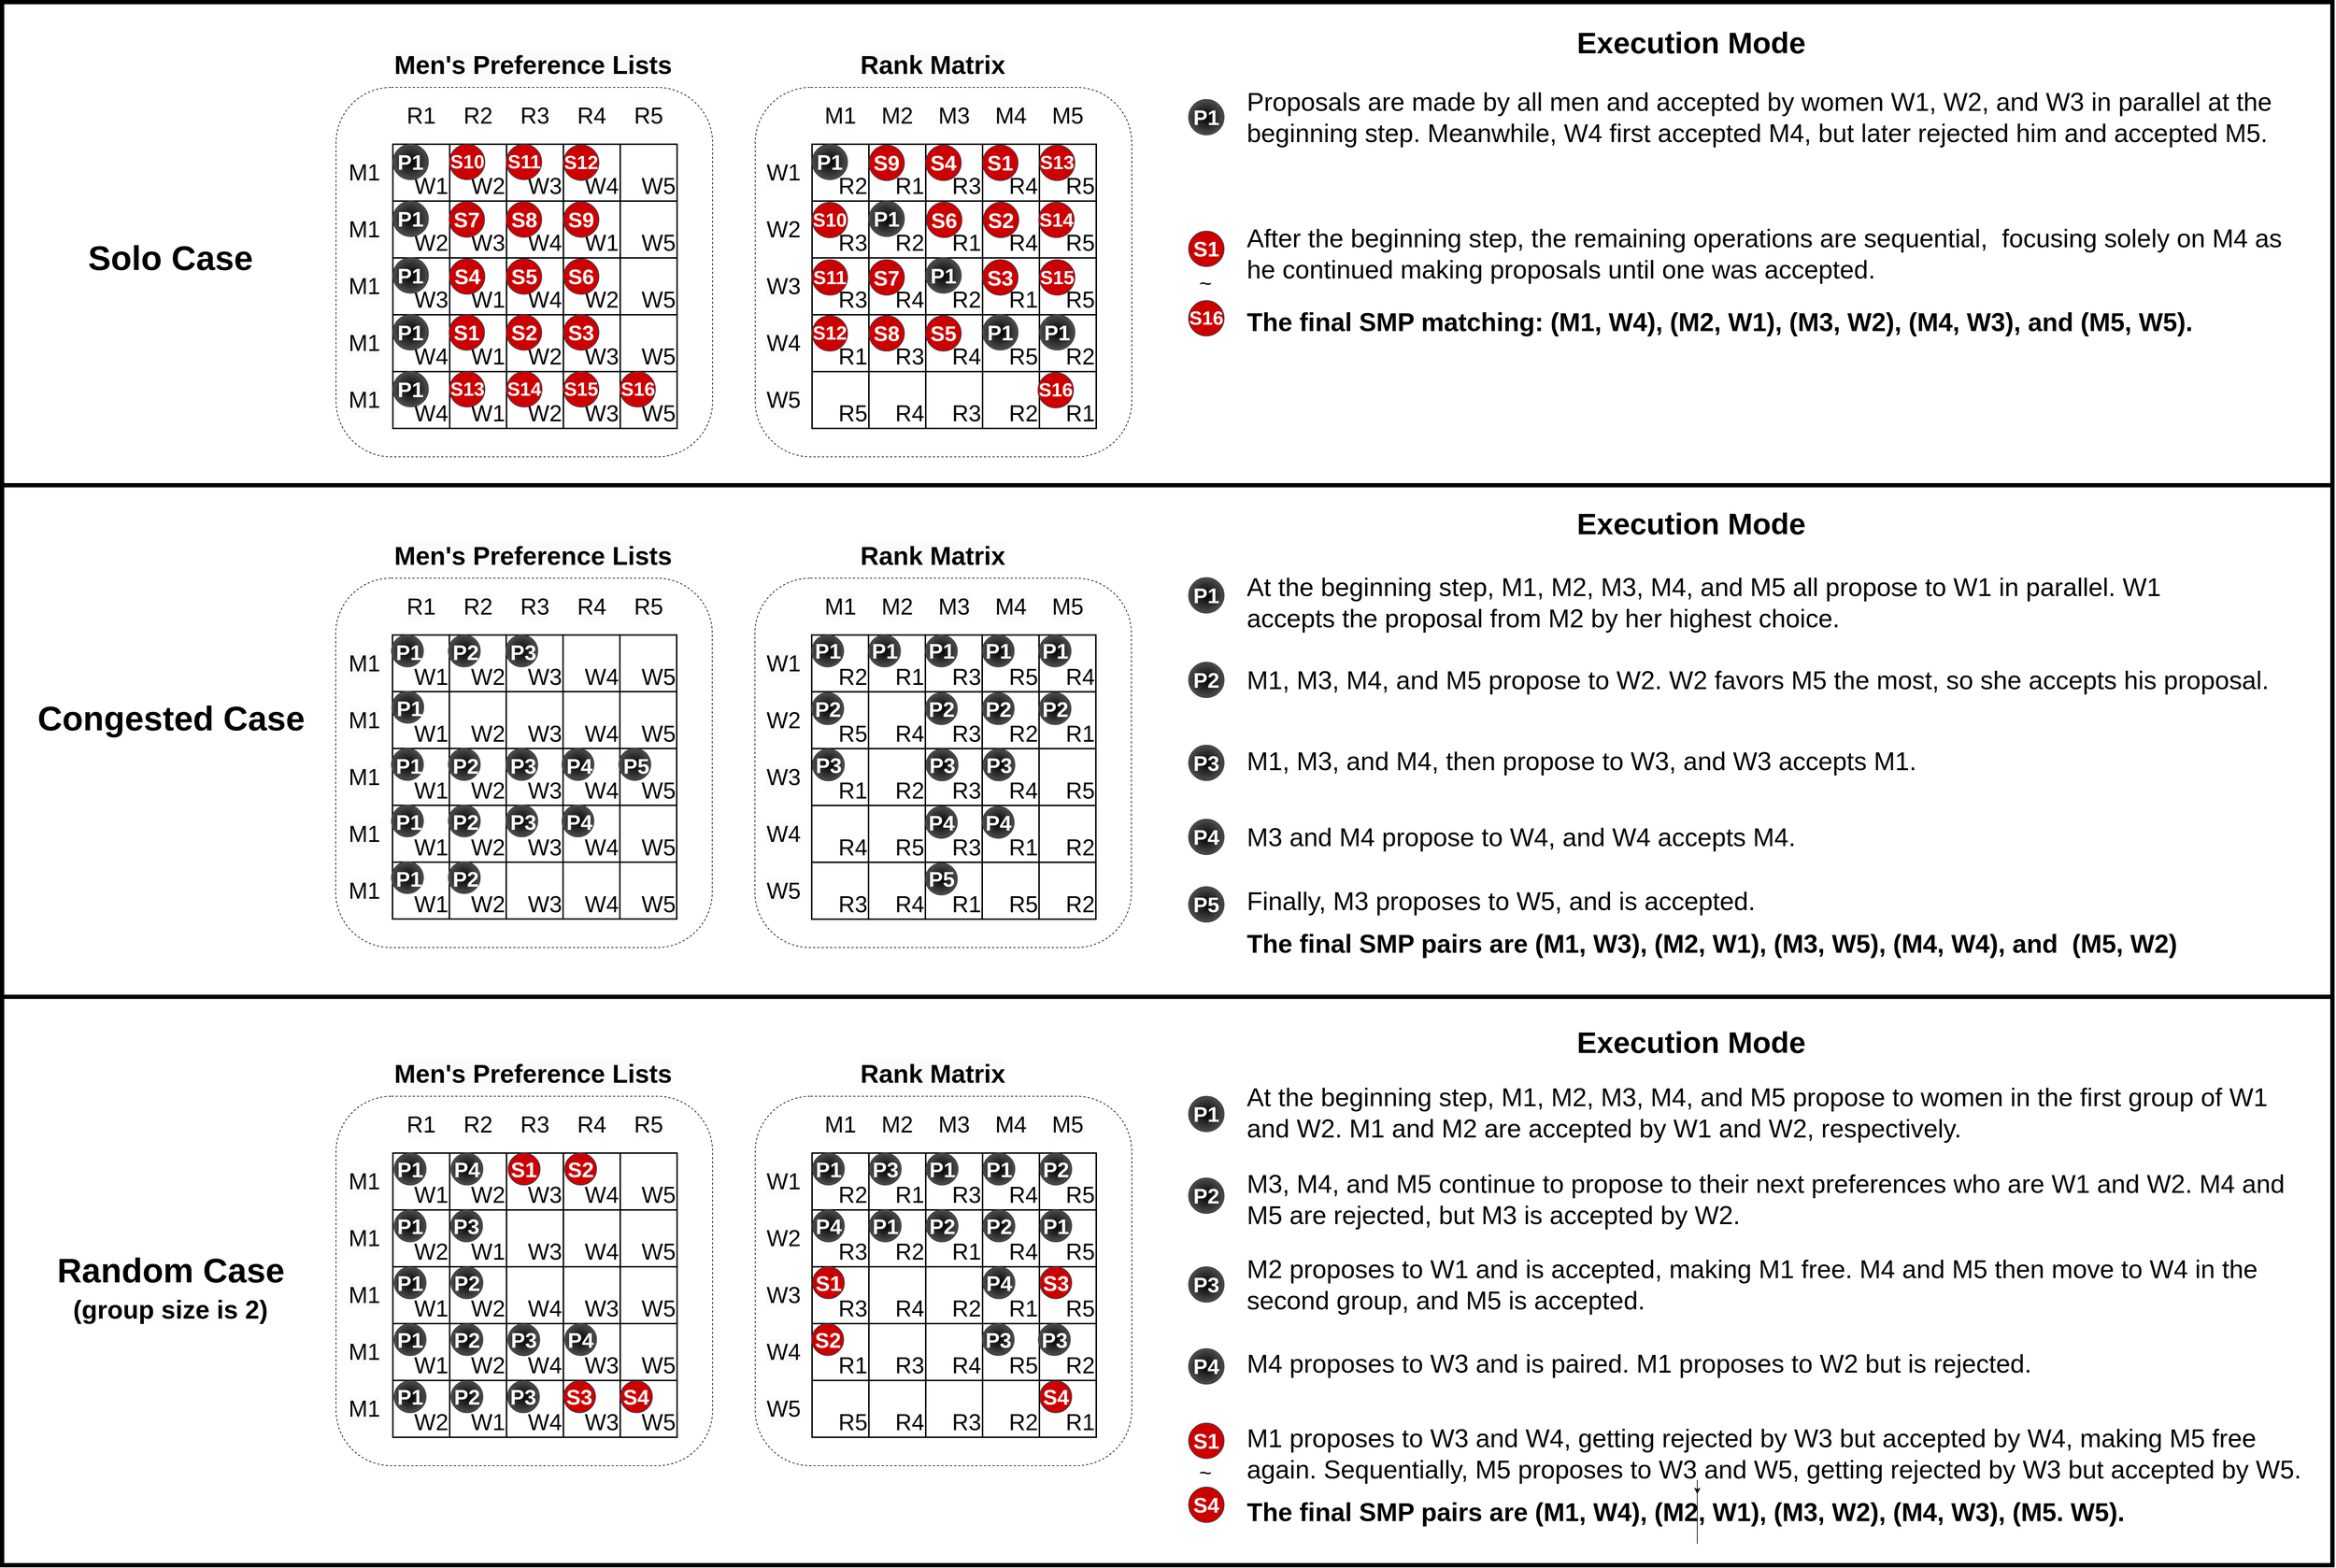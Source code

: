 <mxfile version="24.6.5" type="github">
  <diagram name="Page-1" id="5yNXyTRynFwgoqAezpl-">
    <mxGraphModel dx="8170" dy="3863" grid="1" gridSize="10" guides="1" tooltips="1" connect="1" arrows="1" fold="1" page="1" pageScale="1" pageWidth="850" pageHeight="1100" math="0" shadow="0">
      <root>
        <mxCell id="0" />
        <mxCell id="1" parent="0" />
        <mxCell id="fvb5gtVo6fmUi9d4q23c-2" value="" style="rounded=0;whiteSpace=wrap;html=1;fillColor=none;strokeWidth=6;" vertex="1" parent="1">
          <mxGeometry x="-790" y="-200" width="3280" height="2200" as="geometry" />
        </mxCell>
        <mxCell id="fvb5gtVo6fmUi9d4q23c-5" value="&lt;font style=&quot;font-size: 48px;&quot;&gt;&lt;b style=&quot;font-size: 48px;&quot;&gt;Solo Case&lt;/b&gt;&lt;/font&gt;" style="text;strokeColor=none;align=center;fillColor=none;html=1;verticalAlign=middle;whiteSpace=wrap;rounded=0;fontSize=48;" vertex="1" parent="1">
          <mxGeometry x="-672.75" y="120.25" width="240" height="80" as="geometry" />
        </mxCell>
        <mxCell id="fvb5gtVo6fmUi9d4q23c-6" value="&lt;font style=&quot;font-size: 48px;&quot;&gt;&lt;b style=&quot;font-size: 48px;&quot;&gt;Congested Case&lt;/b&gt;&lt;/font&gt;" style="text;strokeColor=none;align=center;fillColor=none;html=1;verticalAlign=middle;whiteSpace=wrap;rounded=0;fontSize=48;" vertex="1" parent="1">
          <mxGeometry x="-742.5" y="734" width="379.5" height="148.5" as="geometry" />
        </mxCell>
        <mxCell id="fvb5gtVo6fmUi9d4q23c-7" value="" style="endArrow=none;html=1;rounded=0;strokeWidth=6;" edge="1" parent="1">
          <mxGeometry width="50" height="50" relative="1" as="geometry">
            <mxPoint x="-790" y="480" as="sourcePoint" />
            <mxPoint x="2490" y="480" as="targetPoint" />
          </mxGeometry>
        </mxCell>
        <mxCell id="fvb5gtVo6fmUi9d4q23c-8" value="" style="endArrow=none;html=1;rounded=0;strokeWidth=6;" edge="1" parent="1">
          <mxGeometry width="50" height="50" relative="1" as="geometry">
            <mxPoint x="-790" y="1200" as="sourcePoint" />
            <mxPoint x="2490" y="1200" as="targetPoint" />
          </mxGeometry>
        </mxCell>
        <mxCell id="fvb5gtVo6fmUi9d4q23c-9" value="&lt;font style=&quot;font-size: 48px;&quot;&gt;&lt;b style=&quot;font-size: 48px;&quot;&gt;Random Case&lt;/b&gt;&lt;/font&gt;" style="text;strokeColor=none;align=center;fillColor=none;html=1;verticalAlign=middle;whiteSpace=wrap;rounded=0;fontSize=48;" vertex="1" parent="1">
          <mxGeometry x="-725" y="1511.67" width="344.5" height="146.67" as="geometry" />
        </mxCell>
        <mxCell id="fvb5gtVo6fmUi9d4q23c-10" value="S1" style="ellipse;whiteSpace=wrap;html=1;aspect=fixed;strokeColor=#314354;align=center;verticalAlign=middle;fontFamily=Helvetica;fontSize=30;fillColor=#CC0000;fontColor=#ffffff;fontStyle=1;" vertex="1" parent="1">
          <mxGeometry x="880" y="122.25" width="50" height="50" as="geometry" />
        </mxCell>
        <mxCell id="fvb5gtVo6fmUi9d4q23c-11" value="P1" style="ellipse;whiteSpace=wrap;html=1;aspect=fixed;strokeColor=#314354;align=center;verticalAlign=middle;fontFamily=Helvetica;fontSize=30;fillColor=#000000;fontColor=#ffffff;fontStyle=1;gradientColor=#4D4D4D;gradientDirection=radial;" vertex="1" parent="1">
          <mxGeometry x="880" y="-63" width="50" height="50" as="geometry" />
        </mxCell>
        <mxCell id="fvb5gtVo6fmUi9d4q23c-12" value="P1" style="ellipse;whiteSpace=wrap;html=1;aspect=fixed;strokeColor=#314354;align=center;verticalAlign=middle;fontFamily=Helvetica;fontSize=30;fillColor=#000000;fontColor=#ffffff;gradientColor=#4D4D4D;gradientDirection=radial;fontStyle=1" vertex="1" parent="1">
          <mxGeometry x="880" y="610" width="50" height="50" as="geometry" />
        </mxCell>
        <mxCell id="fvb5gtVo6fmUi9d4q23c-13" value="P2" style="ellipse;whiteSpace=wrap;html=1;aspect=fixed;strokeColor=#314354;align=center;verticalAlign=middle;fontFamily=Helvetica;fontSize=30;fillColor=#000000;fontColor=#ffffff;gradientColor=#4D4D4D;gradientDirection=radial;fontStyle=1" vertex="1" parent="1">
          <mxGeometry x="880" y="729" width="50" height="50" as="geometry" />
        </mxCell>
        <mxCell id="fvb5gtVo6fmUi9d4q23c-14" value="P3" style="ellipse;whiteSpace=wrap;html=1;aspect=fixed;strokeColor=#314354;align=center;verticalAlign=middle;fontFamily=Helvetica;fontSize=30;fillColor=#000000;fontColor=#ffffff;gradientColor=#4D4D4D;gradientDirection=radial;fontStyle=1" vertex="1" parent="1">
          <mxGeometry x="880" y="845.77" width="50" height="50" as="geometry" />
        </mxCell>
        <mxCell id="fvb5gtVo6fmUi9d4q23c-15" value="P4" style="ellipse;whiteSpace=wrap;html=1;aspect=fixed;strokeColor=#314354;align=center;verticalAlign=middle;fontFamily=Helvetica;fontSize=30;fillColor=#000000;fontColor=#ffffff;gradientColor=#4D4D4D;gradientDirection=radial;fontStyle=1;direction=south;" vertex="1" parent="1">
          <mxGeometry x="880" y="950" width="50" height="50" as="geometry" />
        </mxCell>
        <mxCell id="fvb5gtVo6fmUi9d4q23c-16" value="S16" style="ellipse;whiteSpace=wrap;html=1;aspect=fixed;strokeColor=#314354;align=center;verticalAlign=middle;fontFamily=Helvetica;fontSize=27;fillColor=#CC0000;fontColor=#ffffff;fontStyle=1;" vertex="1" parent="1">
          <mxGeometry x="880" y="220" width="50" height="50" as="geometry" />
        </mxCell>
        <mxCell id="fvb5gtVo6fmUi9d4q23c-17" value="&lt;h1 style=&quot;font-size: 30px;&quot;&gt;&lt;span style=&quot;font-weight: 400; font-size: 30px;&quot;&gt;~&lt;/span&gt;&lt;/h1&gt;" style="text;strokeColor=none;align=left;fillColor=none;html=1;verticalAlign=middle;whiteSpace=wrap;rounded=0;fontFamily=Helvetica;fontSize=30;fontColor=default;" vertex="1" parent="1">
          <mxGeometry x="893" y="179.75" width="20" height="30" as="geometry" />
        </mxCell>
        <mxCell id="fvb5gtVo6fmUi9d4q23c-18" value="P1" style="ellipse;whiteSpace=wrap;html=1;aspect=fixed;strokeColor=#314354;align=center;verticalAlign=middle;fontFamily=Helvetica;fontSize=30;fillColor=#000000;fontColor=#ffffff;strokeWidth=1;perimeterSpacing=1;gradientColor=#4D4D4D;gradientDirection=radial;fontStyle=1;fillStyle=solid;" vertex="1" parent="1">
          <mxGeometry x="880" y="1340" width="50" height="50" as="geometry" />
        </mxCell>
        <mxCell id="fvb5gtVo6fmUi9d4q23c-19" value="P2" style="ellipse;whiteSpace=wrap;html=1;aspect=fixed;strokeColor=#314354;align=center;verticalAlign=middle;fontFamily=Helvetica;fontSize=30;fillColor=#000000;fontColor=#ffffff;gradientColor=#4D4D4D;gradientDirection=radial;fontStyle=1;" vertex="1" parent="1">
          <mxGeometry x="880" y="1455" width="50" height="50" as="geometry" />
        </mxCell>
        <mxCell id="fvb5gtVo6fmUi9d4q23c-20" value="P3" style="ellipse;whiteSpace=wrap;html=1;aspect=fixed;strokeColor=#314354;align=center;verticalAlign=middle;fontFamily=Helvetica;fontSize=30;fillColor=#000000;fontColor=#ffffff;fontStyle=1;gradientColor=#4D4D4D;gradientDirection=radial;" vertex="1" parent="1">
          <mxGeometry x="880" y="1580.0" width="50" height="50" as="geometry" />
        </mxCell>
        <mxCell id="fvb5gtVo6fmUi9d4q23c-21" value="P4" style="ellipse;whiteSpace=wrap;html=1;aspect=fixed;strokeColor=#314354;align=center;verticalAlign=middle;fontFamily=Helvetica;fontSize=30;fillColor=#000000;fontColor=#ffffff;fontStyle=1;gradientColor=#4D4D4D;gradientDirection=radial;" vertex="1" parent="1">
          <mxGeometry x="880" y="1695.24" width="50" height="50" as="geometry" />
        </mxCell>
        <mxCell id="fvb5gtVo6fmUi9d4q23c-22" value="S1" style="ellipse;whiteSpace=wrap;html=1;aspect=fixed;strokeColor=#314354;align=center;verticalAlign=middle;fontFamily=Helvetica;fontSize=30;fillColor=#CC0000;fontColor=#ffffff;fontStyle=1;" vertex="1" parent="1">
          <mxGeometry x="880" y="1800" width="50" height="50" as="geometry" />
        </mxCell>
        <mxCell id="fvb5gtVo6fmUi9d4q23c-23" value="S4" style="ellipse;whiteSpace=wrap;html=1;aspect=fixed;strokeColor=#314354;align=center;verticalAlign=middle;fontFamily=Helvetica;fontSize=30;fillColor=#CC0000;fontColor=#ffffff;fillStyle=solid;strokeWidth=1;fontStyle=1;gradientColor=none;gradientDirection=radial;" vertex="1" parent="1">
          <mxGeometry x="880" y="1890.0" width="50" height="50" as="geometry" />
        </mxCell>
        <mxCell id="fvb5gtVo6fmUi9d4q23c-24" value="&lt;h1 style=&quot;font-size: 30px;&quot;&gt;&lt;span style=&quot;font-weight: 400; font-size: 30px;&quot;&gt;~&lt;/span&gt;&lt;/h1&gt;" style="text;strokeColor=none;align=left;fillColor=none;html=1;verticalAlign=middle;whiteSpace=wrap;rounded=0;fontFamily=Helvetica;fontSize=30;fontColor=default;" vertex="1" parent="1">
          <mxGeometry x="893" y="1844.44" width="50" height="50" as="geometry" />
        </mxCell>
        <mxCell id="fvb5gtVo6fmUi9d4q23c-25" value="&lt;p style=&quot;font-size: 36px;&quot;&gt;&lt;span style=&quot;font-size: 36px;&quot;&gt;At the beginning step, M1, M2, M3, M4, and M5 all propose to W1 in parallel. W1 accepts the proposal from M2 by her highest choice.&lt;/span&gt;&lt;br style=&quot;font-size: 36px;&quot;&gt;&lt;/p&gt;" style="text;strokeColor=none;align=left;fillColor=none;html=1;verticalAlign=middle;whiteSpace=wrap;rounded=0;fontFamily=Helvetica;fontSize=36;fontColor=default;fontStyle=0" vertex="1" parent="1">
          <mxGeometry x="960" y="630" width="1315.5" height="30" as="geometry" />
        </mxCell>
        <mxCell id="fvb5gtVo6fmUi9d4q23c-26" value="&lt;p style=&quot;font-size: 36px;&quot;&gt;M1, M3, M4, and M5 propose to W2. W2 favors M5 the most, so she accepts his proposal.&lt;br style=&quot;font-size: 36px;&quot;&gt;&lt;/p&gt;" style="text;strokeColor=none;align=left;fillColor=none;html=1;verticalAlign=middle;whiteSpace=wrap;rounded=0;fontFamily=Helvetica;fontSize=36;fontColor=default;fontStyle=0" vertex="1" parent="1">
          <mxGeometry x="960" y="738.5" width="1450" height="30" as="geometry" />
        </mxCell>
        <mxCell id="fvb5gtVo6fmUi9d4q23c-27" value="&lt;p style=&quot;font-size: 36px;&quot;&gt;M1, M3, and M4, then propose to W3, and W3 accepts M1.&lt;br style=&quot;font-size: 36px;&quot;&gt;&lt;/p&gt;" style="text;strokeColor=none;align=left;fillColor=none;html=1;verticalAlign=middle;whiteSpace=wrap;rounded=0;fontFamily=Helvetica;fontSize=36;fontColor=default;fontStyle=0" vertex="1" parent="1">
          <mxGeometry x="960" y="853.27" width="1004.5" height="30" as="geometry" />
        </mxCell>
        <mxCell id="fvb5gtVo6fmUi9d4q23c-28" value="&lt;p style=&quot;font-size: 36px;&quot;&gt;M3 and M4 propose to W4, and W4 accepts M4.&lt;br style=&quot;font-size: 36px;&quot;&gt;&lt;/p&gt;" style="text;strokeColor=none;align=left;fillColor=none;html=1;verticalAlign=middle;whiteSpace=wrap;rounded=0;fontFamily=Helvetica;fontSize=36;fontColor=default;fontStyle=0" vertex="1" parent="1">
          <mxGeometry x="960" y="960" width="885.5" height="30" as="geometry" />
        </mxCell>
        <mxCell id="fvb5gtVo6fmUi9d4q23c-29" value="&lt;p style=&quot;font-size: 36px;&quot;&gt;Finally, M3 proposes to W5, and is accepted.&lt;br style=&quot;font-size: 36px;&quot;&gt;&lt;/p&gt;" style="text;strokeColor=none;align=left;fillColor=none;html=1;verticalAlign=middle;whiteSpace=wrap;rounded=0;fontFamily=Helvetica;fontSize=36;fontColor=default;fontStyle=0" vertex="1" parent="1">
          <mxGeometry x="960" y="1050" width="815.5" height="30" as="geometry" />
        </mxCell>
        <mxCell id="fvb5gtVo6fmUi9d4q23c-30" value="&lt;p style=&quot;font-size: 36px;&quot;&gt;&lt;span style=&quot;font-size: 36px;&quot;&gt;&lt;span style=&quot;font-size: 36px;&quot;&gt;At the beginning step, M1, M2, M3, M4, and M5 propose to women in the first group of W1 and W2. M1 and M2 are accepted by W1 and W2, respectively.&lt;/span&gt;&lt;/span&gt;&lt;/p&gt;" style="text;strokeColor=none;align=left;fillColor=none;html=1;verticalAlign=middle;whiteSpace=wrap;rounded=0;fontFamily=Helvetica;fontSize=36;fontColor=default;fontStyle=0" vertex="1" parent="1">
          <mxGeometry x="960" y="1347.5" width="1480" height="30" as="geometry" />
        </mxCell>
        <mxCell id="fvb5gtVo6fmUi9d4q23c-31" value="&lt;p style=&quot;font-size: 36px;&quot;&gt;&lt;span style=&quot;font-size: 36px;&quot;&gt;M3, M4, and M5 continue to propose to their next preferences who are W1 and W2. M4 and M5 are rejected, but M3 is accepted by W2.&lt;/span&gt;&lt;br style=&quot;font-size: 36px;&quot;&gt;&lt;/p&gt;" style="text;strokeColor=none;align=left;fillColor=none;html=1;verticalAlign=middle;whiteSpace=wrap;rounded=0;fontFamily=Helvetica;fontSize=36;fontColor=default;fontStyle=0" vertex="1" parent="1">
          <mxGeometry x="960" y="1445" width="1480" height="80" as="geometry" />
        </mxCell>
        <mxCell id="fvb5gtVo6fmUi9d4q23c-32" value="&lt;p style=&quot;font-size: 36px;&quot;&gt;&lt;span style=&quot;font-size: 36px;&quot;&gt;M4 proposes to W3 and is paired. M1 proposes to W2 but is rejected.&lt;/span&gt;&lt;br style=&quot;font-size: 36px;&quot;&gt;&lt;/p&gt;" style="text;strokeColor=none;align=left;fillColor=none;html=1;verticalAlign=middle;whiteSpace=wrap;rounded=0;fontFamily=Helvetica;fontSize=36;fontColor=default;fontStyle=0" vertex="1" parent="1">
          <mxGeometry x="960" y="1700" width="1145.5" height="32.81" as="geometry" />
        </mxCell>
        <mxCell id="fvb5gtVo6fmUi9d4q23c-33" value="&lt;p style=&quot;font-size: 36px;&quot;&gt;&lt;span style=&quot;font-size: 36px;&quot;&gt;&lt;span style=&quot;font-size: 36px;&quot;&gt;Proposals are made by all men and accepted by women W1, W2, and W3 in parallel at the beginning step.&amp;nbsp;&lt;/span&gt;&lt;span style=&quot;background-color: initial; font-size: 36px;&quot;&gt;Meanwhile, W4 first accepted M4, but later rejected him and accepted M5.&lt;/span&gt;&lt;/span&gt;&lt;/p&gt;" style="text;strokeColor=none;align=left;fillColor=none;html=1;verticalAlign=middle;whiteSpace=wrap;rounded=0;fontFamily=Helvetica;fontSize=36;fontColor=default;fontStyle=0" vertex="1" parent="1">
          <mxGeometry x="960" y="-120" width="1480" height="164" as="geometry" />
        </mxCell>
        <mxCell id="fvb5gtVo6fmUi9d4q23c-34" value="&lt;p style=&quot;font-size: 36px;&quot;&gt;&lt;span style=&quot;font-size: 36px;&quot;&gt;&lt;span style=&quot;font-size: 36px;&quot;&gt;After the beginning step, the remaining operations are sequential,&amp;nbsp;&amp;nbsp;&lt;/span&gt;&lt;span style=&quot;background-color: initial; font-size: 36px;&quot;&gt;focusing solely on M4 as he continued making proposals until one was accepted.&amp;nbsp;&lt;/span&gt;&lt;/span&gt;&lt;/p&gt;" style="text;strokeColor=none;align=left;fillColor=none;html=1;verticalAlign=middle;whiteSpace=wrap;rounded=0;fontFamily=Helvetica;fontSize=36;fontColor=default;fontStyle=0" vertex="1" parent="1">
          <mxGeometry x="960" y="125.25" width="1480" height="57" as="geometry" />
        </mxCell>
        <mxCell id="fvb5gtVo6fmUi9d4q23c-36" value="&lt;p style=&quot;font-size: 36px;&quot;&gt;&lt;span style=&quot;font-size: 36px;&quot;&gt;&lt;b&gt;&lt;span style=&quot;font-size: 36px;&quot;&gt;The final SMP matching:&amp;nbsp;&lt;/span&gt;&lt;span style=&quot;font-size: 36px;&quot;&gt;&lt;font style=&quot;font-size: 36px;&quot;&gt;(M1, W4), (M2, W1), (M3, W2), (M4, W3), and (M5, W5).&lt;/font&gt;&lt;/span&gt;&lt;/b&gt;&lt;/span&gt;&lt;/p&gt;" style="text;strokeColor=none;align=left;fillColor=none;html=1;verticalAlign=middle;whiteSpace=wrap;rounded=0;fontFamily=Helvetica;fontSize=36;fontColor=default;fontStyle=0" vertex="1" parent="1">
          <mxGeometry x="960" y="220" width="1380" height="60" as="geometry" />
        </mxCell>
        <mxCell id="fvb5gtVo6fmUi9d4q23c-37" value="&lt;p style=&quot;font-size: 36px;&quot;&gt;&lt;b&gt;&lt;span style=&quot;font-size: 36px;&quot;&gt;The final SMP pairs are&amp;nbsp;&lt;/span&gt;&lt;span style=&quot;font-size: 36px;&quot;&gt;&lt;font style=&quot;font-size: 36px;&quot;&gt;(M1, W3), (M2, W1), (M3, W5), (M4, W4), and&amp;nbsp; (M5, W2)&lt;/font&gt;&lt;/span&gt;&lt;/b&gt;&lt;/p&gt;" style="text;strokeColor=none;align=left;fillColor=none;html=1;verticalAlign=middle;whiteSpace=wrap;rounded=0;fontFamily=Helvetica;fontSize=36;fontColor=default;fontStyle=0" vertex="1" parent="1">
          <mxGeometry x="960" y="1095" width="1345.5" height="60" as="geometry" />
        </mxCell>
        <mxCell id="fvb5gtVo6fmUi9d4q23c-38" value="&lt;p style=&quot;font-size: 36px;&quot;&gt;&lt;span style=&quot;font-size: 36px;&quot;&gt;M2 proposes to W1 and is accepted, making M1 free. M4 and M5 then move to W4 in the second group, and M5 is accepted.&lt;/span&gt;&lt;br style=&quot;font-size: 36px;&quot;&gt;&lt;/p&gt;" style="text;strokeColor=none;align=left;fillColor=none;html=1;verticalAlign=middle;whiteSpace=wrap;rounded=0;fontFamily=Helvetica;fontSize=36;fontColor=default;fontStyle=0" vertex="1" parent="1">
          <mxGeometry x="960" y="1563.75" width="1480" height="82.5" as="geometry" />
        </mxCell>
        <mxCell id="fvb5gtVo6fmUi9d4q23c-39" value="&lt;p style=&quot;font-size: 36px;&quot;&gt;&lt;span style=&quot;font-size: 36px;&quot;&gt;M1 proposes to W3 and W4, getting rejected by W3 but accepted by W4, making M5 free again. Sequentially, M5 proposes to W3 and W5, getting rejected by W3 but accepted by W5.&lt;/span&gt;&lt;br style=&quot;font-size: 36px;&quot;&gt;&lt;/p&gt;" style="text;strokeColor=none;align=left;fillColor=none;html=1;verticalAlign=middle;whiteSpace=wrap;rounded=0;fontFamily=Helvetica;fontSize=36;fontColor=default;fontStyle=0" vertex="1" parent="1">
          <mxGeometry x="960" y="1779.47" width="1490" height="126.94" as="geometry" />
        </mxCell>
        <mxCell id="fvb5gtVo6fmUi9d4q23c-40" value="&lt;p style=&quot;font-size: 36px;&quot;&gt;&lt;span style=&quot;font-size: 36px;&quot;&gt;&lt;b&gt;The final SMP pairs are (M1, W4), (M2, W1), (M3, W2), (M4, W3), (M5. W5).&lt;/b&gt;&lt;/span&gt;&lt;br style=&quot;font-size: 36px;&quot;&gt;&lt;/p&gt;" style="text;strokeColor=none;align=left;fillColor=none;html=1;verticalAlign=middle;whiteSpace=wrap;rounded=0;fontFamily=Helvetica;fontSize=36;fontColor=default;fontStyle=0" vertex="1" parent="1">
          <mxGeometry x="960" y="1900" width="1272" height="50" as="geometry" />
        </mxCell>
        <mxCell id="fvb5gtVo6fmUi9d4q23c-41" value="P5" style="ellipse;whiteSpace=wrap;html=1;aspect=fixed;strokeColor=#314354;align=center;verticalAlign=middle;fontFamily=Helvetica;fontSize=30;fillColor=#000000;fontColor=#ffffff;fillStyle=solid;strokeWidth=1;fontStyle=1;gradientColor=#4D4D4D;gradientDirection=radial;" vertex="1" parent="1">
          <mxGeometry x="880" y="1045" width="50" height="50" as="geometry" />
        </mxCell>
        <mxCell id="fvb5gtVo6fmUi9d4q23c-42" style="edgeStyle=orthogonalEdgeStyle;rounded=0;orthogonalLoop=1;jettySize=auto;html=1;exitX=0.5;exitY=1;exitDx=0;exitDy=0;entryX=0.5;entryY=0;entryDx=0;entryDy=0;fontStyle=0;fontSize=36;" edge="1" parent="1" source="fvb5gtVo6fmUi9d4q23c-40" target="fvb5gtVo6fmUi9d4q23c-40">
          <mxGeometry relative="1" as="geometry" />
        </mxCell>
        <mxCell id="fvb5gtVo6fmUi9d4q23c-45" value="&lt;h1 style=&quot;font-size: 42px;&quot;&gt;Execution Mode&lt;/h1&gt;" style="text;strokeColor=none;align=center;fillColor=none;html=1;verticalAlign=middle;whiteSpace=wrap;rounded=0;fontFamily=Helvetica;fontSize=42;fontColor=default;fontStyle=1" vertex="1" parent="1">
          <mxGeometry x="1239.75" y="-166.75" width="695" height="50" as="geometry" />
        </mxCell>
        <mxCell id="fvb5gtVo6fmUi9d4q23c-46" value="&lt;h1 style=&quot;font-size: 42px;&quot;&gt;Execution Mode&lt;/h1&gt;" style="text;strokeColor=none;align=center;fillColor=none;html=1;verticalAlign=middle;whiteSpace=wrap;rounded=0;fontFamily=Helvetica;fontSize=42;fontColor=default;fontStyle=1" vertex="1" parent="1">
          <mxGeometry x="1239.75" y="510" width="695" height="50" as="geometry" />
        </mxCell>
        <mxCell id="fvb5gtVo6fmUi9d4q23c-47" value="&lt;h1 style=&quot;font-size: 42px;&quot;&gt;Execution Mode&lt;/h1&gt;" style="text;strokeColor=none;align=center;fillColor=none;html=1;verticalAlign=middle;whiteSpace=wrap;rounded=0;fontFamily=Helvetica;fontSize=42;fontColor=default;fontStyle=1" vertex="1" parent="1">
          <mxGeometry x="1239.75" y="1240" width="695" height="50" as="geometry" />
        </mxCell>
        <mxCell id="fvb5gtVo6fmUi9d4q23c-131" value="" style="rounded=1;whiteSpace=wrap;html=1;dashed=1;" vertex="1" parent="1">
          <mxGeometry x="-320" y="-80" width="530" height="520" as="geometry" />
        </mxCell>
        <mxCell id="fvb5gtVo6fmUi9d4q23c-132" value="&lt;div style=&quot;font-size: 32px;&quot;&gt;W1&lt;/div&gt;" style="rounded=0;whiteSpace=wrap;html=1;fontSize=32;verticalAlign=bottom;align=right;strokeWidth=2;" vertex="1" parent="1">
          <mxGeometry x="-240" width="80" height="80" as="geometry" />
        </mxCell>
        <mxCell id="fvb5gtVo6fmUi9d4q23c-133" value="&lt;div style=&quot;font-size: 32px;&quot;&gt;W2&lt;/div&gt;" style="rounded=0;whiteSpace=wrap;html=1;fontSize=32;verticalAlign=bottom;align=right;strokeWidth=2;" vertex="1" parent="1">
          <mxGeometry x="-160" width="80" height="80" as="geometry" />
        </mxCell>
        <mxCell id="fvb5gtVo6fmUi9d4q23c-134" value="&lt;div style=&quot;font-size: 32px;&quot;&gt;W3&lt;/div&gt;" style="rounded=0;whiteSpace=wrap;html=1;fontSize=32;verticalAlign=bottom;align=right;strokeWidth=2;" vertex="1" parent="1">
          <mxGeometry x="-80" width="80" height="80" as="geometry" />
        </mxCell>
        <mxCell id="fvb5gtVo6fmUi9d4q23c-135" value="&lt;div style=&quot;font-size: 32px;&quot;&gt;W4&lt;/div&gt;" style="rounded=0;whiteSpace=wrap;html=1;fontSize=32;verticalAlign=bottom;align=right;strokeWidth=2;" vertex="1" parent="1">
          <mxGeometry width="80" height="80" as="geometry" />
        </mxCell>
        <mxCell id="fvb5gtVo6fmUi9d4q23c-136" value="&lt;div style=&quot;font-size: 32px;&quot;&gt;W5&lt;/div&gt;" style="rounded=0;whiteSpace=wrap;html=1;fontSize=32;verticalAlign=bottom;align=right;strokeWidth=2;direction=south;" vertex="1" parent="1">
          <mxGeometry x="80" width="80" height="80" as="geometry" />
        </mxCell>
        <mxCell id="fvb5gtVo6fmUi9d4q23c-137" value="&lt;div style=&quot;font-size: 32px;&quot;&gt;W2&lt;/div&gt;" style="rounded=0;whiteSpace=wrap;html=1;fontSize=32;verticalAlign=bottom;align=right;strokeWidth=2;" vertex="1" parent="1">
          <mxGeometry x="-240" y="80" width="80" height="80" as="geometry" />
        </mxCell>
        <mxCell id="fvb5gtVo6fmUi9d4q23c-138" value="&lt;div style=&quot;font-size: 32px;&quot;&gt;W3&lt;/div&gt;" style="rounded=0;whiteSpace=wrap;html=1;fontSize=32;verticalAlign=bottom;align=right;strokeWidth=2;" vertex="1" parent="1">
          <mxGeometry x="-160" y="80" width="80" height="80" as="geometry" />
        </mxCell>
        <mxCell id="fvb5gtVo6fmUi9d4q23c-139" value="&lt;div style=&quot;font-size: 32px;&quot;&gt;W4&lt;/div&gt;" style="rounded=0;whiteSpace=wrap;html=1;fontSize=32;verticalAlign=bottom;align=right;strokeWidth=2;" vertex="1" parent="1">
          <mxGeometry x="-80" y="80" width="80" height="80" as="geometry" />
        </mxCell>
        <mxCell id="fvb5gtVo6fmUi9d4q23c-140" value="&lt;div style=&quot;font-size: 32px;&quot;&gt;W1&lt;/div&gt;" style="rounded=0;whiteSpace=wrap;html=1;fontSize=32;verticalAlign=bottom;align=right;strokeWidth=2;" vertex="1" parent="1">
          <mxGeometry y="80" width="80" height="80" as="geometry" />
        </mxCell>
        <mxCell id="fvb5gtVo6fmUi9d4q23c-141" value="&lt;div style=&quot;font-size: 32px;&quot;&gt;W5&lt;/div&gt;" style="rounded=0;whiteSpace=wrap;html=1;fontSize=32;verticalAlign=bottom;align=right;strokeWidth=2;" vertex="1" parent="1">
          <mxGeometry x="80" y="80" width="80" height="80" as="geometry" />
        </mxCell>
        <mxCell id="fvb5gtVo6fmUi9d4q23c-142" value="&lt;div style=&quot;font-size: 32px;&quot;&gt;W3&lt;/div&gt;" style="rounded=0;whiteSpace=wrap;html=1;fontSize=32;verticalAlign=bottom;align=right;strokeWidth=2;" vertex="1" parent="1">
          <mxGeometry x="-240" y="160" width="80" height="80" as="geometry" />
        </mxCell>
        <mxCell id="fvb5gtVo6fmUi9d4q23c-143" value="&lt;div style=&quot;font-size: 32px;&quot;&gt;W1&lt;/div&gt;" style="rounded=0;whiteSpace=wrap;html=1;fontSize=32;verticalAlign=bottom;align=right;strokeWidth=2;" vertex="1" parent="1">
          <mxGeometry x="-160" y="160" width="80" height="80" as="geometry" />
        </mxCell>
        <mxCell id="fvb5gtVo6fmUi9d4q23c-144" value="&lt;div style=&quot;font-size: 32px;&quot;&gt;W4&lt;/div&gt;" style="rounded=0;whiteSpace=wrap;html=1;fontSize=32;verticalAlign=bottom;align=right;strokeWidth=2;" vertex="1" parent="1">
          <mxGeometry x="-80" y="160" width="80" height="80" as="geometry" />
        </mxCell>
        <mxCell id="fvb5gtVo6fmUi9d4q23c-145" value="&lt;div style=&quot;font-size: 32px;&quot;&gt;W2&lt;/div&gt;" style="rounded=0;whiteSpace=wrap;html=1;fontSize=32;verticalAlign=bottom;align=right;strokeWidth=2;" vertex="1" parent="1">
          <mxGeometry y="160" width="80" height="80" as="geometry" />
        </mxCell>
        <mxCell id="fvb5gtVo6fmUi9d4q23c-146" value="&lt;div style=&quot;font-size: 32px;&quot;&gt;W5&lt;/div&gt;" style="rounded=0;whiteSpace=wrap;html=1;fontSize=32;verticalAlign=bottom;align=right;strokeWidth=2;" vertex="1" parent="1">
          <mxGeometry x="80" y="160" width="80" height="80" as="geometry" />
        </mxCell>
        <mxCell id="fvb5gtVo6fmUi9d4q23c-147" value="&lt;div style=&quot;font-size: 32px;&quot;&gt;W4&lt;/div&gt;" style="rounded=0;whiteSpace=wrap;html=1;fontSize=32;verticalAlign=bottom;align=right;strokeWidth=2;" vertex="1" parent="1">
          <mxGeometry x="-240" y="240" width="80" height="80" as="geometry" />
        </mxCell>
        <mxCell id="fvb5gtVo6fmUi9d4q23c-148" value="&lt;div style=&quot;font-size: 32px;&quot;&gt;W1&lt;/div&gt;" style="rounded=0;whiteSpace=wrap;html=1;fontSize=32;verticalAlign=bottom;align=right;strokeWidth=2;" vertex="1" parent="1">
          <mxGeometry x="-160" y="240" width="80" height="80" as="geometry" />
        </mxCell>
        <mxCell id="fvb5gtVo6fmUi9d4q23c-149" value="&lt;div style=&quot;font-size: 32px;&quot;&gt;W2&lt;/div&gt;" style="rounded=0;whiteSpace=wrap;html=1;fontSize=32;verticalAlign=bottom;align=right;strokeWidth=2;" vertex="1" parent="1">
          <mxGeometry x="-80" y="240" width="80" height="80" as="geometry" />
        </mxCell>
        <mxCell id="fvb5gtVo6fmUi9d4q23c-150" value="&lt;div style=&quot;font-size: 32px;&quot;&gt;W3&lt;/div&gt;" style="rounded=0;whiteSpace=wrap;html=1;fontSize=32;verticalAlign=bottom;align=right;strokeWidth=2;" vertex="1" parent="1">
          <mxGeometry y="240" width="80" height="80" as="geometry" />
        </mxCell>
        <mxCell id="fvb5gtVo6fmUi9d4q23c-151" value="&lt;div style=&quot;font-size: 32px;&quot;&gt;W5&lt;/div&gt;" style="rounded=0;whiteSpace=wrap;html=1;fontSize=32;verticalAlign=bottom;align=right;strokeWidth=2;" vertex="1" parent="1">
          <mxGeometry x="80" y="240" width="80" height="80" as="geometry" />
        </mxCell>
        <mxCell id="fvb5gtVo6fmUi9d4q23c-152" value="&lt;div style=&quot;font-size: 32px;&quot;&gt;W4&lt;/div&gt;" style="rounded=0;whiteSpace=wrap;html=1;fontSize=32;verticalAlign=bottom;align=right;strokeWidth=2;" vertex="1" parent="1">
          <mxGeometry x="-240" y="320" width="80" height="80" as="geometry" />
        </mxCell>
        <mxCell id="fvb5gtVo6fmUi9d4q23c-153" value="&lt;div style=&quot;font-size: 32px;&quot;&gt;W1&lt;/div&gt;" style="rounded=0;whiteSpace=wrap;html=1;fontSize=32;verticalAlign=bottom;align=right;strokeWidth=2;" vertex="1" parent="1">
          <mxGeometry x="-160" y="320" width="80" height="80" as="geometry" />
        </mxCell>
        <mxCell id="fvb5gtVo6fmUi9d4q23c-154" value="&lt;div style=&quot;font-size: 32px;&quot;&gt;W2&lt;/div&gt;" style="rounded=0;whiteSpace=wrap;html=1;fontSize=32;verticalAlign=bottom;align=right;strokeWidth=2;" vertex="1" parent="1">
          <mxGeometry x="-80" y="320" width="80" height="80" as="geometry" />
        </mxCell>
        <mxCell id="fvb5gtVo6fmUi9d4q23c-155" value="&lt;div style=&quot;font-size: 32px;&quot;&gt;W3&lt;/div&gt;" style="rounded=0;whiteSpace=wrap;html=1;fontSize=32;verticalAlign=bottom;align=right;strokeWidth=2;" vertex="1" parent="1">
          <mxGeometry y="320" width="80" height="80" as="geometry" />
        </mxCell>
        <mxCell id="fvb5gtVo6fmUi9d4q23c-156" value="&lt;div style=&quot;font-size: 32px;&quot;&gt;W5&lt;/div&gt;" style="rounded=0;whiteSpace=wrap;html=1;fontSize=32;verticalAlign=bottom;align=right;strokeWidth=2;" vertex="1" parent="1">
          <mxGeometry x="80" y="320" width="80" height="80" as="geometry" />
        </mxCell>
        <mxCell id="fvb5gtVo6fmUi9d4q23c-157" value="&lt;span style=&quot;color: rgb(0, 0, 0); font-family: Helvetica; font-size: 32px; font-style: normal; font-variant-ligatures: normal; font-variant-caps: normal; font-weight: 400; letter-spacing: normal; orphans: 2; text-indent: 0px; text-transform: none; widows: 2; word-spacing: 0px; -webkit-text-stroke-width: 0px; white-space: normal; background-color: rgb(251, 251, 251); text-decoration-thickness: initial; text-decoration-style: initial; text-decoration-color: initial; float: none; display: inline !important;&quot;&gt;M1&lt;/span&gt;" style="text;whiteSpace=wrap;html=1;align=center;verticalAlign=middle;" vertex="1" parent="1">
          <mxGeometry x="-320" width="80" height="80" as="geometry" />
        </mxCell>
        <mxCell id="fvb5gtVo6fmUi9d4q23c-158" value="&lt;span style=&quot;color: rgb(0, 0, 0); font-family: Helvetica; font-size: 32px; font-style: normal; font-variant-ligatures: normal; font-variant-caps: normal; font-weight: 400; letter-spacing: normal; orphans: 2; text-indent: 0px; text-transform: none; widows: 2; word-spacing: 0px; -webkit-text-stroke-width: 0px; white-space: normal; background-color: rgb(251, 251, 251); text-decoration-thickness: initial; text-decoration-style: initial; text-decoration-color: initial; float: none; display: inline !important;&quot;&gt;M1&lt;/span&gt;" style="text;whiteSpace=wrap;html=1;align=center;verticalAlign=middle;" vertex="1" parent="1">
          <mxGeometry x="-320" y="80" width="80" height="80" as="geometry" />
        </mxCell>
        <mxCell id="fvb5gtVo6fmUi9d4q23c-159" value="&lt;span style=&quot;color: rgb(0, 0, 0); font-family: Helvetica; font-size: 32px; font-style: normal; font-variant-ligatures: normal; font-variant-caps: normal; font-weight: 400; letter-spacing: normal; orphans: 2; text-indent: 0px; text-transform: none; widows: 2; word-spacing: 0px; -webkit-text-stroke-width: 0px; white-space: normal; background-color: rgb(251, 251, 251); text-decoration-thickness: initial; text-decoration-style: initial; text-decoration-color: initial; float: none; display: inline !important;&quot;&gt;M1&lt;/span&gt;" style="text;whiteSpace=wrap;html=1;align=center;verticalAlign=middle;" vertex="1" parent="1">
          <mxGeometry x="-320" y="160" width="80" height="80" as="geometry" />
        </mxCell>
        <mxCell id="fvb5gtVo6fmUi9d4q23c-160" value="&lt;span style=&quot;color: rgb(0, 0, 0); font-family: Helvetica; font-size: 32px; font-style: normal; font-variant-ligatures: normal; font-variant-caps: normal; font-weight: 400; letter-spacing: normal; orphans: 2; text-indent: 0px; text-transform: none; widows: 2; word-spacing: 0px; -webkit-text-stroke-width: 0px; white-space: normal; background-color: rgb(251, 251, 251); text-decoration-thickness: initial; text-decoration-style: initial; text-decoration-color: initial; float: none; display: inline !important;&quot;&gt;M1&lt;/span&gt;" style="text;whiteSpace=wrap;html=1;align=center;verticalAlign=middle;" vertex="1" parent="1">
          <mxGeometry x="-320" y="240" width="80" height="80" as="geometry" />
        </mxCell>
        <mxCell id="fvb5gtVo6fmUi9d4q23c-161" value="&lt;span style=&quot;color: rgb(0, 0, 0); font-family: Helvetica; font-size: 32px; font-style: normal; font-variant-ligatures: normal; font-variant-caps: normal; font-weight: 400; letter-spacing: normal; orphans: 2; text-indent: 0px; text-transform: none; widows: 2; word-spacing: 0px; -webkit-text-stroke-width: 0px; white-space: normal; background-color: rgb(251, 251, 251); text-decoration-thickness: initial; text-decoration-style: initial; text-decoration-color: initial; float: none; display: inline !important;&quot;&gt;M1&lt;/span&gt;" style="text;whiteSpace=wrap;html=1;align=center;verticalAlign=middle;" vertex="1" parent="1">
          <mxGeometry x="-320" y="320" width="80" height="80" as="geometry" />
        </mxCell>
        <mxCell id="fvb5gtVo6fmUi9d4q23c-162" value="&lt;span style=&quot;color: rgb(0, 0, 0); font-family: Helvetica; font-size: 32px; font-style: normal; font-variant-ligatures: normal; font-variant-caps: normal; font-weight: 400; letter-spacing: normal; orphans: 2; text-indent: 0px; text-transform: none; widows: 2; word-spacing: 0px; -webkit-text-stroke-width: 0px; white-space: normal; background-color: rgb(251, 251, 251); text-decoration-thickness: initial; text-decoration-style: initial; text-decoration-color: initial; float: none; display: inline !important;&quot;&gt;R1&lt;/span&gt;" style="text;whiteSpace=wrap;html=1;align=center;verticalAlign=middle;" vertex="1" parent="1">
          <mxGeometry x="-240" y="-80" width="80" height="80" as="geometry" />
        </mxCell>
        <mxCell id="fvb5gtVo6fmUi9d4q23c-163" value="&lt;span style=&quot;color: rgb(0, 0, 0); font-family: Helvetica; font-size: 32px; font-style: normal; font-variant-ligatures: normal; font-variant-caps: normal; font-weight: 400; letter-spacing: normal; orphans: 2; text-indent: 0px; text-transform: none; widows: 2; word-spacing: 0px; -webkit-text-stroke-width: 0px; white-space: normal; background-color: rgb(251, 251, 251); text-decoration-thickness: initial; text-decoration-style: initial; text-decoration-color: initial; float: none; display: inline !important;&quot;&gt;R2&lt;/span&gt;" style="text;whiteSpace=wrap;html=1;align=center;verticalAlign=middle;" vertex="1" parent="1">
          <mxGeometry x="-160" y="-80" width="80" height="80" as="geometry" />
        </mxCell>
        <mxCell id="fvb5gtVo6fmUi9d4q23c-164" value="&lt;span style=&quot;color: rgb(0, 0, 0); font-family: Helvetica; font-size: 32px; font-style: normal; font-variant-ligatures: normal; font-variant-caps: normal; font-weight: 400; letter-spacing: normal; orphans: 2; text-indent: 0px; text-transform: none; widows: 2; word-spacing: 0px; -webkit-text-stroke-width: 0px; white-space: normal; background-color: rgb(251, 251, 251); text-decoration-thickness: initial; text-decoration-style: initial; text-decoration-color: initial; float: none; display: inline !important;&quot;&gt;R3&lt;/span&gt;" style="text;whiteSpace=wrap;html=1;align=center;verticalAlign=middle;" vertex="1" parent="1">
          <mxGeometry x="-80" y="-80" width="80" height="80" as="geometry" />
        </mxCell>
        <mxCell id="fvb5gtVo6fmUi9d4q23c-165" value="&lt;span style=&quot;color: rgb(0, 0, 0); font-family: Helvetica; font-size: 32px; font-style: normal; font-variant-ligatures: normal; font-variant-caps: normal; font-weight: 400; letter-spacing: normal; orphans: 2; text-indent: 0px; text-transform: none; widows: 2; word-spacing: 0px; -webkit-text-stroke-width: 0px; white-space: normal; background-color: rgb(251, 251, 251); text-decoration-thickness: initial; text-decoration-style: initial; text-decoration-color: initial; float: none; display: inline !important;&quot;&gt;R4&lt;/span&gt;" style="text;whiteSpace=wrap;html=1;align=center;verticalAlign=middle;" vertex="1" parent="1">
          <mxGeometry y="-80" width="80" height="80" as="geometry" />
        </mxCell>
        <mxCell id="fvb5gtVo6fmUi9d4q23c-166" value="&lt;span style=&quot;color: rgb(0, 0, 0); font-family: Helvetica; font-size: 32px; font-style: normal; font-variant-ligatures: normal; font-variant-caps: normal; font-weight: 400; letter-spacing: normal; orphans: 2; text-indent: 0px; text-transform: none; widows: 2; word-spacing: 0px; -webkit-text-stroke-width: 0px; white-space: normal; background-color: rgb(251, 251, 251); text-decoration-thickness: initial; text-decoration-style: initial; text-decoration-color: initial; float: none; display: inline !important;&quot;&gt;R5&lt;/span&gt;" style="text;whiteSpace=wrap;html=1;align=center;verticalAlign=middle;" vertex="1" parent="1">
          <mxGeometry x="80" y="-80" width="80" height="80" as="geometry" />
        </mxCell>
        <mxCell id="fvb5gtVo6fmUi9d4q23c-167" value="&lt;span style=&quot;color: rgb(0, 0, 0); font-family: Helvetica; font-size: 36px; font-style: normal; font-variant-ligatures: normal; font-variant-caps: normal; font-weight: 700; letter-spacing: normal; orphans: 2; text-align: center; text-indent: 0px; text-transform: none; widows: 2; word-spacing: 0px; -webkit-text-stroke-width: 0px; white-space: nowrap; background-color: rgb(251, 251, 251); text-decoration-thickness: initial; text-decoration-style: initial; text-decoration-color: initial; display: inline !important; float: none;&quot;&gt;Men&#39;s Preference Lists&lt;/span&gt;" style="text;whiteSpace=wrap;html=1;" vertex="1" parent="1">
          <mxGeometry x="-240" y="-140" width="400" height="70" as="geometry" />
        </mxCell>
        <mxCell id="fvb5gtVo6fmUi9d4q23c-168" value="" style="rounded=1;whiteSpace=wrap;html=1;dashed=1;" vertex="1" parent="1">
          <mxGeometry x="270" y="-80" width="530" height="520" as="geometry" />
        </mxCell>
        <mxCell id="fvb5gtVo6fmUi9d4q23c-169" value="&lt;div style=&quot;font-size: 32px;&quot;&gt;R2&lt;/div&gt;" style="rounded=0;whiteSpace=wrap;html=1;fontSize=32;verticalAlign=bottom;align=right;strokeWidth=2;" vertex="1" parent="1">
          <mxGeometry x="350" width="80" height="80" as="geometry" />
        </mxCell>
        <mxCell id="fvb5gtVo6fmUi9d4q23c-170" value="&lt;div style=&quot;font-size: 32px;&quot;&gt;R1&lt;/div&gt;" style="rounded=0;whiteSpace=wrap;html=1;fontSize=32;verticalAlign=bottom;align=right;strokeWidth=2;" vertex="1" parent="1">
          <mxGeometry x="430" width="80" height="80" as="geometry" />
        </mxCell>
        <mxCell id="fvb5gtVo6fmUi9d4q23c-171" value="&lt;div style=&quot;font-size: 32px;&quot;&gt;R3&lt;/div&gt;" style="rounded=0;whiteSpace=wrap;html=1;fontSize=32;verticalAlign=bottom;align=right;strokeWidth=2;" vertex="1" parent="1">
          <mxGeometry x="510" width="80" height="80" as="geometry" />
        </mxCell>
        <mxCell id="fvb5gtVo6fmUi9d4q23c-172" value="&lt;div style=&quot;font-size: 32px;&quot;&gt;R4&lt;/div&gt;" style="rounded=0;whiteSpace=wrap;html=1;fontSize=32;verticalAlign=bottom;align=right;strokeWidth=2;" vertex="1" parent="1">
          <mxGeometry x="590" width="80" height="80" as="geometry" />
        </mxCell>
        <mxCell id="fvb5gtVo6fmUi9d4q23c-173" value="&lt;div style=&quot;font-size: 32px;&quot;&gt;R5&lt;/div&gt;" style="rounded=0;whiteSpace=wrap;html=1;fontSize=32;verticalAlign=bottom;align=right;strokeWidth=2;direction=south;" vertex="1" parent="1">
          <mxGeometry x="670" width="80" height="80" as="geometry" />
        </mxCell>
        <mxCell id="fvb5gtVo6fmUi9d4q23c-174" value="&lt;div style=&quot;font-size: 32px;&quot;&gt;R3&lt;/div&gt;" style="rounded=0;whiteSpace=wrap;html=1;fontSize=32;verticalAlign=bottom;align=right;strokeWidth=2;" vertex="1" parent="1">
          <mxGeometry x="350" y="80" width="80" height="80" as="geometry" />
        </mxCell>
        <mxCell id="fvb5gtVo6fmUi9d4q23c-175" value="&lt;div style=&quot;font-size: 32px;&quot;&gt;R2&lt;/div&gt;" style="rounded=0;whiteSpace=wrap;html=1;fontSize=32;verticalAlign=bottom;align=right;strokeWidth=2;" vertex="1" parent="1">
          <mxGeometry x="430" y="80" width="80" height="80" as="geometry" />
        </mxCell>
        <mxCell id="fvb5gtVo6fmUi9d4q23c-176" value="&lt;div style=&quot;font-size: 32px;&quot;&gt;R1&lt;/div&gt;" style="rounded=0;whiteSpace=wrap;html=1;fontSize=32;verticalAlign=bottom;align=right;strokeWidth=2;" vertex="1" parent="1">
          <mxGeometry x="510" y="80" width="80" height="80" as="geometry" />
        </mxCell>
        <mxCell id="fvb5gtVo6fmUi9d4q23c-177" value="&lt;div style=&quot;font-size: 32px;&quot;&gt;R4&lt;/div&gt;" style="rounded=0;whiteSpace=wrap;html=1;fontSize=32;verticalAlign=bottom;align=right;strokeWidth=2;" vertex="1" parent="1">
          <mxGeometry x="590" y="80" width="80" height="80" as="geometry" />
        </mxCell>
        <mxCell id="fvb5gtVo6fmUi9d4q23c-178" value="&lt;div style=&quot;font-size: 32px;&quot;&gt;R5&lt;/div&gt;" style="rounded=0;whiteSpace=wrap;html=1;fontSize=32;verticalAlign=bottom;align=right;strokeWidth=2;" vertex="1" parent="1">
          <mxGeometry x="670" y="80" width="80" height="80" as="geometry" />
        </mxCell>
        <mxCell id="fvb5gtVo6fmUi9d4q23c-179" value="&lt;div style=&quot;font-size: 32px;&quot;&gt;R3&lt;/div&gt;" style="rounded=0;whiteSpace=wrap;html=1;fontSize=32;verticalAlign=bottom;align=right;strokeWidth=2;" vertex="1" parent="1">
          <mxGeometry x="350" y="160" width="80" height="80" as="geometry" />
        </mxCell>
        <mxCell id="fvb5gtVo6fmUi9d4q23c-180" value="&lt;div style=&quot;font-size: 32px;&quot;&gt;R4&lt;/div&gt;" style="rounded=0;whiteSpace=wrap;html=1;fontSize=32;verticalAlign=bottom;align=right;strokeWidth=2;" vertex="1" parent="1">
          <mxGeometry x="430" y="160" width="80" height="80" as="geometry" />
        </mxCell>
        <mxCell id="fvb5gtVo6fmUi9d4q23c-181" value="&lt;div style=&quot;font-size: 32px;&quot;&gt;R2&lt;/div&gt;" style="rounded=0;whiteSpace=wrap;html=1;fontSize=32;verticalAlign=bottom;align=right;strokeWidth=2;" vertex="1" parent="1">
          <mxGeometry x="510" y="160" width="80" height="80" as="geometry" />
        </mxCell>
        <mxCell id="fvb5gtVo6fmUi9d4q23c-182" value="&lt;div style=&quot;font-size: 32px;&quot;&gt;R1&lt;/div&gt;" style="rounded=0;whiteSpace=wrap;html=1;fontSize=32;verticalAlign=bottom;align=right;strokeWidth=2;" vertex="1" parent="1">
          <mxGeometry x="590" y="160" width="80" height="80" as="geometry" />
        </mxCell>
        <mxCell id="fvb5gtVo6fmUi9d4q23c-183" value="&lt;div style=&quot;font-size: 32px;&quot;&gt;R5&lt;/div&gt;" style="rounded=0;whiteSpace=wrap;html=1;fontSize=32;verticalAlign=bottom;align=right;strokeWidth=2;" vertex="1" parent="1">
          <mxGeometry x="670" y="160" width="80" height="80" as="geometry" />
        </mxCell>
        <mxCell id="fvb5gtVo6fmUi9d4q23c-184" value="&lt;div style=&quot;font-size: 32px;&quot;&gt;R1&lt;/div&gt;" style="rounded=0;whiteSpace=wrap;html=1;fontSize=32;verticalAlign=bottom;align=right;strokeWidth=2;" vertex="1" parent="1">
          <mxGeometry x="350" y="240" width="80" height="80" as="geometry" />
        </mxCell>
        <mxCell id="fvb5gtVo6fmUi9d4q23c-185" value="&lt;div style=&quot;font-size: 32px;&quot;&gt;R3&lt;/div&gt;" style="rounded=0;whiteSpace=wrap;html=1;fontSize=32;verticalAlign=bottom;align=right;strokeWidth=2;" vertex="1" parent="1">
          <mxGeometry x="430" y="240" width="80" height="80" as="geometry" />
        </mxCell>
        <mxCell id="fvb5gtVo6fmUi9d4q23c-186" value="&lt;div style=&quot;font-size: 32px;&quot;&gt;R4&lt;/div&gt;" style="rounded=0;whiteSpace=wrap;html=1;fontSize=32;verticalAlign=bottom;align=right;strokeWidth=2;" vertex="1" parent="1">
          <mxGeometry x="510" y="240" width="80" height="80" as="geometry" />
        </mxCell>
        <mxCell id="fvb5gtVo6fmUi9d4q23c-187" value="&lt;div style=&quot;font-size: 32px;&quot;&gt;R5&lt;/div&gt;" style="rounded=0;whiteSpace=wrap;html=1;fontSize=32;verticalAlign=bottom;align=right;strokeWidth=2;" vertex="1" parent="1">
          <mxGeometry x="590" y="240" width="80" height="80" as="geometry" />
        </mxCell>
        <mxCell id="fvb5gtVo6fmUi9d4q23c-188" value="&lt;div style=&quot;font-size: 32px;&quot;&gt;R2&lt;/div&gt;" style="rounded=0;whiteSpace=wrap;html=1;fontSize=32;verticalAlign=bottom;align=right;strokeWidth=2;" vertex="1" parent="1">
          <mxGeometry x="670" y="240" width="80" height="80" as="geometry" />
        </mxCell>
        <mxCell id="fvb5gtVo6fmUi9d4q23c-189" value="&lt;div style=&quot;font-size: 32px;&quot;&gt;R5&lt;/div&gt;" style="rounded=0;whiteSpace=wrap;html=1;fontSize=32;verticalAlign=bottom;align=right;strokeWidth=2;" vertex="1" parent="1">
          <mxGeometry x="350" y="320" width="80" height="80" as="geometry" />
        </mxCell>
        <mxCell id="fvb5gtVo6fmUi9d4q23c-190" value="&lt;div style=&quot;font-size: 32px;&quot;&gt;R4&lt;/div&gt;" style="rounded=0;whiteSpace=wrap;html=1;fontSize=32;verticalAlign=bottom;align=right;strokeWidth=2;" vertex="1" parent="1">
          <mxGeometry x="430" y="320" width="80" height="80" as="geometry" />
        </mxCell>
        <mxCell id="fvb5gtVo6fmUi9d4q23c-191" value="&lt;div style=&quot;font-size: 32px;&quot;&gt;R3&lt;/div&gt;" style="rounded=0;whiteSpace=wrap;html=1;fontSize=32;verticalAlign=bottom;align=right;strokeWidth=2;" vertex="1" parent="1">
          <mxGeometry x="510" y="320" width="80" height="80" as="geometry" />
        </mxCell>
        <mxCell id="fvb5gtVo6fmUi9d4q23c-192" value="&lt;div style=&quot;font-size: 32px;&quot;&gt;R2&lt;/div&gt;" style="rounded=0;whiteSpace=wrap;html=1;fontSize=32;verticalAlign=bottom;align=right;strokeWidth=2;" vertex="1" parent="1">
          <mxGeometry x="590" y="320" width="80" height="80" as="geometry" />
        </mxCell>
        <mxCell id="fvb5gtVo6fmUi9d4q23c-193" value="&lt;div style=&quot;font-size: 32px;&quot;&gt;R1&lt;/div&gt;" style="rounded=0;whiteSpace=wrap;html=1;fontSize=32;verticalAlign=bottom;align=right;strokeWidth=2;" vertex="1" parent="1">
          <mxGeometry x="670" y="320" width="80" height="80" as="geometry" />
        </mxCell>
        <mxCell id="fvb5gtVo6fmUi9d4q23c-194" value="&lt;span style=&quot;color: rgb(0, 0, 0); font-family: Helvetica; font-size: 32px; font-style: normal; font-variant-ligatures: normal; font-variant-caps: normal; font-weight: 400; letter-spacing: normal; orphans: 2; text-indent: 0px; text-transform: none; widows: 2; word-spacing: 0px; -webkit-text-stroke-width: 0px; white-space: normal; background-color: rgb(251, 251, 251); text-decoration-thickness: initial; text-decoration-style: initial; text-decoration-color: initial; float: none; display: inline !important;&quot;&gt;W1&lt;/span&gt;" style="text;whiteSpace=wrap;html=1;align=center;verticalAlign=middle;" vertex="1" parent="1">
          <mxGeometry x="270" width="80" height="80" as="geometry" />
        </mxCell>
        <mxCell id="fvb5gtVo6fmUi9d4q23c-195" value="&lt;span style=&quot;font-size: 32px;&quot;&gt;W2&lt;/span&gt;" style="text;whiteSpace=wrap;html=1;align=center;verticalAlign=middle;" vertex="1" parent="1">
          <mxGeometry x="270" y="80" width="80" height="80" as="geometry" />
        </mxCell>
        <mxCell id="fvb5gtVo6fmUi9d4q23c-196" value="&lt;span style=&quot;color: rgb(0, 0, 0); font-family: Helvetica; font-size: 32px; font-style: normal; font-variant-ligatures: normal; font-variant-caps: normal; font-weight: 400; letter-spacing: normal; orphans: 2; text-indent: 0px; text-transform: none; widows: 2; word-spacing: 0px; -webkit-text-stroke-width: 0px; white-space: normal; background-color: rgb(251, 251, 251); text-decoration-thickness: initial; text-decoration-style: initial; text-decoration-color: initial; float: none; display: inline !important;&quot;&gt;W3&lt;/span&gt;" style="text;whiteSpace=wrap;html=1;align=center;verticalAlign=middle;" vertex="1" parent="1">
          <mxGeometry x="270" y="160" width="80" height="80" as="geometry" />
        </mxCell>
        <mxCell id="fvb5gtVo6fmUi9d4q23c-197" value="&lt;span style=&quot;color: rgb(0, 0, 0); font-family: Helvetica; font-size: 32px; font-style: normal; font-variant-ligatures: normal; font-variant-caps: normal; font-weight: 400; letter-spacing: normal; orphans: 2; text-indent: 0px; text-transform: none; widows: 2; word-spacing: 0px; -webkit-text-stroke-width: 0px; white-space: normal; background-color: rgb(251, 251, 251); text-decoration-thickness: initial; text-decoration-style: initial; text-decoration-color: initial; float: none; display: inline !important;&quot;&gt;W4&lt;/span&gt;" style="text;whiteSpace=wrap;html=1;align=center;verticalAlign=middle;" vertex="1" parent="1">
          <mxGeometry x="270" y="240" width="80" height="80" as="geometry" />
        </mxCell>
        <mxCell id="fvb5gtVo6fmUi9d4q23c-198" value="&lt;span style=&quot;color: rgb(0, 0, 0); font-family: Helvetica; font-size: 32px; font-style: normal; font-variant-ligatures: normal; font-variant-caps: normal; font-weight: 400; letter-spacing: normal; orphans: 2; text-indent: 0px; text-transform: none; widows: 2; word-spacing: 0px; -webkit-text-stroke-width: 0px; white-space: normal; background-color: rgb(251, 251, 251); text-decoration-thickness: initial; text-decoration-style: initial; text-decoration-color: initial; float: none; display: inline !important;&quot;&gt;W5&lt;/span&gt;" style="text;whiteSpace=wrap;html=1;align=center;verticalAlign=middle;" vertex="1" parent="1">
          <mxGeometry x="270" y="320" width="80" height="80" as="geometry" />
        </mxCell>
        <mxCell id="fvb5gtVo6fmUi9d4q23c-199" value="&lt;span style=&quot;color: rgb(0, 0, 0); font-family: Helvetica; font-size: 32px; font-style: normal; font-variant-ligatures: normal; font-variant-caps: normal; font-weight: 400; letter-spacing: normal; orphans: 2; text-indent: 0px; text-transform: none; widows: 2; word-spacing: 0px; -webkit-text-stroke-width: 0px; white-space: normal; background-color: rgb(251, 251, 251); text-decoration-thickness: initial; text-decoration-style: initial; text-decoration-color: initial; float: none; display: inline !important;&quot;&gt;M1&lt;/span&gt;" style="text;whiteSpace=wrap;html=1;align=center;verticalAlign=middle;" vertex="1" parent="1">
          <mxGeometry x="350" y="-80" width="80" height="80" as="geometry" />
        </mxCell>
        <mxCell id="fvb5gtVo6fmUi9d4q23c-200" value="&lt;span style=&quot;color: rgb(0, 0, 0); font-family: Helvetica; font-size: 32px; font-style: normal; font-variant-ligatures: normal; font-variant-caps: normal; font-weight: 400; letter-spacing: normal; orphans: 2; text-indent: 0px; text-transform: none; widows: 2; word-spacing: 0px; -webkit-text-stroke-width: 0px; white-space: normal; background-color: rgb(251, 251, 251); text-decoration-thickness: initial; text-decoration-style: initial; text-decoration-color: initial; float: none; display: inline !important;&quot;&gt;M2&lt;/span&gt;" style="text;whiteSpace=wrap;html=1;align=center;verticalAlign=middle;" vertex="1" parent="1">
          <mxGeometry x="430" y="-80" width="80" height="80" as="geometry" />
        </mxCell>
        <mxCell id="fvb5gtVo6fmUi9d4q23c-201" value="&lt;span style=&quot;color: rgb(0, 0, 0); font-family: Helvetica; font-size: 32px; font-style: normal; font-variant-ligatures: normal; font-variant-caps: normal; font-weight: 400; letter-spacing: normal; orphans: 2; text-indent: 0px; text-transform: none; widows: 2; word-spacing: 0px; -webkit-text-stroke-width: 0px; white-space: normal; background-color: rgb(251, 251, 251); text-decoration-thickness: initial; text-decoration-style: initial; text-decoration-color: initial; float: none; display: inline !important;&quot;&gt;M3&lt;/span&gt;" style="text;whiteSpace=wrap;html=1;align=center;verticalAlign=middle;" vertex="1" parent="1">
          <mxGeometry x="510" y="-80" width="80" height="80" as="geometry" />
        </mxCell>
        <mxCell id="fvb5gtVo6fmUi9d4q23c-202" value="&lt;span style=&quot;color: rgb(0, 0, 0); font-family: Helvetica; font-size: 32px; font-style: normal; font-variant-ligatures: normal; font-variant-caps: normal; font-weight: 400; letter-spacing: normal; orphans: 2; text-indent: 0px; text-transform: none; widows: 2; word-spacing: 0px; -webkit-text-stroke-width: 0px; white-space: normal; background-color: rgb(251, 251, 251); text-decoration-thickness: initial; text-decoration-style: initial; text-decoration-color: initial; float: none; display: inline !important;&quot;&gt;M4&lt;/span&gt;" style="text;whiteSpace=wrap;html=1;align=center;verticalAlign=middle;" vertex="1" parent="1">
          <mxGeometry x="590" y="-80" width="80" height="80" as="geometry" />
        </mxCell>
        <mxCell id="fvb5gtVo6fmUi9d4q23c-203" value="&lt;span style=&quot;color: rgb(0, 0, 0); font-family: Helvetica; font-size: 32px; font-style: normal; font-variant-ligatures: normal; font-variant-caps: normal; font-weight: 400; letter-spacing: normal; orphans: 2; text-indent: 0px; text-transform: none; widows: 2; word-spacing: 0px; -webkit-text-stroke-width: 0px; white-space: normal; background-color: rgb(251, 251, 251); text-decoration-thickness: initial; text-decoration-style: initial; text-decoration-color: initial; float: none; display: inline !important;&quot;&gt;M5&lt;/span&gt;" style="text;whiteSpace=wrap;html=1;align=center;verticalAlign=middle;" vertex="1" parent="1">
          <mxGeometry x="670" y="-80" width="80" height="80" as="geometry" />
        </mxCell>
        <mxCell id="fvb5gtVo6fmUi9d4q23c-204" value="&lt;span style=&quot;color: rgb(0, 0, 0); font-family: Helvetica; font-size: 36px; font-style: normal; font-variant-ligatures: normal; font-variant-caps: normal; font-weight: 700; letter-spacing: normal; orphans: 2; text-indent: 0px; text-transform: none; widows: 2; word-spacing: 0px; -webkit-text-stroke-width: 0px; white-space: nowrap; background-color: rgb(251, 251, 251); text-decoration-thickness: initial; text-decoration-style: initial; text-decoration-color: initial; float: none; display: inline !important;&quot;&gt;Rank Matrix&lt;/span&gt;" style="text;whiteSpace=wrap;html=1;align=center;" vertex="1" parent="1">
          <mxGeometry x="420" y="-140" width="200" height="70" as="geometry" />
        </mxCell>
        <mxCell id="fvb5gtVo6fmUi9d4q23c-205" value="&lt;font style=&quot;font-size: 30px;&quot;&gt;P1&lt;/font&gt;" style="ellipse;whiteSpace=wrap;html=1;aspect=fixed;strokeColor=#314354;align=center;verticalAlign=middle;fontFamily=Helvetica;fontSize=30;fillColor=#000000;fontColor=#ffffff;fillStyle=solid;strokeWidth=1;fontStyle=1;gradientColor=#4D4D4D;gradientDirection=radial;" vertex="1" parent="1">
          <mxGeometry x="-240" y="159.75" width="50" height="50" as="geometry" />
        </mxCell>
        <mxCell id="fvb5gtVo6fmUi9d4q23c-206" value="&lt;font style=&quot;font-size: 30px;&quot;&gt;P1&lt;/font&gt;" style="ellipse;whiteSpace=wrap;html=1;aspect=fixed;strokeColor=#314354;align=center;verticalAlign=middle;fontFamily=Helvetica;fontSize=30;fillColor=#000000;fontColor=#ffffff;fillStyle=solid;strokeWidth=1;fontStyle=1;gradientColor=#4D4D4D;gradientDirection=radial;" vertex="1" parent="1">
          <mxGeometry x="-240" y="80" width="50" height="50" as="geometry" />
        </mxCell>
        <mxCell id="fvb5gtVo6fmUi9d4q23c-207" value="&lt;font style=&quot;font-size: 30px;&quot;&gt;P1&lt;/font&gt;" style="ellipse;whiteSpace=wrap;html=1;aspect=fixed;strokeColor=#314354;align=center;verticalAlign=middle;fontFamily=Helvetica;fontSize=30;fillColor=#000000;fontColor=#ffffff;fillStyle=solid;strokeWidth=1;fontStyle=1;gradientColor=#4D4D4D;gradientDirection=radial;" vertex="1" parent="1">
          <mxGeometry x="-240" width="50" height="50" as="geometry" />
        </mxCell>
        <mxCell id="fvb5gtVo6fmUi9d4q23c-208" value="&lt;font style=&quot;font-size: 30px;&quot;&gt;P1&lt;/font&gt;" style="ellipse;whiteSpace=wrap;html=1;aspect=fixed;strokeColor=#314354;align=center;verticalAlign=middle;fontFamily=Helvetica;fontSize=30;fillColor=#000000;fontColor=#ffffff;fillStyle=solid;strokeWidth=1;fontStyle=1;gradientColor=#4D4D4D;gradientDirection=radial;" vertex="1" parent="1">
          <mxGeometry x="-240" y="239.75" width="50" height="50" as="geometry" />
        </mxCell>
        <mxCell id="fvb5gtVo6fmUi9d4q23c-209" value="&lt;font style=&quot;font-size: 30px;&quot;&gt;P1&lt;/font&gt;" style="ellipse;whiteSpace=wrap;html=1;aspect=fixed;strokeColor=#314354;align=center;verticalAlign=middle;fontFamily=Helvetica;fontSize=30;fillColor=#000000;fontColor=#ffffff;fillStyle=solid;strokeWidth=1;fontStyle=1;gradientColor=#4D4D4D;gradientDirection=radial;" vertex="1" parent="1">
          <mxGeometry x="-240" y="319.75" width="50" height="50" as="geometry" />
        </mxCell>
        <mxCell id="fvb5gtVo6fmUi9d4q23c-210" value="P1" style="ellipse;whiteSpace=wrap;html=1;aspect=fixed;strokeColor=#314354;align=center;verticalAlign=middle;fontFamily=Helvetica;fontSize=30;fillColor=#000000;fontColor=#ffffff;strokeWidth=1;perimeterSpacing=1;fillStyle=solid;gradientColor=#4D4D4D;fontStyle=1;gradientDirection=radial;" vertex="1" parent="1">
          <mxGeometry x="350" width="50" height="50" as="geometry" />
        </mxCell>
        <mxCell id="fvb5gtVo6fmUi9d4q23c-211" value="P1" style="ellipse;whiteSpace=wrap;html=1;aspect=fixed;strokeColor=#314354;align=center;verticalAlign=middle;fontFamily=Helvetica;fontSize=30;fillColor=#000000;fontColor=#ffffff;strokeWidth=1;perimeterSpacing=1;fillStyle=solid;fontStyle=1;gradientColor=#4D4D4D;gradientDirection=radial;" vertex="1" parent="1">
          <mxGeometry x="430" y="80" width="50" height="50" as="geometry" />
        </mxCell>
        <mxCell id="fvb5gtVo6fmUi9d4q23c-212" value="P1" style="ellipse;whiteSpace=wrap;html=1;aspect=fixed;strokeColor=#314354;align=center;verticalAlign=middle;fontFamily=Helvetica;fontSize=30;fillColor=#000000;fontColor=#ffffff;strokeWidth=1;perimeterSpacing=1;fillStyle=solid;fontStyle=1;gradientColor=#4D4D4D;gradientDirection=radial;" vertex="1" parent="1">
          <mxGeometry x="510" y="159.75" width="50" height="50" as="geometry" />
        </mxCell>
        <mxCell id="fvb5gtVo6fmUi9d4q23c-213" value="P1" style="ellipse;whiteSpace=wrap;html=1;aspect=fixed;strokeColor=#314354;align=center;verticalAlign=middle;fontFamily=Helvetica;fontSize=30;fillColor=#000000;fontColor=#ffffff;strokeWidth=1;perimeterSpacing=1;fillStyle=solid;fontStyle=1;gradientColor=#4D4D4D;gradientDirection=radial;" vertex="1" parent="1">
          <mxGeometry x="590" y="239.75" width="50" height="50" as="geometry" />
        </mxCell>
        <mxCell id="fvb5gtVo6fmUi9d4q23c-214" value="P1" style="ellipse;whiteSpace=wrap;html=1;aspect=fixed;strokeColor=#314354;align=center;verticalAlign=middle;fontFamily=Helvetica;fontSize=30;fillColor=#000000;fontColor=#ffffff;strokeWidth=1;perimeterSpacing=1;fillStyle=solid;fontStyle=1;gradientColor=#4D4D4D;gradientDirection=radial;" vertex="1" parent="1">
          <mxGeometry x="670" y="239.75" width="50" height="50" as="geometry" />
        </mxCell>
        <mxCell id="fvb5gtVo6fmUi9d4q23c-215" value="S10" style="ellipse;whiteSpace=wrap;html=1;aspect=fixed;strokeColor=#314354;align=center;verticalAlign=middle;fontFamily=Helvetica;fontSize=27;fillColor=#CC0000;fontColor=#ffffff;fontStyle=1;" vertex="1" parent="1">
          <mxGeometry x="-160.5" width="50" height="50" as="geometry" />
        </mxCell>
        <mxCell id="fvb5gtVo6fmUi9d4q23c-216" value="S11" style="ellipse;whiteSpace=wrap;html=1;aspect=fixed;strokeColor=#314354;align=center;verticalAlign=middle;fontFamily=Helvetica;fontSize=27;fillColor=#CC0000;fontColor=#ffffff;fontStyle=1;" vertex="1" parent="1">
          <mxGeometry x="-80.5" width="50" height="50" as="geometry" />
        </mxCell>
        <mxCell id="fvb5gtVo6fmUi9d4q23c-217" value="S12" style="ellipse;whiteSpace=wrap;html=1;aspect=fixed;strokeColor=#314354;align=center;verticalAlign=middle;fontFamily=Helvetica;fontSize=27;fillColor=#CC0000;fontColor=#ffffff;gradientColor=none;fillStyle=solid;strokeWidth=1;fontStyle=1;gradientDirection=radial;" vertex="1" parent="1">
          <mxGeometry y="1" width="50" height="50" as="geometry" />
        </mxCell>
        <mxCell id="fvb5gtVo6fmUi9d4q23c-218" value="S7" style="ellipse;whiteSpace=wrap;html=1;aspect=fixed;strokeColor=#314354;align=center;verticalAlign=middle;fontFamily=Helvetica;fontSize=30;fillColor=#CC0000;fontColor=#ffffff;fontStyle=1;" vertex="1" parent="1">
          <mxGeometry x="-161" y="81" width="50" height="50" as="geometry" />
        </mxCell>
        <mxCell id="fvb5gtVo6fmUi9d4q23c-219" value="S8" style="ellipse;whiteSpace=wrap;html=1;aspect=fixed;strokeColor=#314354;align=center;verticalAlign=middle;fontFamily=Helvetica;fontSize=30;fillColor=#CC0000;fontColor=#ffffff;fontStyle=1;" vertex="1" parent="1">
          <mxGeometry x="-80.5" y="81" width="50" height="50" as="geometry" />
        </mxCell>
        <mxCell id="fvb5gtVo6fmUi9d4q23c-220" value="S9" style="ellipse;whiteSpace=wrap;html=1;aspect=fixed;strokeColor=#314354;align=center;verticalAlign=middle;fontFamily=Helvetica;fontSize=30;fillColor=#CC0000;fontColor=#ffffff;gradientColor=none;fillStyle=solid;strokeWidth=1;fontStyle=1;gradientDirection=radial;" vertex="1" parent="1">
          <mxGeometry y="81" width="50" height="50" as="geometry" />
        </mxCell>
        <mxCell id="fvb5gtVo6fmUi9d4q23c-221" value="S4" style="ellipse;whiteSpace=wrap;html=1;aspect=fixed;strokeColor=#314354;align=center;verticalAlign=middle;fontFamily=Helvetica;fontSize=30;fillColor=#CC0000;fontColor=#ffffff;fontStyle=1;" vertex="1" parent="1">
          <mxGeometry x="-160.5" y="161.25" width="50" height="50" as="geometry" />
        </mxCell>
        <mxCell id="fvb5gtVo6fmUi9d4q23c-222" value="S5" style="ellipse;whiteSpace=wrap;html=1;aspect=fixed;strokeColor=#314354;align=center;verticalAlign=middle;fontFamily=Helvetica;fontSize=30;fillColor=#CC0000;fontColor=#ffffff;fontStyle=1;" vertex="1" parent="1">
          <mxGeometry x="-80.5" y="161.25" width="50" height="50" as="geometry" />
        </mxCell>
        <mxCell id="fvb5gtVo6fmUi9d4q23c-223" value="S6" style="ellipse;whiteSpace=wrap;html=1;aspect=fixed;strokeColor=#314354;align=center;verticalAlign=middle;fontFamily=Helvetica;fontSize=30;fillColor=#CC0000;fontColor=#ffffff;gradientColor=none;fillStyle=solid;strokeWidth=1;fontStyle=1;gradientDirection=radial;" vertex="1" parent="1">
          <mxGeometry y="161.25" width="50" height="50" as="geometry" />
        </mxCell>
        <mxCell id="fvb5gtVo6fmUi9d4q23c-224" value="S1" style="ellipse;whiteSpace=wrap;html=1;aspect=fixed;strokeColor=#314354;align=center;verticalAlign=middle;fontFamily=Helvetica;fontSize=30;fillColor=#CC0000;fontColor=#ffffff;fontStyle=1;" vertex="1" parent="1">
          <mxGeometry x="-161" y="240" width="50" height="50" as="geometry" />
        </mxCell>
        <mxCell id="fvb5gtVo6fmUi9d4q23c-225" value="S2" style="ellipse;whiteSpace=wrap;html=1;aspect=fixed;strokeColor=#314354;align=center;verticalAlign=middle;fontFamily=Helvetica;fontSize=30;fillColor=#CC0000;fontColor=#ffffff;fontStyle=1;" vertex="1" parent="1">
          <mxGeometry x="-80.5" y="240" width="50" height="50" as="geometry" />
        </mxCell>
        <mxCell id="fvb5gtVo6fmUi9d4q23c-226" value="S3" style="ellipse;whiteSpace=wrap;html=1;aspect=fixed;strokeColor=#314354;align=center;verticalAlign=middle;fontFamily=Helvetica;fontSize=30;fillColor=#CC0000;fontColor=#ffffff;gradientColor=none;fillStyle=solid;strokeWidth=1;fontStyle=1;gradientDirection=radial;" vertex="1" parent="1">
          <mxGeometry y="240" width="50" height="50" as="geometry" />
        </mxCell>
        <mxCell id="fvb5gtVo6fmUi9d4q23c-227" value="S13" style="ellipse;whiteSpace=wrap;html=1;aspect=fixed;strokeColor=#314354;align=center;verticalAlign=middle;fontFamily=Helvetica;fontSize=27;fillColor=#CC0000;fontColor=#ffffff;fontStyle=1;" vertex="1" parent="1">
          <mxGeometry x="-160.5" y="320" width="50" height="50" as="geometry" />
        </mxCell>
        <mxCell id="fvb5gtVo6fmUi9d4q23c-228" value="S14" style="ellipse;whiteSpace=wrap;html=1;aspect=fixed;strokeColor=#314354;align=center;verticalAlign=middle;fontFamily=Helvetica;fontSize=27;fillColor=#CC0000;fontColor=#ffffff;fontStyle=1;" vertex="1" parent="1">
          <mxGeometry x="-80" y="320" width="50" height="50" as="geometry" />
        </mxCell>
        <mxCell id="fvb5gtVo6fmUi9d4q23c-229" value="S15" style="ellipse;whiteSpace=wrap;html=1;aspect=fixed;strokeColor=#314354;align=center;verticalAlign=middle;fontFamily=Helvetica;fontSize=27;fillColor=#CC0000;fontColor=#ffffff;fontStyle=1;" vertex="1" parent="1">
          <mxGeometry y="320" width="50" height="50" as="geometry" />
        </mxCell>
        <mxCell id="fvb5gtVo6fmUi9d4q23c-230" value="S16" style="ellipse;whiteSpace=wrap;html=1;aspect=fixed;strokeColor=#314354;align=center;verticalAlign=middle;fontFamily=Helvetica;fontSize=27;fillColor=#CC0000;fontColor=#ffffff;gradientColor=none;fillStyle=solid;strokeWidth=1;fontStyle=1;gradientDirection=radial;" vertex="1" parent="1">
          <mxGeometry x="79.5" y="320" width="50" height="50" as="geometry" />
        </mxCell>
        <mxCell id="fvb5gtVo6fmUi9d4q23c-231" value="S2" style="ellipse;whiteSpace=wrap;html=1;aspect=fixed;strokeColor=#314354;align=center;verticalAlign=middle;fontFamily=Helvetica;fontSize=30;fillColor=#CC0000;fontColor=#ffffff;fontStyle=1;" vertex="1" parent="1">
          <mxGeometry x="591" y="81.5" width="50" height="50" as="geometry" />
        </mxCell>
        <mxCell id="fvb5gtVo6fmUi9d4q23c-232" value="S3" style="ellipse;whiteSpace=wrap;html=1;aspect=fixed;strokeColor=#314354;align=center;verticalAlign=middle;fontFamily=Helvetica;fontSize=30;fillColor=#CC0000;fontColor=#ffffff;gradientColor=none;fillStyle=solid;strokeWidth=1;fontStyle=1;gradientDirection=radial;" vertex="1" parent="1">
          <mxGeometry x="590" y="162.5" width="50" height="50" as="geometry" />
        </mxCell>
        <mxCell id="fvb5gtVo6fmUi9d4q23c-233" value="S4" style="ellipse;whiteSpace=wrap;html=1;aspect=fixed;strokeColor=#314354;align=center;verticalAlign=middle;fontFamily=Helvetica;fontSize=30;fillColor=#CC0000;fontColor=#ffffff;fontStyle=1;" vertex="1" parent="1">
          <mxGeometry x="510" y="1.25" width="50" height="50" as="geometry" />
        </mxCell>
        <mxCell id="fvb5gtVo6fmUi9d4q23c-234" value="S5" style="ellipse;whiteSpace=wrap;html=1;aspect=fixed;strokeColor=#314354;align=center;verticalAlign=middle;fontFamily=Helvetica;fontSize=30;fillColor=#CC0000;fontColor=#ffffff;fontStyle=1;" vertex="1" parent="1">
          <mxGeometry x="510" y="241.25" width="50" height="50" as="geometry" />
        </mxCell>
        <mxCell id="fvb5gtVo6fmUi9d4q23c-235" value="S6" style="ellipse;whiteSpace=wrap;html=1;aspect=fixed;strokeColor=#314354;align=center;verticalAlign=middle;fontFamily=Helvetica;fontSize=30;fillColor=#CC0000;fontColor=#ffffff;gradientColor=none;fillStyle=solid;strokeWidth=1;fontStyle=1;gradientDirection=radial;" vertex="1" parent="1">
          <mxGeometry x="511" y="81.5" width="50" height="50" as="geometry" />
        </mxCell>
        <mxCell id="fvb5gtVo6fmUi9d4q23c-236" value="S7" style="ellipse;whiteSpace=wrap;html=1;aspect=fixed;strokeColor=#314354;align=center;verticalAlign=middle;fontFamily=Helvetica;fontSize=30;fillColor=#CC0000;fontColor=#ffffff;fontStyle=1;" vertex="1" parent="1">
          <mxGeometry x="430" y="162.5" width="50" height="50" as="geometry" />
        </mxCell>
        <mxCell id="fvb5gtVo6fmUi9d4q23c-237" value="S8" style="ellipse;whiteSpace=wrap;html=1;aspect=fixed;strokeColor=#314354;align=center;verticalAlign=middle;fontFamily=Helvetica;fontSize=30;fillColor=#CC0000;fontColor=#ffffff;fontStyle=1;" vertex="1" parent="1">
          <mxGeometry x="430" y="241.25" width="50" height="50" as="geometry" />
        </mxCell>
        <mxCell id="fvb5gtVo6fmUi9d4q23c-238" value="S9" style="ellipse;whiteSpace=wrap;html=1;aspect=fixed;strokeColor=#314354;align=center;verticalAlign=middle;fontFamily=Helvetica;fontSize=30;fillColor=#CC0000;fontColor=#ffffff;gradientColor=none;fillStyle=solid;strokeWidth=1;fontStyle=1;gradientDirection=radial;" vertex="1" parent="1">
          <mxGeometry x="430" y="1.25" width="50" height="50" as="geometry" />
        </mxCell>
        <mxCell id="fvb5gtVo6fmUi9d4q23c-239" value="S10" style="ellipse;whiteSpace=wrap;html=1;aspect=fixed;strokeColor=#314354;align=center;verticalAlign=middle;fontFamily=Helvetica;fontSize=27;fillColor=#CC0000;fontColor=#ffffff;fontStyle=1;" vertex="1" parent="1">
          <mxGeometry x="350" y="81.75" width="50" height="50" as="geometry" />
        </mxCell>
        <mxCell id="fvb5gtVo6fmUi9d4q23c-240" value="S11" style="ellipse;whiteSpace=wrap;html=1;aspect=fixed;strokeColor=#314354;align=center;verticalAlign=middle;fontFamily=Helvetica;fontSize=27;fillColor=#CC0000;fontColor=#ffffff;fontStyle=1;" vertex="1" parent="1">
          <mxGeometry x="350" y="162.5" width="50" height="50" as="geometry" />
        </mxCell>
        <mxCell id="fvb5gtVo6fmUi9d4q23c-241" value="S12" style="ellipse;whiteSpace=wrap;html=1;aspect=fixed;strokeColor=#314354;align=center;verticalAlign=middle;fontFamily=Helvetica;fontSize=27;fillColor=#CC0000;fontColor=#ffffff;gradientColor=none;fillStyle=solid;strokeWidth=1;fontStyle=1;gradientDirection=radial;" vertex="1" parent="1">
          <mxGeometry x="350" y="241.25" width="50" height="50" as="geometry" />
        </mxCell>
        <mxCell id="fvb5gtVo6fmUi9d4q23c-242" value="S13" style="ellipse;whiteSpace=wrap;html=1;aspect=fixed;strokeColor=#314354;align=center;verticalAlign=middle;fontFamily=Helvetica;fontSize=27;fillColor=#CC0000;fontColor=#ffffff;fontStyle=1;" vertex="1" parent="1">
          <mxGeometry x="670" y="1.25" width="50" height="50" as="geometry" />
        </mxCell>
        <mxCell id="fvb5gtVo6fmUi9d4q23c-243" value="S14" style="ellipse;whiteSpace=wrap;html=1;aspect=fixed;strokeColor=#314354;align=center;verticalAlign=middle;fontFamily=Helvetica;fontSize=27;fillColor=#CC0000;fontColor=#ffffff;fontStyle=1;" vertex="1" parent="1">
          <mxGeometry x="669" y="81.5" width="50" height="50" as="geometry" />
        </mxCell>
        <mxCell id="fvb5gtVo6fmUi9d4q23c-244" value="S15" style="ellipse;whiteSpace=wrap;html=1;aspect=fixed;strokeColor=#314354;align=center;verticalAlign=middle;fontFamily=Helvetica;fontSize=27;fillColor=#CC0000;fontColor=#ffffff;fontStyle=1;" vertex="1" parent="1">
          <mxGeometry x="670" y="162.5" width="50" height="50" as="geometry" />
        </mxCell>
        <mxCell id="fvb5gtVo6fmUi9d4q23c-245" value="S16" style="ellipse;whiteSpace=wrap;html=1;aspect=fixed;strokeColor=#314354;align=center;verticalAlign=middle;fontFamily=Helvetica;fontSize=27;fillColor=#CC0000;fontColor=#ffffff;gradientColor=none;fillStyle=solid;strokeWidth=1;fontStyle=1;gradientDirection=radial;" vertex="1" parent="1">
          <mxGeometry x="668" y="321.25" width="50" height="50" as="geometry" />
        </mxCell>
        <mxCell id="fvb5gtVo6fmUi9d4q23c-246" value="S1" style="ellipse;whiteSpace=wrap;html=1;aspect=fixed;strokeColor=#314354;align=center;verticalAlign=middle;fontFamily=Helvetica;fontSize=30;fillColor=#CC0000;fontColor=#ffffff;fontStyle=1;" vertex="1" parent="1">
          <mxGeometry x="590" y="1.25" width="50" height="50" as="geometry" />
        </mxCell>
        <mxCell id="fvb5gtVo6fmUi9d4q23c-247" value="" style="rounded=1;whiteSpace=wrap;html=1;dashed=1;" vertex="1" parent="1">
          <mxGeometry x="-320.5" y="610.77" width="530" height="520" as="geometry" />
        </mxCell>
        <mxCell id="fvb5gtVo6fmUi9d4q23c-248" value="&lt;div style=&quot;font-size: 32px;&quot;&gt;W1&lt;/div&gt;" style="rounded=0;whiteSpace=wrap;html=1;fontSize=32;verticalAlign=bottom;align=right;strokeWidth=2;" vertex="1" parent="1">
          <mxGeometry x="-240.5" y="690.77" width="80" height="80" as="geometry" />
        </mxCell>
        <mxCell id="fvb5gtVo6fmUi9d4q23c-249" value="&lt;div style=&quot;font-size: 32px;&quot;&gt;W2&lt;/div&gt;" style="rounded=0;whiteSpace=wrap;html=1;fontSize=32;verticalAlign=bottom;align=right;strokeWidth=2;" vertex="1" parent="1">
          <mxGeometry x="-160.5" y="690.77" width="80" height="80" as="geometry" />
        </mxCell>
        <mxCell id="fvb5gtVo6fmUi9d4q23c-250" value="&lt;div style=&quot;font-size: 32px;&quot;&gt;W3&lt;/div&gt;" style="rounded=0;whiteSpace=wrap;html=1;fontSize=32;verticalAlign=bottom;align=right;strokeWidth=2;" vertex="1" parent="1">
          <mxGeometry x="-80.5" y="690.77" width="80" height="80" as="geometry" />
        </mxCell>
        <mxCell id="fvb5gtVo6fmUi9d4q23c-251" value="&lt;div style=&quot;font-size: 32px;&quot;&gt;W4&lt;/div&gt;" style="rounded=0;whiteSpace=wrap;html=1;fontSize=32;verticalAlign=bottom;align=right;strokeWidth=2;" vertex="1" parent="1">
          <mxGeometry x="-0.5" y="690.77" width="80" height="80" as="geometry" />
        </mxCell>
        <mxCell id="fvb5gtVo6fmUi9d4q23c-252" value="&lt;div style=&quot;font-size: 32px;&quot;&gt;W5&lt;/div&gt;" style="rounded=0;whiteSpace=wrap;html=1;fontSize=32;verticalAlign=bottom;align=right;strokeWidth=2;direction=south;" vertex="1" parent="1">
          <mxGeometry x="79.5" y="690.77" width="80" height="80" as="geometry" />
        </mxCell>
        <mxCell id="fvb5gtVo6fmUi9d4q23c-253" value="&lt;span style=&quot;color: rgb(0, 0, 0); font-family: Helvetica; font-size: 32px; font-style: normal; font-variant-ligatures: normal; font-variant-caps: normal; font-weight: 400; letter-spacing: normal; orphans: 2; text-indent: 0px; text-transform: none; widows: 2; word-spacing: 0px; -webkit-text-stroke-width: 0px; white-space: normal; background-color: rgb(251, 251, 251); text-decoration-thickness: initial; text-decoration-style: initial; text-decoration-color: initial; float: none; display: inline !important;&quot;&gt;M1&lt;/span&gt;" style="text;whiteSpace=wrap;html=1;align=center;verticalAlign=middle;" vertex="1" parent="1">
          <mxGeometry x="-320.5" y="690.77" width="80" height="80" as="geometry" />
        </mxCell>
        <mxCell id="fvb5gtVo6fmUi9d4q23c-254" value="&lt;span style=&quot;color: rgb(0, 0, 0); font-family: Helvetica; font-size: 32px; font-style: normal; font-variant-ligatures: normal; font-variant-caps: normal; font-weight: 400; letter-spacing: normal; orphans: 2; text-indent: 0px; text-transform: none; widows: 2; word-spacing: 0px; -webkit-text-stroke-width: 0px; white-space: normal; background-color: rgb(251, 251, 251); text-decoration-thickness: initial; text-decoration-style: initial; text-decoration-color: initial; float: none; display: inline !important;&quot;&gt;M1&lt;/span&gt;" style="text;whiteSpace=wrap;html=1;align=center;verticalAlign=middle;" vertex="1" parent="1">
          <mxGeometry x="-320.5" y="770.77" width="80" height="80" as="geometry" />
        </mxCell>
        <mxCell id="fvb5gtVo6fmUi9d4q23c-255" value="&lt;span style=&quot;color: rgb(0, 0, 0); font-family: Helvetica; font-size: 32px; font-style: normal; font-variant-ligatures: normal; font-variant-caps: normal; font-weight: 400; letter-spacing: normal; orphans: 2; text-indent: 0px; text-transform: none; widows: 2; word-spacing: 0px; -webkit-text-stroke-width: 0px; white-space: normal; background-color: rgb(251, 251, 251); text-decoration-thickness: initial; text-decoration-style: initial; text-decoration-color: initial; float: none; display: inline !important;&quot;&gt;M1&lt;/span&gt;" style="text;whiteSpace=wrap;html=1;align=center;verticalAlign=middle;" vertex="1" parent="1">
          <mxGeometry x="-320.5" y="850.77" width="80" height="80" as="geometry" />
        </mxCell>
        <mxCell id="fvb5gtVo6fmUi9d4q23c-256" value="&lt;span style=&quot;color: rgb(0, 0, 0); font-family: Helvetica; font-size: 32px; font-style: normal; font-variant-ligatures: normal; font-variant-caps: normal; font-weight: 400; letter-spacing: normal; orphans: 2; text-indent: 0px; text-transform: none; widows: 2; word-spacing: 0px; -webkit-text-stroke-width: 0px; white-space: normal; background-color: rgb(251, 251, 251); text-decoration-thickness: initial; text-decoration-style: initial; text-decoration-color: initial; float: none; display: inline !important;&quot;&gt;M1&lt;/span&gt;" style="text;whiteSpace=wrap;html=1;align=center;verticalAlign=middle;" vertex="1" parent="1">
          <mxGeometry x="-320.5" y="930.77" width="80" height="80" as="geometry" />
        </mxCell>
        <mxCell id="fvb5gtVo6fmUi9d4q23c-257" value="&lt;span style=&quot;color: rgb(0, 0, 0); font-family: Helvetica; font-size: 32px; font-style: normal; font-variant-ligatures: normal; font-variant-caps: normal; font-weight: 400; letter-spacing: normal; orphans: 2; text-indent: 0px; text-transform: none; widows: 2; word-spacing: 0px; -webkit-text-stroke-width: 0px; white-space: normal; background-color: rgb(251, 251, 251); text-decoration-thickness: initial; text-decoration-style: initial; text-decoration-color: initial; float: none; display: inline !important;&quot;&gt;M1&lt;/span&gt;" style="text;whiteSpace=wrap;html=1;align=center;verticalAlign=middle;" vertex="1" parent="1">
          <mxGeometry x="-320.5" y="1010.77" width="80" height="80" as="geometry" />
        </mxCell>
        <mxCell id="fvb5gtVo6fmUi9d4q23c-258" value="&lt;span style=&quot;color: rgb(0, 0, 0); font-family: Helvetica; font-size: 32px; font-style: normal; font-variant-ligatures: normal; font-variant-caps: normal; font-weight: 400; letter-spacing: normal; orphans: 2; text-indent: 0px; text-transform: none; widows: 2; word-spacing: 0px; -webkit-text-stroke-width: 0px; white-space: normal; background-color: rgb(251, 251, 251); text-decoration-thickness: initial; text-decoration-style: initial; text-decoration-color: initial; float: none; display: inline !important;&quot;&gt;R1&lt;/span&gt;" style="text;whiteSpace=wrap;html=1;align=center;verticalAlign=middle;" vertex="1" parent="1">
          <mxGeometry x="-240.5" y="610.77" width="80" height="80" as="geometry" />
        </mxCell>
        <mxCell id="fvb5gtVo6fmUi9d4q23c-259" value="&lt;span style=&quot;color: rgb(0, 0, 0); font-family: Helvetica; font-size: 32px; font-style: normal; font-variant-ligatures: normal; font-variant-caps: normal; font-weight: 400; letter-spacing: normal; orphans: 2; text-indent: 0px; text-transform: none; widows: 2; word-spacing: 0px; -webkit-text-stroke-width: 0px; white-space: normal; background-color: rgb(251, 251, 251); text-decoration-thickness: initial; text-decoration-style: initial; text-decoration-color: initial; float: none; display: inline !important;&quot;&gt;R2&lt;/span&gt;" style="text;whiteSpace=wrap;html=1;align=center;verticalAlign=middle;" vertex="1" parent="1">
          <mxGeometry x="-160.5" y="610.77" width="80" height="80" as="geometry" />
        </mxCell>
        <mxCell id="fvb5gtVo6fmUi9d4q23c-260" value="&lt;span style=&quot;color: rgb(0, 0, 0); font-family: Helvetica; font-size: 32px; font-style: normal; font-variant-ligatures: normal; font-variant-caps: normal; font-weight: 400; letter-spacing: normal; orphans: 2; text-indent: 0px; text-transform: none; widows: 2; word-spacing: 0px; -webkit-text-stroke-width: 0px; white-space: normal; background-color: rgb(251, 251, 251); text-decoration-thickness: initial; text-decoration-style: initial; text-decoration-color: initial; float: none; display: inline !important;&quot;&gt;R3&lt;/span&gt;" style="text;whiteSpace=wrap;html=1;align=center;verticalAlign=middle;" vertex="1" parent="1">
          <mxGeometry x="-80.5" y="610.77" width="80" height="80" as="geometry" />
        </mxCell>
        <mxCell id="fvb5gtVo6fmUi9d4q23c-261" value="&lt;span style=&quot;color: rgb(0, 0, 0); font-family: Helvetica; font-size: 32px; font-style: normal; font-variant-ligatures: normal; font-variant-caps: normal; font-weight: 400; letter-spacing: normal; orphans: 2; text-indent: 0px; text-transform: none; widows: 2; word-spacing: 0px; -webkit-text-stroke-width: 0px; white-space: normal; background-color: rgb(251, 251, 251); text-decoration-thickness: initial; text-decoration-style: initial; text-decoration-color: initial; float: none; display: inline !important;&quot;&gt;R4&lt;/span&gt;" style="text;whiteSpace=wrap;html=1;align=center;verticalAlign=middle;" vertex="1" parent="1">
          <mxGeometry x="-0.5" y="610.77" width="80" height="80" as="geometry" />
        </mxCell>
        <mxCell id="fvb5gtVo6fmUi9d4q23c-262" value="&lt;span style=&quot;color: rgb(0, 0, 0); font-family: Helvetica; font-size: 32px; font-style: normal; font-variant-ligatures: normal; font-variant-caps: normal; font-weight: 400; letter-spacing: normal; orphans: 2; text-indent: 0px; text-transform: none; widows: 2; word-spacing: 0px; -webkit-text-stroke-width: 0px; white-space: normal; background-color: rgb(251, 251, 251); text-decoration-thickness: initial; text-decoration-style: initial; text-decoration-color: initial; float: none; display: inline !important;&quot;&gt;R5&lt;/span&gt;" style="text;whiteSpace=wrap;html=1;align=center;verticalAlign=middle;" vertex="1" parent="1">
          <mxGeometry x="79.5" y="610.77" width="80" height="80" as="geometry" />
        </mxCell>
        <mxCell id="fvb5gtVo6fmUi9d4q23c-263" value="&lt;span style=&quot;color: rgb(0, 0, 0); font-family: Helvetica; font-size: 36px; font-style: normal; font-variant-ligatures: normal; font-variant-caps: normal; font-weight: 700; letter-spacing: normal; orphans: 2; text-align: center; text-indent: 0px; text-transform: none; widows: 2; word-spacing: 0px; -webkit-text-stroke-width: 0px; white-space: nowrap; background-color: rgb(251, 251, 251); text-decoration-thickness: initial; text-decoration-style: initial; text-decoration-color: initial; display: inline !important; float: none;&quot;&gt;Men&#39;s Preference Lists&lt;/span&gt;" style="text;whiteSpace=wrap;html=1;" vertex="1" parent="1">
          <mxGeometry x="-240.5" y="550.77" width="400" height="70" as="geometry" />
        </mxCell>
        <mxCell id="fvb5gtVo6fmUi9d4q23c-264" value="" style="rounded=1;whiteSpace=wrap;html=1;dashed=1;" vertex="1" parent="1">
          <mxGeometry x="269.5" y="610.77" width="530" height="520" as="geometry" />
        </mxCell>
        <mxCell id="fvb5gtVo6fmUi9d4q23c-265" value="&lt;div style=&quot;font-size: 32px;&quot;&gt;R2&lt;/div&gt;" style="rounded=0;whiteSpace=wrap;html=1;fontSize=32;verticalAlign=bottom;align=right;strokeWidth=2;" vertex="1" parent="1">
          <mxGeometry x="349.5" y="690.77" width="80" height="80" as="geometry" />
        </mxCell>
        <mxCell id="fvb5gtVo6fmUi9d4q23c-266" value="&lt;div style=&quot;font-size: 32px;&quot;&gt;R1&lt;/div&gt;" style="rounded=0;whiteSpace=wrap;html=1;fontSize=32;verticalAlign=bottom;align=right;strokeWidth=2;" vertex="1" parent="1">
          <mxGeometry x="429.5" y="690.77" width="80" height="80" as="geometry" />
        </mxCell>
        <mxCell id="fvb5gtVo6fmUi9d4q23c-267" value="&lt;div style=&quot;font-size: 32px;&quot;&gt;R3&lt;/div&gt;" style="rounded=0;whiteSpace=wrap;html=1;fontSize=32;verticalAlign=bottom;align=right;strokeWidth=2;" vertex="1" parent="1">
          <mxGeometry x="509.5" y="690.77" width="80" height="80" as="geometry" />
        </mxCell>
        <mxCell id="fvb5gtVo6fmUi9d4q23c-268" value="&lt;div style=&quot;font-size: 32px;&quot;&gt;R5&lt;/div&gt;" style="rounded=0;whiteSpace=wrap;html=1;fontSize=32;verticalAlign=bottom;align=right;strokeWidth=2;" vertex="1" parent="1">
          <mxGeometry x="589.5" y="690.77" width="80" height="80" as="geometry" />
        </mxCell>
        <mxCell id="fvb5gtVo6fmUi9d4q23c-269" value="&lt;div style=&quot;font-size: 32px;&quot;&gt;R4&lt;/div&gt;" style="rounded=0;whiteSpace=wrap;html=1;fontSize=32;verticalAlign=bottom;align=right;strokeWidth=2;direction=south;" vertex="1" parent="1">
          <mxGeometry x="669.5" y="690.77" width="80" height="80" as="geometry" />
        </mxCell>
        <mxCell id="fvb5gtVo6fmUi9d4q23c-270" value="&lt;div style=&quot;font-size: 32px;&quot;&gt;R5&lt;/div&gt;" style="rounded=0;whiteSpace=wrap;html=1;fontSize=32;verticalAlign=bottom;align=right;strokeWidth=2;" vertex="1" parent="1">
          <mxGeometry x="349.5" y="770.77" width="80" height="80" as="geometry" />
        </mxCell>
        <mxCell id="fvb5gtVo6fmUi9d4q23c-271" value="&lt;div style=&quot;font-size: 32px;&quot;&gt;R4&lt;/div&gt;" style="rounded=0;whiteSpace=wrap;html=1;fontSize=32;verticalAlign=bottom;align=right;strokeWidth=2;" vertex="1" parent="1">
          <mxGeometry x="429.5" y="770.77" width="80" height="80" as="geometry" />
        </mxCell>
        <mxCell id="fvb5gtVo6fmUi9d4q23c-272" value="&lt;div style=&quot;font-size: 32px;&quot;&gt;R3&lt;/div&gt;" style="rounded=0;whiteSpace=wrap;html=1;fontSize=32;verticalAlign=bottom;align=right;strokeWidth=2;" vertex="1" parent="1">
          <mxGeometry x="509.5" y="770.77" width="80" height="80" as="geometry" />
        </mxCell>
        <mxCell id="fvb5gtVo6fmUi9d4q23c-273" value="&lt;div style=&quot;font-size: 32px;&quot;&gt;R2&lt;/div&gt;" style="rounded=0;whiteSpace=wrap;html=1;fontSize=32;verticalAlign=bottom;align=right;strokeWidth=2;" vertex="1" parent="1">
          <mxGeometry x="589.5" y="770.77" width="80" height="80" as="geometry" />
        </mxCell>
        <mxCell id="fvb5gtVo6fmUi9d4q23c-274" value="&lt;div style=&quot;font-size: 32px;&quot;&gt;R1&lt;/div&gt;" style="rounded=0;whiteSpace=wrap;html=1;fontSize=32;verticalAlign=bottom;align=right;strokeWidth=2;" vertex="1" parent="1">
          <mxGeometry x="669.5" y="770.77" width="80" height="80" as="geometry" />
        </mxCell>
        <mxCell id="fvb5gtVo6fmUi9d4q23c-275" value="&lt;div style=&quot;font-size: 32px;&quot;&gt;R1&lt;/div&gt;" style="rounded=0;whiteSpace=wrap;html=1;fontSize=32;verticalAlign=bottom;align=right;strokeWidth=2;" vertex="1" parent="1">
          <mxGeometry x="349.5" y="850.77" width="80" height="80" as="geometry" />
        </mxCell>
        <mxCell id="fvb5gtVo6fmUi9d4q23c-276" value="&lt;div style=&quot;font-size: 32px;&quot;&gt;R2&lt;/div&gt;" style="rounded=0;whiteSpace=wrap;html=1;fontSize=32;verticalAlign=bottom;align=right;strokeWidth=2;" vertex="1" parent="1">
          <mxGeometry x="429.5" y="850.77" width="80" height="80" as="geometry" />
        </mxCell>
        <mxCell id="fvb5gtVo6fmUi9d4q23c-277" value="&lt;div style=&quot;font-size: 32px;&quot;&gt;R3&lt;/div&gt;" style="rounded=0;whiteSpace=wrap;html=1;fontSize=32;verticalAlign=bottom;align=right;strokeWidth=2;" vertex="1" parent="1">
          <mxGeometry x="509.5" y="850.77" width="80" height="80" as="geometry" />
        </mxCell>
        <mxCell id="fvb5gtVo6fmUi9d4q23c-278" value="&lt;div style=&quot;font-size: 32px;&quot;&gt;R4&lt;/div&gt;" style="rounded=0;whiteSpace=wrap;html=1;fontSize=32;verticalAlign=bottom;align=right;strokeWidth=2;" vertex="1" parent="1">
          <mxGeometry x="589.5" y="850.77" width="80" height="80" as="geometry" />
        </mxCell>
        <mxCell id="fvb5gtVo6fmUi9d4q23c-279" value="&lt;div style=&quot;font-size: 32px;&quot;&gt;R5&lt;/div&gt;" style="rounded=0;whiteSpace=wrap;html=1;fontSize=32;verticalAlign=bottom;align=right;strokeWidth=2;" vertex="1" parent="1">
          <mxGeometry x="669.5" y="850.77" width="80" height="80" as="geometry" />
        </mxCell>
        <mxCell id="fvb5gtVo6fmUi9d4q23c-280" value="&lt;div style=&quot;font-size: 32px;&quot;&gt;R4&lt;/div&gt;" style="rounded=0;whiteSpace=wrap;html=1;fontSize=32;verticalAlign=bottom;align=right;strokeWidth=2;" vertex="1" parent="1">
          <mxGeometry x="349.5" y="930.77" width="80" height="80" as="geometry" />
        </mxCell>
        <mxCell id="fvb5gtVo6fmUi9d4q23c-281" value="&lt;div style=&quot;font-size: 32px;&quot;&gt;R5&lt;/div&gt;" style="rounded=0;whiteSpace=wrap;html=1;fontSize=32;verticalAlign=bottom;align=right;strokeWidth=2;" vertex="1" parent="1">
          <mxGeometry x="429.5" y="930.77" width="80" height="80" as="geometry" />
        </mxCell>
        <mxCell id="fvb5gtVo6fmUi9d4q23c-282" value="&lt;div style=&quot;font-size: 32px;&quot;&gt;R3&lt;/div&gt;" style="rounded=0;whiteSpace=wrap;html=1;fontSize=32;verticalAlign=bottom;align=right;strokeWidth=2;" vertex="1" parent="1">
          <mxGeometry x="509.5" y="930.77" width="80" height="80" as="geometry" />
        </mxCell>
        <mxCell id="fvb5gtVo6fmUi9d4q23c-283" value="&lt;div style=&quot;font-size: 32px;&quot;&gt;R1&lt;/div&gt;" style="rounded=0;whiteSpace=wrap;html=1;fontSize=32;verticalAlign=bottom;align=right;strokeWidth=2;" vertex="1" parent="1">
          <mxGeometry x="589.5" y="930.77" width="80" height="80" as="geometry" />
        </mxCell>
        <mxCell id="fvb5gtVo6fmUi9d4q23c-284" value="&lt;div style=&quot;font-size: 32px;&quot;&gt;R2&lt;/div&gt;" style="rounded=0;whiteSpace=wrap;html=1;fontSize=32;verticalAlign=bottom;align=right;strokeWidth=2;" vertex="1" parent="1">
          <mxGeometry x="669.5" y="930.77" width="80" height="80" as="geometry" />
        </mxCell>
        <mxCell id="fvb5gtVo6fmUi9d4q23c-285" value="&lt;div style=&quot;font-size: 32px;&quot;&gt;R3&lt;/div&gt;" style="rounded=0;whiteSpace=wrap;html=1;fontSize=32;verticalAlign=bottom;align=right;strokeWidth=2;" vertex="1" parent="1">
          <mxGeometry x="349.5" y="1010.77" width="80" height="80" as="geometry" />
        </mxCell>
        <mxCell id="fvb5gtVo6fmUi9d4q23c-286" value="&lt;div style=&quot;font-size: 32px;&quot;&gt;R4&lt;/div&gt;" style="rounded=0;whiteSpace=wrap;html=1;fontSize=32;verticalAlign=bottom;align=right;strokeWidth=2;" vertex="1" parent="1">
          <mxGeometry x="429.5" y="1010.77" width="80" height="80" as="geometry" />
        </mxCell>
        <mxCell id="fvb5gtVo6fmUi9d4q23c-287" value="&lt;div style=&quot;font-size: 32px;&quot;&gt;R1&lt;/div&gt;" style="rounded=0;whiteSpace=wrap;html=1;fontSize=32;verticalAlign=bottom;align=right;strokeWidth=2;" vertex="1" parent="1">
          <mxGeometry x="509.5" y="1010.77" width="80" height="80" as="geometry" />
        </mxCell>
        <mxCell id="fvb5gtVo6fmUi9d4q23c-288" value="&lt;div style=&quot;font-size: 32px;&quot;&gt;R5&lt;/div&gt;" style="rounded=0;whiteSpace=wrap;html=1;fontSize=32;verticalAlign=bottom;align=right;strokeWidth=2;" vertex="1" parent="1">
          <mxGeometry x="589.5" y="1010.77" width="80" height="80" as="geometry" />
        </mxCell>
        <mxCell id="fvb5gtVo6fmUi9d4q23c-289" value="&lt;div style=&quot;font-size: 32px;&quot;&gt;R2&lt;/div&gt;" style="rounded=0;whiteSpace=wrap;html=1;fontSize=32;verticalAlign=bottom;align=right;strokeWidth=2;" vertex="1" parent="1">
          <mxGeometry x="669.5" y="1010.77" width="80" height="80" as="geometry" />
        </mxCell>
        <mxCell id="fvb5gtVo6fmUi9d4q23c-290" value="&lt;span style=&quot;color: rgb(0, 0, 0); font-family: Helvetica; font-size: 32px; font-style: normal; font-variant-ligatures: normal; font-variant-caps: normal; font-weight: 400; letter-spacing: normal; orphans: 2; text-indent: 0px; text-transform: none; widows: 2; word-spacing: 0px; -webkit-text-stroke-width: 0px; white-space: normal; background-color: rgb(251, 251, 251); text-decoration-thickness: initial; text-decoration-style: initial; text-decoration-color: initial; float: none; display: inline !important;&quot;&gt;W1&lt;/span&gt;" style="text;whiteSpace=wrap;html=1;align=center;verticalAlign=middle;" vertex="1" parent="1">
          <mxGeometry x="269.5" y="690.77" width="80" height="80" as="geometry" />
        </mxCell>
        <mxCell id="fvb5gtVo6fmUi9d4q23c-291" value="&lt;span style=&quot;font-size: 32px;&quot;&gt;W2&lt;/span&gt;" style="text;whiteSpace=wrap;html=1;align=center;verticalAlign=middle;" vertex="1" parent="1">
          <mxGeometry x="269.5" y="770.77" width="80" height="80" as="geometry" />
        </mxCell>
        <mxCell id="fvb5gtVo6fmUi9d4q23c-292" value="&lt;span style=&quot;color: rgb(0, 0, 0); font-family: Helvetica; font-size: 32px; font-style: normal; font-variant-ligatures: normal; font-variant-caps: normal; font-weight: 400; letter-spacing: normal; orphans: 2; text-indent: 0px; text-transform: none; widows: 2; word-spacing: 0px; -webkit-text-stroke-width: 0px; white-space: normal; background-color: rgb(251, 251, 251); text-decoration-thickness: initial; text-decoration-style: initial; text-decoration-color: initial; float: none; display: inline !important;&quot;&gt;W3&lt;/span&gt;" style="text;whiteSpace=wrap;html=1;align=center;verticalAlign=middle;" vertex="1" parent="1">
          <mxGeometry x="269.5" y="850.77" width="80" height="80" as="geometry" />
        </mxCell>
        <mxCell id="fvb5gtVo6fmUi9d4q23c-293" value="&lt;span style=&quot;color: rgb(0, 0, 0); font-family: Helvetica; font-size: 32px; font-style: normal; font-variant-ligatures: normal; font-variant-caps: normal; font-weight: 400; letter-spacing: normal; orphans: 2; text-indent: 0px; text-transform: none; widows: 2; word-spacing: 0px; -webkit-text-stroke-width: 0px; white-space: normal; background-color: rgb(251, 251, 251); text-decoration-thickness: initial; text-decoration-style: initial; text-decoration-color: initial; float: none; display: inline !important;&quot;&gt;W4&lt;/span&gt;" style="text;whiteSpace=wrap;html=1;align=center;verticalAlign=middle;" vertex="1" parent="1">
          <mxGeometry x="269.5" y="930.77" width="80" height="80" as="geometry" />
        </mxCell>
        <mxCell id="fvb5gtVo6fmUi9d4q23c-294" value="&lt;span style=&quot;color: rgb(0, 0, 0); font-family: Helvetica; font-size: 32px; font-style: normal; font-variant-ligatures: normal; font-variant-caps: normal; font-weight: 400; letter-spacing: normal; orphans: 2; text-indent: 0px; text-transform: none; widows: 2; word-spacing: 0px; -webkit-text-stroke-width: 0px; white-space: normal; background-color: rgb(251, 251, 251); text-decoration-thickness: initial; text-decoration-style: initial; text-decoration-color: initial; float: none; display: inline !important;&quot;&gt;W5&lt;/span&gt;" style="text;whiteSpace=wrap;html=1;align=center;verticalAlign=middle;" vertex="1" parent="1">
          <mxGeometry x="269.5" y="1010.77" width="80" height="80" as="geometry" />
        </mxCell>
        <mxCell id="fvb5gtVo6fmUi9d4q23c-295" value="&lt;span style=&quot;color: rgb(0, 0, 0); font-family: Helvetica; font-size: 32px; font-style: normal; font-variant-ligatures: normal; font-variant-caps: normal; font-weight: 400; letter-spacing: normal; orphans: 2; text-indent: 0px; text-transform: none; widows: 2; word-spacing: 0px; -webkit-text-stroke-width: 0px; white-space: normal; background-color: rgb(251, 251, 251); text-decoration-thickness: initial; text-decoration-style: initial; text-decoration-color: initial; float: none; display: inline !important;&quot;&gt;M1&lt;/span&gt;" style="text;whiteSpace=wrap;html=1;align=center;verticalAlign=middle;" vertex="1" parent="1">
          <mxGeometry x="349.5" y="610.77" width="80" height="80" as="geometry" />
        </mxCell>
        <mxCell id="fvb5gtVo6fmUi9d4q23c-296" value="&lt;span style=&quot;color: rgb(0, 0, 0); font-family: Helvetica; font-size: 32px; font-style: normal; font-variant-ligatures: normal; font-variant-caps: normal; font-weight: 400; letter-spacing: normal; orphans: 2; text-indent: 0px; text-transform: none; widows: 2; word-spacing: 0px; -webkit-text-stroke-width: 0px; white-space: normal; background-color: rgb(251, 251, 251); text-decoration-thickness: initial; text-decoration-style: initial; text-decoration-color: initial; float: none; display: inline !important;&quot;&gt;M2&lt;/span&gt;" style="text;whiteSpace=wrap;html=1;align=center;verticalAlign=middle;" vertex="1" parent="1">
          <mxGeometry x="429.5" y="610.77" width="80" height="80" as="geometry" />
        </mxCell>
        <mxCell id="fvb5gtVo6fmUi9d4q23c-297" value="&lt;span style=&quot;color: rgb(0, 0, 0); font-family: Helvetica; font-size: 32px; font-style: normal; font-variant-ligatures: normal; font-variant-caps: normal; font-weight: 400; letter-spacing: normal; orphans: 2; text-indent: 0px; text-transform: none; widows: 2; word-spacing: 0px; -webkit-text-stroke-width: 0px; white-space: normal; background-color: rgb(251, 251, 251); text-decoration-thickness: initial; text-decoration-style: initial; text-decoration-color: initial; float: none; display: inline !important;&quot;&gt;M3&lt;/span&gt;" style="text;whiteSpace=wrap;html=1;align=center;verticalAlign=middle;" vertex="1" parent="1">
          <mxGeometry x="509.5" y="610.77" width="80" height="80" as="geometry" />
        </mxCell>
        <mxCell id="fvb5gtVo6fmUi9d4q23c-298" value="&lt;span style=&quot;color: rgb(0, 0, 0); font-family: Helvetica; font-size: 32px; font-style: normal; font-variant-ligatures: normal; font-variant-caps: normal; font-weight: 400; letter-spacing: normal; orphans: 2; text-indent: 0px; text-transform: none; widows: 2; word-spacing: 0px; -webkit-text-stroke-width: 0px; white-space: normal; background-color: rgb(251, 251, 251); text-decoration-thickness: initial; text-decoration-style: initial; text-decoration-color: initial; float: none; display: inline !important;&quot;&gt;M4&lt;/span&gt;" style="text;whiteSpace=wrap;html=1;align=center;verticalAlign=middle;" vertex="1" parent="1">
          <mxGeometry x="589.5" y="610.77" width="80" height="80" as="geometry" />
        </mxCell>
        <mxCell id="fvb5gtVo6fmUi9d4q23c-299" value="&lt;span style=&quot;color: rgb(0, 0, 0); font-family: Helvetica; font-size: 32px; font-style: normal; font-variant-ligatures: normal; font-variant-caps: normal; font-weight: 400; letter-spacing: normal; orphans: 2; text-indent: 0px; text-transform: none; widows: 2; word-spacing: 0px; -webkit-text-stroke-width: 0px; white-space: normal; background-color: rgb(251, 251, 251); text-decoration-thickness: initial; text-decoration-style: initial; text-decoration-color: initial; float: none; display: inline !important;&quot;&gt;M5&lt;/span&gt;" style="text;whiteSpace=wrap;html=1;align=center;verticalAlign=middle;" vertex="1" parent="1">
          <mxGeometry x="669.5" y="610.77" width="80" height="80" as="geometry" />
        </mxCell>
        <mxCell id="fvb5gtVo6fmUi9d4q23c-300" value="&lt;span style=&quot;color: rgb(0, 0, 0); font-family: Helvetica; font-size: 36px; font-style: normal; font-variant-ligatures: normal; font-variant-caps: normal; font-weight: 700; letter-spacing: normal; orphans: 2; text-indent: 0px; text-transform: none; widows: 2; word-spacing: 0px; -webkit-text-stroke-width: 0px; white-space: nowrap; background-color: rgb(251, 251, 251); text-decoration-thickness: initial; text-decoration-style: initial; text-decoration-color: initial; float: none; display: inline !important;&quot;&gt;Rank Matrix&lt;/span&gt;" style="text;whiteSpace=wrap;html=1;align=center;" vertex="1" parent="1">
          <mxGeometry x="419.5" y="550.77" width="200" height="70" as="geometry" />
        </mxCell>
        <mxCell id="fvb5gtVo6fmUi9d4q23c-301" value="&lt;div style=&quot;font-size: 32px;&quot;&gt;W1&lt;/div&gt;" style="rounded=0;whiteSpace=wrap;html=1;fontSize=32;verticalAlign=bottom;align=right;strokeWidth=2;" vertex="1" parent="1">
          <mxGeometry x="-240.5" y="770.52" width="80" height="80" as="geometry" />
        </mxCell>
        <mxCell id="fvb5gtVo6fmUi9d4q23c-302" value="&lt;div style=&quot;font-size: 32px;&quot;&gt;W2&lt;/div&gt;" style="rounded=0;whiteSpace=wrap;html=1;fontSize=32;verticalAlign=bottom;align=right;strokeWidth=2;" vertex="1" parent="1">
          <mxGeometry x="-160.5" y="770.52" width="80" height="80" as="geometry" />
        </mxCell>
        <mxCell id="fvb5gtVo6fmUi9d4q23c-303" value="&lt;div style=&quot;font-size: 32px;&quot;&gt;W3&lt;/div&gt;" style="rounded=0;whiteSpace=wrap;html=1;fontSize=32;verticalAlign=bottom;align=right;strokeWidth=2;" vertex="1" parent="1">
          <mxGeometry x="-80.5" y="770.52" width="80" height="80" as="geometry" />
        </mxCell>
        <mxCell id="fvb5gtVo6fmUi9d4q23c-304" value="&lt;div style=&quot;font-size: 32px;&quot;&gt;W4&lt;/div&gt;" style="rounded=0;whiteSpace=wrap;html=1;fontSize=32;verticalAlign=bottom;align=right;strokeWidth=2;" vertex="1" parent="1">
          <mxGeometry x="-0.5" y="770.52" width="80" height="80" as="geometry" />
        </mxCell>
        <mxCell id="fvb5gtVo6fmUi9d4q23c-305" value="&lt;div style=&quot;font-size: 32px;&quot;&gt;W5&lt;/div&gt;" style="rounded=0;whiteSpace=wrap;html=1;fontSize=32;verticalAlign=bottom;align=right;strokeWidth=2;direction=south;" vertex="1" parent="1">
          <mxGeometry x="79.5" y="770.52" width="80" height="80" as="geometry" />
        </mxCell>
        <mxCell id="fvb5gtVo6fmUi9d4q23c-306" value="&lt;div style=&quot;font-size: 32px;&quot;&gt;W1&lt;/div&gt;" style="rounded=0;whiteSpace=wrap;html=1;fontSize=32;verticalAlign=bottom;align=right;strokeWidth=2;" vertex="1" parent="1">
          <mxGeometry x="-240.5" y="850.52" width="80" height="80" as="geometry" />
        </mxCell>
        <mxCell id="fvb5gtVo6fmUi9d4q23c-307" value="&lt;div style=&quot;font-size: 32px;&quot;&gt;W2&lt;/div&gt;" style="rounded=0;whiteSpace=wrap;html=1;fontSize=32;verticalAlign=bottom;align=right;strokeWidth=2;" vertex="1" parent="1">
          <mxGeometry x="-160.5" y="850.52" width="80" height="80" as="geometry" />
        </mxCell>
        <mxCell id="fvb5gtVo6fmUi9d4q23c-308" value="&lt;div style=&quot;font-size: 32px;&quot;&gt;W3&lt;/div&gt;" style="rounded=0;whiteSpace=wrap;html=1;fontSize=32;verticalAlign=bottom;align=right;strokeWidth=2;" vertex="1" parent="1">
          <mxGeometry x="-80.5" y="850.52" width="80" height="80" as="geometry" />
        </mxCell>
        <mxCell id="fvb5gtVo6fmUi9d4q23c-309" value="&lt;div style=&quot;font-size: 32px;&quot;&gt;W4&lt;/div&gt;" style="rounded=0;whiteSpace=wrap;html=1;fontSize=32;verticalAlign=bottom;align=right;strokeWidth=2;" vertex="1" parent="1">
          <mxGeometry x="-0.5" y="850.52" width="80" height="80" as="geometry" />
        </mxCell>
        <mxCell id="fvb5gtVo6fmUi9d4q23c-310" value="&lt;div style=&quot;font-size: 32px;&quot;&gt;W5&lt;/div&gt;" style="rounded=0;whiteSpace=wrap;html=1;fontSize=32;verticalAlign=bottom;align=right;strokeWidth=2;direction=south;" vertex="1" parent="1">
          <mxGeometry x="79.5" y="850.52" width="80" height="80" as="geometry" />
        </mxCell>
        <mxCell id="fvb5gtVo6fmUi9d4q23c-311" value="&lt;div style=&quot;font-size: 32px;&quot;&gt;W1&lt;/div&gt;" style="rounded=0;whiteSpace=wrap;html=1;fontSize=32;verticalAlign=bottom;align=right;strokeWidth=2;" vertex="1" parent="1">
          <mxGeometry x="-240.5" y="930.52" width="80" height="80" as="geometry" />
        </mxCell>
        <mxCell id="fvb5gtVo6fmUi9d4q23c-312" value="&lt;div style=&quot;font-size: 32px;&quot;&gt;W2&lt;/div&gt;" style="rounded=0;whiteSpace=wrap;html=1;fontSize=32;verticalAlign=bottom;align=right;strokeWidth=2;" vertex="1" parent="1">
          <mxGeometry x="-160.5" y="930.52" width="80" height="80" as="geometry" />
        </mxCell>
        <mxCell id="fvb5gtVo6fmUi9d4q23c-313" value="&lt;div style=&quot;font-size: 32px;&quot;&gt;W3&lt;/div&gt;" style="rounded=0;whiteSpace=wrap;html=1;fontSize=32;verticalAlign=bottom;align=right;strokeWidth=2;" vertex="1" parent="1">
          <mxGeometry x="-80.5" y="930.52" width="80" height="80" as="geometry" />
        </mxCell>
        <mxCell id="fvb5gtVo6fmUi9d4q23c-314" value="&lt;div style=&quot;font-size: 32px;&quot;&gt;W4&lt;/div&gt;" style="rounded=0;whiteSpace=wrap;html=1;fontSize=32;verticalAlign=bottom;align=right;strokeWidth=2;" vertex="1" parent="1">
          <mxGeometry x="-0.5" y="930.52" width="80" height="80" as="geometry" />
        </mxCell>
        <mxCell id="fvb5gtVo6fmUi9d4q23c-315" value="&lt;div style=&quot;font-size: 32px;&quot;&gt;W5&lt;/div&gt;" style="rounded=0;whiteSpace=wrap;html=1;fontSize=32;verticalAlign=bottom;align=right;strokeWidth=2;direction=south;" vertex="1" parent="1">
          <mxGeometry x="79.5" y="930.52" width="80" height="80" as="geometry" />
        </mxCell>
        <mxCell id="fvb5gtVo6fmUi9d4q23c-316" value="&lt;div style=&quot;font-size: 32px;&quot;&gt;W1&lt;/div&gt;" style="rounded=0;whiteSpace=wrap;html=1;fontSize=32;verticalAlign=bottom;align=right;strokeWidth=2;" vertex="1" parent="1">
          <mxGeometry x="-240.5" y="1010.52" width="80" height="80" as="geometry" />
        </mxCell>
        <mxCell id="fvb5gtVo6fmUi9d4q23c-317" value="&lt;div style=&quot;font-size: 32px;&quot;&gt;W2&lt;/div&gt;" style="rounded=0;whiteSpace=wrap;html=1;fontSize=32;verticalAlign=bottom;align=right;strokeWidth=2;" vertex="1" parent="1">
          <mxGeometry x="-160.5" y="1010.52" width="80" height="80" as="geometry" />
        </mxCell>
        <mxCell id="fvb5gtVo6fmUi9d4q23c-318" value="&lt;div style=&quot;font-size: 32px;&quot;&gt;W3&lt;/div&gt;" style="rounded=0;whiteSpace=wrap;html=1;fontSize=32;verticalAlign=bottom;align=right;strokeWidth=2;" vertex="1" parent="1">
          <mxGeometry x="-80.5" y="1010.52" width="80" height="80" as="geometry" />
        </mxCell>
        <mxCell id="fvb5gtVo6fmUi9d4q23c-319" value="&lt;div style=&quot;font-size: 32px;&quot;&gt;W4&lt;/div&gt;" style="rounded=0;whiteSpace=wrap;html=1;fontSize=32;verticalAlign=bottom;align=right;strokeWidth=2;" vertex="1" parent="1">
          <mxGeometry x="-0.5" y="1010.52" width="80" height="80" as="geometry" />
        </mxCell>
        <mxCell id="fvb5gtVo6fmUi9d4q23c-320" value="&lt;div style=&quot;font-size: 32px;&quot;&gt;W5&lt;/div&gt;" style="rounded=0;whiteSpace=wrap;html=1;fontSize=32;verticalAlign=bottom;align=right;strokeWidth=2;direction=south;" vertex="1" parent="1">
          <mxGeometry x="79.5" y="1010.52" width="80" height="80" as="geometry" />
        </mxCell>
        <mxCell id="fvb5gtVo6fmUi9d4q23c-321" value="P1" style="ellipse;whiteSpace=wrap;html=1;aspect=fixed;strokeColor=#314354;align=right;verticalAlign=bottom;fontFamily=Helvetica;fontSize=30;fillColor=#000000;fontColor=#ffffff;gradientColor=#4D4D4D;gradientDirection=radial;fontStyle=1" vertex="1" parent="1">
          <mxGeometry x="-242" y="850.54" width="45" height="45" as="geometry" />
        </mxCell>
        <mxCell id="fvb5gtVo6fmUi9d4q23c-322" value="P1" style="ellipse;whiteSpace=wrap;html=1;aspect=fixed;strokeColor=#314354;align=right;verticalAlign=bottom;fontFamily=Helvetica;fontSize=30;fillColor=#000000;fontColor=#ffffff;fillStyle=solid;strokeWidth=1;fontStyle=1;gradientColor=#4D4D4D;gradientDirection=radial;" vertex="1" parent="1">
          <mxGeometry x="-241.5" y="770.03" width="45" height="45" as="geometry" />
        </mxCell>
        <mxCell id="fvb5gtVo6fmUi9d4q23c-323" value="P1" style="ellipse;whiteSpace=wrap;html=1;aspect=fixed;strokeColor=#314354;align=right;verticalAlign=bottom;fontFamily=Helvetica;fontSize=30;fillColor=#000000;fontColor=#ffffff;strokeWidth=1;perimeterSpacing=1;gradientColor=#4D4D4D;gradientDirection=radial;fontStyle=1" vertex="1" parent="1">
          <mxGeometry x="-242" y="690.77" width="45" height="45" as="geometry" />
        </mxCell>
        <mxCell id="fvb5gtVo6fmUi9d4q23c-324" value="P1" style="ellipse;whiteSpace=wrap;html=1;aspect=fixed;strokeColor=#314354;align=right;verticalAlign=bottom;fontFamily=Helvetica;fontSize=30;fillColor=#000000;fontColor=#ffffff;gradientColor=#4D4D4D;gradientDirection=radial;fontStyle=1" vertex="1" parent="1">
          <mxGeometry x="-242" y="930.03" width="45" height="45" as="geometry" />
        </mxCell>
        <mxCell id="fvb5gtVo6fmUi9d4q23c-325" value="P1" style="ellipse;whiteSpace=wrap;html=1;aspect=fixed;strokeColor=#314354;align=right;verticalAlign=bottom;fontFamily=Helvetica;fontSize=30;fillColor=#000000;fontColor=#ffffff;gradientColor=#4D4D4D;gradientDirection=radial;fontStyle=1" vertex="1" parent="1">
          <mxGeometry x="-242" y="1009.77" width="45" height="45" as="geometry" />
        </mxCell>
        <mxCell id="fvb5gtVo6fmUi9d4q23c-326" value="P2" style="ellipse;whiteSpace=wrap;html=1;aspect=fixed;strokeColor=#314354;align=right;verticalAlign=bottom;fontFamily=Helvetica;fontSize=30;fillColor=#000000;fontColor=#ffffff;strokeWidth=1;perimeterSpacing=1;gradientColor=#4D4D4D;gradientDirection=radial;fontStyle=1" vertex="1" parent="1">
          <mxGeometry x="-162" y="690.77" width="45" height="45" as="geometry" />
        </mxCell>
        <mxCell id="fvb5gtVo6fmUi9d4q23c-327" value="P2" style="ellipse;whiteSpace=wrap;html=1;aspect=fixed;strokeColor=#314354;align=right;verticalAlign=bottom;fontFamily=Helvetica;fontSize=30;fillColor=#000000;fontColor=#ffffff;strokeWidth=1;perimeterSpacing=1;gradientColor=#4D4D4D;gradientDirection=radial;fontStyle=1" vertex="1" parent="1">
          <mxGeometry x="-162" y="850.54" width="45" height="45" as="geometry" />
        </mxCell>
        <mxCell id="fvb5gtVo6fmUi9d4q23c-328" value="P2" style="ellipse;whiteSpace=wrap;html=1;aspect=fixed;strokeColor=#314354;align=right;verticalAlign=bottom;fontFamily=Helvetica;fontSize=30;fillColor=#000000;fontColor=#ffffff;strokeWidth=1;perimeterSpacing=1;gradientColor=#4D4D4D;gradientDirection=radial;fontStyle=1" vertex="1" parent="1">
          <mxGeometry x="-162" y="930.03" width="45" height="45" as="geometry" />
        </mxCell>
        <mxCell id="fvb5gtVo6fmUi9d4q23c-329" value="P2" style="ellipse;whiteSpace=wrap;html=1;aspect=fixed;strokeColor=#314354;align=right;verticalAlign=bottom;fontFamily=Helvetica;fontSize=30;fillColor=#000000;fontColor=#ffffff;strokeWidth=1;perimeterSpacing=1;fillStyle=solid;fontStyle=1;gradientColor=#4D4D4D;gradientDirection=radial;" vertex="1" parent="1">
          <mxGeometry x="-162" y="1009.77" width="45" height="45" as="geometry" />
        </mxCell>
        <mxCell id="fvb5gtVo6fmUi9d4q23c-330" value="P3" style="ellipse;whiteSpace=wrap;html=1;aspect=fixed;strokeColor=#314354;align=right;verticalAlign=bottom;fontFamily=Helvetica;fontSize=30;fillColor=#000000;fontColor=#ffffff;strokeWidth=1;perimeterSpacing=1;fillStyle=solid;fontStyle=1;gradientColor=#4D4D4D;gradientDirection=radial;" vertex="1" parent="1">
          <mxGeometry x="-81" y="690.77" width="45" height="45" as="geometry" />
        </mxCell>
        <mxCell id="fvb5gtVo6fmUi9d4q23c-331" value="P3" style="ellipse;whiteSpace=wrap;html=1;aspect=fixed;strokeColor=#314354;align=right;verticalAlign=bottom;fontFamily=Helvetica;fontSize=30;fillColor=#000000;fontColor=#ffffff;strokeWidth=1;perimeterSpacing=1;gradientColor=#4D4D4D;gradientDirection=radial;fontStyle=1" vertex="1" parent="1">
          <mxGeometry x="-81" y="850.54" width="45" height="45" as="geometry" />
        </mxCell>
        <mxCell id="fvb5gtVo6fmUi9d4q23c-332" value="P3" style="ellipse;whiteSpace=wrap;html=1;aspect=fixed;strokeColor=#314354;align=right;verticalAlign=bottom;fontFamily=Helvetica;fontSize=30;fillColor=#000000;fontColor=#ffffff;strokeWidth=1;perimeterSpacing=1;gradientColor=#4D4D4D;gradientDirection=radial;fontStyle=1" vertex="1" parent="1">
          <mxGeometry x="-81" y="930.03" width="45" height="45" as="geometry" />
        </mxCell>
        <mxCell id="fvb5gtVo6fmUi9d4q23c-333" value="P4" style="ellipse;whiteSpace=wrap;html=1;aspect=fixed;strokeColor=#314354;align=right;verticalAlign=bottom;fontFamily=Helvetica;fontSize=30;fillColor=#000000;fontColor=#ffffff;strokeWidth=1;perimeterSpacing=1;gradientColor=#4D4D4D;gradientDirection=radial;fontStyle=1" vertex="1" parent="1">
          <mxGeometry x="-2" y="850.54" width="45" height="45" as="geometry" />
        </mxCell>
        <mxCell id="fvb5gtVo6fmUi9d4q23c-334" value="P4" style="ellipse;whiteSpace=wrap;html=1;aspect=fixed;strokeColor=#314354;align=right;verticalAlign=bottom;fontFamily=Helvetica;fontSize=30;fillColor=#000000;fontColor=#ffffff;strokeWidth=1;perimeterSpacing=1;fillStyle=solid;fontStyle=1;gradientColor=#4D4D4D;gradientDirection=radial;" vertex="1" parent="1">
          <mxGeometry x="-2" y="930.03" width="45" height="45" as="geometry" />
        </mxCell>
        <mxCell id="fvb5gtVo6fmUi9d4q23c-335" value="P5" style="ellipse;whiteSpace=wrap;html=1;aspect=fixed;strokeColor=#314354;align=right;verticalAlign=bottom;fontFamily=Helvetica;fontSize=30;fillColor=#000000;fontColor=#ffffff;strokeWidth=1;perimeterSpacing=1;fillStyle=solid;fontStyle=1;gradientColor=#4D4D4D;gradientDirection=radial;" vertex="1" parent="1">
          <mxGeometry x="78" y="850.54" width="45" height="45" as="geometry" />
        </mxCell>
        <mxCell id="fvb5gtVo6fmUi9d4q23c-336" value="P1" style="ellipse;whiteSpace=wrap;html=1;aspect=fixed;strokeColor=#314354;align=center;verticalAlign=middle;fontFamily=Helvetica;fontSize=30;fillColor=#000000;fontColor=#ffffff;fillStyle=solid;strokeWidth=1;fontStyle=1;gradientColor=#4D4D4D;gradientDirection=radial;" vertex="1" parent="1">
          <mxGeometry x="429.5" y="690.77" width="45" height="45" as="geometry" />
        </mxCell>
        <mxCell id="fvb5gtVo6fmUi9d4q23c-337" value="P1" style="ellipse;whiteSpace=wrap;html=1;aspect=fixed;strokeColor=#314354;align=center;verticalAlign=middle;fontFamily=Helvetica;fontSize=30;fillColor=#000000;fontColor=#ffffff;fillStyle=solid;strokeWidth=1;fontStyle=1;gradientColor=#4D4D4D;gradientDirection=radial;" vertex="1" parent="1">
          <mxGeometry x="349.5" y="690.77" width="45" height="45" as="geometry" />
        </mxCell>
        <mxCell id="fvb5gtVo6fmUi9d4q23c-338" value="P1" style="ellipse;whiteSpace=wrap;html=1;aspect=fixed;strokeColor=#314354;align=center;verticalAlign=middle;fontFamily=Helvetica;fontSize=30;fillColor=#000000;fontColor=#ffffff;fillStyle=solid;strokeWidth=1;fontStyle=1;gradientColor=#4D4D4D;gradientDirection=radial;" vertex="1" parent="1">
          <mxGeometry x="509.5" y="690.77" width="45" height="45" as="geometry" />
        </mxCell>
        <mxCell id="fvb5gtVo6fmUi9d4q23c-339" value="P1" style="ellipse;whiteSpace=wrap;html=1;aspect=fixed;strokeColor=#314354;align=center;verticalAlign=middle;fontFamily=Helvetica;fontSize=30;fillColor=#000000;fontColor=#ffffff;fillStyle=solid;strokeWidth=1;fontStyle=1;gradientColor=#4D4D4D;gradientDirection=radial;" vertex="1" parent="1">
          <mxGeometry x="589.5" y="690.77" width="45" height="45" as="geometry" />
        </mxCell>
        <mxCell id="fvb5gtVo6fmUi9d4q23c-340" value="P1" style="ellipse;whiteSpace=wrap;html=1;aspect=fixed;strokeColor=#314354;align=center;verticalAlign=middle;fontFamily=Helvetica;fontSize=30;fillColor=#000000;fontColor=#ffffff;fillStyle=solid;strokeWidth=1;fontStyle=1;gradientColor=#4D4D4D;gradientDirection=radial;" vertex="1" parent="1">
          <mxGeometry x="669.5" y="690.77" width="45" height="45" as="geometry" />
        </mxCell>
        <mxCell id="fvb5gtVo6fmUi9d4q23c-341" value="P2" style="ellipse;whiteSpace=wrap;html=1;aspect=fixed;strokeColor=#314354;align=center;verticalAlign=middle;fontFamily=Helvetica;fontSize=30;fillColor=#000000;fontColor=#ffffff;fillStyle=solid;strokeWidth=1;fontStyle=1;gradientColor=#4D4D4D;gradientDirection=radial;" vertex="1" parent="1">
          <mxGeometry x="349.5" y="772.03" width="45" height="45" as="geometry" />
        </mxCell>
        <mxCell id="fvb5gtVo6fmUi9d4q23c-342" value="P2" style="ellipse;whiteSpace=wrap;html=1;aspect=fixed;strokeColor=#314354;align=center;verticalAlign=middle;fontFamily=Helvetica;fontSize=30;fillColor=#000000;fontColor=#ffffff;fillStyle=solid;strokeWidth=1;fontStyle=1;gradientColor=#4D4D4D;gradientDirection=radial;" vertex="1" parent="1">
          <mxGeometry x="509.5" y="772.03" width="45" height="45" as="geometry" />
        </mxCell>
        <mxCell id="fvb5gtVo6fmUi9d4q23c-343" value="P2" style="ellipse;whiteSpace=wrap;html=1;aspect=fixed;strokeColor=#314354;align=center;verticalAlign=middle;fontFamily=Helvetica;fontSize=30;fillColor=#000000;fontColor=#ffffff;fillStyle=solid;strokeWidth=1;fontStyle=1;gradientColor=#4D4D4D;gradientDirection=radial;" vertex="1" parent="1">
          <mxGeometry x="589.5" y="772.03" width="45" height="45" as="geometry" />
        </mxCell>
        <mxCell id="fvb5gtVo6fmUi9d4q23c-344" value="P2" style="ellipse;whiteSpace=wrap;html=1;aspect=fixed;strokeColor=#314354;align=center;verticalAlign=middle;fontFamily=Helvetica;fontSize=30;fillColor=#000000;fontColor=#ffffff;fillStyle=solid;strokeWidth=1;fontStyle=1;gradientColor=#4D4D4D;gradientDirection=radial;" vertex="1" parent="1">
          <mxGeometry x="669.5" y="772.03" width="45" height="45" as="geometry" />
        </mxCell>
        <mxCell id="fvb5gtVo6fmUi9d4q23c-345" value="P3" style="ellipse;whiteSpace=wrap;html=1;aspect=fixed;strokeColor=#314354;align=center;verticalAlign=middle;fontFamily=Helvetica;fontSize=30;fillColor=#000000;fontColor=#ffffff;fillStyle=solid;strokeWidth=1;fontStyle=1;gradientColor=#4D4D4D;gradientDirection=radial;" vertex="1" parent="1">
          <mxGeometry x="350.5" y="851.14" width="45" height="45" as="geometry" />
        </mxCell>
        <mxCell id="fvb5gtVo6fmUi9d4q23c-346" value="P3" style="ellipse;whiteSpace=wrap;html=1;aspect=fixed;strokeColor=#314354;align=center;verticalAlign=middle;fontFamily=Helvetica;fontSize=30;fillColor=#000000;fontColor=#ffffff;fillStyle=solid;strokeWidth=1;fontStyle=1;gradientColor=#4D4D4D;gradientDirection=radial;" vertex="1" parent="1">
          <mxGeometry x="510.5" y="851.14" width="45" height="45" as="geometry" />
        </mxCell>
        <mxCell id="fvb5gtVo6fmUi9d4q23c-347" value="P3" style="ellipse;whiteSpace=wrap;html=1;aspect=fixed;strokeColor=#314354;align=center;verticalAlign=middle;fontFamily=Helvetica;fontSize=30;fillColor=#000000;fontColor=#ffffff;fillStyle=solid;strokeWidth=1;fontStyle=1;gradientColor=#4D4D4D;gradientDirection=radial;" vertex="1" parent="1">
          <mxGeometry x="590.5" y="851.14" width="45" height="45" as="geometry" />
        </mxCell>
        <mxCell id="fvb5gtVo6fmUi9d4q23c-348" value="P4" style="ellipse;whiteSpace=wrap;html=1;aspect=fixed;strokeColor=#314354;align=center;verticalAlign=middle;fontFamily=Helvetica;fontSize=30;fillColor=#000000;fontColor=#ffffff;fillStyle=solid;strokeWidth=1;fontStyle=1;gradientColor=#4D4D4D;gradientDirection=radial;" vertex="1" parent="1">
          <mxGeometry x="509.5" y="932.03" width="45" height="45" as="geometry" />
        </mxCell>
        <mxCell id="fvb5gtVo6fmUi9d4q23c-349" value="P4" style="ellipse;whiteSpace=wrap;html=1;aspect=fixed;strokeColor=#314354;align=center;verticalAlign=middle;fontFamily=Helvetica;fontSize=30;fillColor=#000000;fontColor=#ffffff;fillStyle=solid;strokeWidth=1;fontStyle=1;gradientColor=#4D4D4D;gradientDirection=radial;" vertex="1" parent="1">
          <mxGeometry x="589.5" y="932.03" width="45" height="45" as="geometry" />
        </mxCell>
        <mxCell id="fvb5gtVo6fmUi9d4q23c-350" value="P5" style="ellipse;whiteSpace=wrap;html=1;aspect=fixed;strokeColor=#314354;align=center;verticalAlign=middle;fontFamily=Helvetica;fontSize=30;fillColor=#000000;fontColor=#ffffff;fillStyle=solid;strokeWidth=1;fontStyle=1;gradientColor=#4D4D4D;gradientDirection=radial;" vertex="1" parent="1">
          <mxGeometry x="509.5" y="1011.77" width="45" height="45" as="geometry" />
        </mxCell>
        <mxCell id="fvb5gtVo6fmUi9d4q23c-351" value="" style="rounded=1;whiteSpace=wrap;html=1;dashed=1;" vertex="1" parent="1">
          <mxGeometry x="-320" y="1340" width="530" height="520" as="geometry" />
        </mxCell>
        <mxCell id="fvb5gtVo6fmUi9d4q23c-352" value="&lt;div style=&quot;font-size: 32px;&quot;&gt;W1&lt;/div&gt;" style="rounded=0;whiteSpace=wrap;html=1;fontSize=32;verticalAlign=bottom;align=right;strokeWidth=2;" vertex="1" parent="1">
          <mxGeometry x="-240" y="1420" width="80" height="80" as="geometry" />
        </mxCell>
        <mxCell id="fvb5gtVo6fmUi9d4q23c-353" value="&lt;div style=&quot;font-size: 32px;&quot;&gt;W2&lt;/div&gt;" style="rounded=0;whiteSpace=wrap;html=1;fontSize=32;verticalAlign=bottom;align=right;strokeWidth=2;" vertex="1" parent="1">
          <mxGeometry x="-160" y="1420" width="80" height="80" as="geometry" />
        </mxCell>
        <mxCell id="fvb5gtVo6fmUi9d4q23c-354" value="&lt;div style=&quot;font-size: 32px;&quot;&gt;W3&lt;/div&gt;" style="rounded=0;whiteSpace=wrap;html=1;fontSize=32;verticalAlign=bottom;align=right;strokeWidth=2;" vertex="1" parent="1">
          <mxGeometry x="-80" y="1420" width="80" height="80" as="geometry" />
        </mxCell>
        <mxCell id="fvb5gtVo6fmUi9d4q23c-355" value="&lt;div style=&quot;font-size: 32px;&quot;&gt;W4&lt;/div&gt;" style="rounded=0;whiteSpace=wrap;html=1;fontSize=32;verticalAlign=bottom;align=right;strokeWidth=2;" vertex="1" parent="1">
          <mxGeometry y="1420" width="80" height="80" as="geometry" />
        </mxCell>
        <mxCell id="fvb5gtVo6fmUi9d4q23c-356" value="&lt;div style=&quot;font-size: 32px;&quot;&gt;W5&lt;/div&gt;" style="rounded=0;whiteSpace=wrap;html=1;fontSize=32;verticalAlign=bottom;align=right;strokeWidth=2;direction=south;" vertex="1" parent="1">
          <mxGeometry x="80" y="1420" width="80" height="80" as="geometry" />
        </mxCell>
        <mxCell id="fvb5gtVo6fmUi9d4q23c-357" value="&lt;div style=&quot;font-size: 32px;&quot;&gt;W2&lt;/div&gt;" style="rounded=0;whiteSpace=wrap;html=1;fontSize=32;verticalAlign=bottom;align=right;strokeWidth=2;" vertex="1" parent="1">
          <mxGeometry x="-240" y="1500" width="80" height="80" as="geometry" />
        </mxCell>
        <mxCell id="fvb5gtVo6fmUi9d4q23c-358" value="&lt;div style=&quot;font-size: 32px;&quot;&gt;W1&lt;/div&gt;" style="rounded=0;whiteSpace=wrap;html=1;fontSize=32;verticalAlign=bottom;align=right;strokeWidth=2;" vertex="1" parent="1">
          <mxGeometry x="-160" y="1500" width="80" height="80" as="geometry" />
        </mxCell>
        <mxCell id="fvb5gtVo6fmUi9d4q23c-359" value="&lt;div style=&quot;font-size: 32px;&quot;&gt;W3&lt;/div&gt;" style="rounded=0;whiteSpace=wrap;html=1;fontSize=32;verticalAlign=bottom;align=right;strokeWidth=2;" vertex="1" parent="1">
          <mxGeometry x="-80" y="1500" width="80" height="80" as="geometry" />
        </mxCell>
        <mxCell id="fvb5gtVo6fmUi9d4q23c-360" value="&lt;div style=&quot;font-size: 32px;&quot;&gt;W4&lt;/div&gt;" style="rounded=0;whiteSpace=wrap;html=1;fontSize=32;verticalAlign=bottom;align=right;strokeWidth=2;" vertex="1" parent="1">
          <mxGeometry y="1500" width="80" height="80" as="geometry" />
        </mxCell>
        <mxCell id="fvb5gtVo6fmUi9d4q23c-361" value="&lt;div style=&quot;font-size: 32px;&quot;&gt;W5&lt;/div&gt;" style="rounded=0;whiteSpace=wrap;html=1;fontSize=32;verticalAlign=bottom;align=right;strokeWidth=2;" vertex="1" parent="1">
          <mxGeometry x="80" y="1500" width="80" height="80" as="geometry" />
        </mxCell>
        <mxCell id="fvb5gtVo6fmUi9d4q23c-362" value="&lt;div style=&quot;font-size: 32px;&quot;&gt;W1&lt;/div&gt;" style="rounded=0;whiteSpace=wrap;html=1;fontSize=32;verticalAlign=bottom;align=right;strokeWidth=2;" vertex="1" parent="1">
          <mxGeometry x="-240" y="1580" width="80" height="80" as="geometry" />
        </mxCell>
        <mxCell id="fvb5gtVo6fmUi9d4q23c-363" value="&lt;div style=&quot;font-size: 32px;&quot;&gt;W2&lt;/div&gt;" style="rounded=0;whiteSpace=wrap;html=1;fontSize=32;verticalAlign=bottom;align=right;strokeWidth=2;" vertex="1" parent="1">
          <mxGeometry x="-160" y="1580" width="80" height="80" as="geometry" />
        </mxCell>
        <mxCell id="fvb5gtVo6fmUi9d4q23c-364" value="&lt;div style=&quot;font-size: 32px;&quot;&gt;W4&lt;/div&gt;" style="rounded=0;whiteSpace=wrap;html=1;fontSize=32;verticalAlign=bottom;align=right;strokeWidth=2;" vertex="1" parent="1">
          <mxGeometry x="-80" y="1580" width="80" height="80" as="geometry" />
        </mxCell>
        <mxCell id="fvb5gtVo6fmUi9d4q23c-365" value="&lt;div style=&quot;font-size: 32px;&quot;&gt;W3&lt;/div&gt;" style="rounded=0;whiteSpace=wrap;html=1;fontSize=32;verticalAlign=bottom;align=right;strokeWidth=2;" vertex="1" parent="1">
          <mxGeometry y="1580" width="80" height="80" as="geometry" />
        </mxCell>
        <mxCell id="fvb5gtVo6fmUi9d4q23c-366" value="&lt;div style=&quot;font-size: 32px;&quot;&gt;W5&lt;/div&gt;" style="rounded=0;whiteSpace=wrap;html=1;fontSize=32;verticalAlign=bottom;align=right;strokeWidth=2;" vertex="1" parent="1">
          <mxGeometry x="80" y="1580" width="80" height="80" as="geometry" />
        </mxCell>
        <mxCell id="fvb5gtVo6fmUi9d4q23c-367" value="&lt;div style=&quot;font-size: 32px;&quot;&gt;W1&lt;/div&gt;" style="rounded=0;whiteSpace=wrap;html=1;fontSize=32;verticalAlign=bottom;align=right;strokeWidth=2;" vertex="1" parent="1">
          <mxGeometry x="-240" y="1660" width="80" height="80" as="geometry" />
        </mxCell>
        <mxCell id="fvb5gtVo6fmUi9d4q23c-368" value="&lt;div style=&quot;font-size: 32px;&quot;&gt;W2&lt;/div&gt;" style="rounded=0;whiteSpace=wrap;html=1;fontSize=32;verticalAlign=bottom;align=right;strokeWidth=2;" vertex="1" parent="1">
          <mxGeometry x="-160" y="1660" width="80" height="80" as="geometry" />
        </mxCell>
        <mxCell id="fvb5gtVo6fmUi9d4q23c-369" value="&lt;div style=&quot;font-size: 32px;&quot;&gt;W4&lt;/div&gt;" style="rounded=0;whiteSpace=wrap;html=1;fontSize=32;verticalAlign=bottom;align=right;strokeWidth=2;" vertex="1" parent="1">
          <mxGeometry x="-80" y="1660" width="80" height="80" as="geometry" />
        </mxCell>
        <mxCell id="fvb5gtVo6fmUi9d4q23c-370" value="&lt;div style=&quot;font-size: 32px;&quot;&gt;W3&lt;/div&gt;" style="rounded=0;whiteSpace=wrap;html=1;fontSize=32;verticalAlign=bottom;align=right;strokeWidth=2;" vertex="1" parent="1">
          <mxGeometry y="1660" width="80" height="80" as="geometry" />
        </mxCell>
        <mxCell id="fvb5gtVo6fmUi9d4q23c-371" value="&lt;div style=&quot;font-size: 32px;&quot;&gt;W5&lt;/div&gt;" style="rounded=0;whiteSpace=wrap;html=1;fontSize=32;verticalAlign=bottom;align=right;strokeWidth=2;" vertex="1" parent="1">
          <mxGeometry x="80" y="1660" width="80" height="80" as="geometry" />
        </mxCell>
        <mxCell id="fvb5gtVo6fmUi9d4q23c-372" value="&lt;div style=&quot;font-size: 32px;&quot;&gt;W2&lt;/div&gt;" style="rounded=0;whiteSpace=wrap;html=1;fontSize=32;verticalAlign=bottom;align=right;strokeWidth=2;" vertex="1" parent="1">
          <mxGeometry x="-240" y="1740" width="80" height="80" as="geometry" />
        </mxCell>
        <mxCell id="fvb5gtVo6fmUi9d4q23c-373" value="&lt;div style=&quot;font-size: 32px;&quot;&gt;W1&lt;/div&gt;" style="rounded=0;whiteSpace=wrap;html=1;fontSize=32;verticalAlign=bottom;align=right;strokeWidth=2;" vertex="1" parent="1">
          <mxGeometry x="-160" y="1740" width="80" height="80" as="geometry" />
        </mxCell>
        <mxCell id="fvb5gtVo6fmUi9d4q23c-374" value="&lt;div style=&quot;font-size: 32px;&quot;&gt;W4&lt;/div&gt;" style="rounded=0;whiteSpace=wrap;html=1;fontSize=32;verticalAlign=bottom;align=right;strokeWidth=2;" vertex="1" parent="1">
          <mxGeometry x="-80" y="1740" width="80" height="80" as="geometry" />
        </mxCell>
        <mxCell id="fvb5gtVo6fmUi9d4q23c-375" value="&lt;div style=&quot;font-size: 32px;&quot;&gt;W3&lt;/div&gt;" style="rounded=0;whiteSpace=wrap;html=1;fontSize=32;verticalAlign=bottom;align=right;strokeWidth=2;" vertex="1" parent="1">
          <mxGeometry y="1740" width="80" height="80" as="geometry" />
        </mxCell>
        <mxCell id="fvb5gtVo6fmUi9d4q23c-376" value="&lt;div style=&quot;font-size: 32px;&quot;&gt;W5&lt;/div&gt;" style="rounded=0;whiteSpace=wrap;html=1;fontSize=32;verticalAlign=bottom;align=right;strokeWidth=2;" vertex="1" parent="1">
          <mxGeometry x="80" y="1740" width="80" height="80" as="geometry" />
        </mxCell>
        <mxCell id="fvb5gtVo6fmUi9d4q23c-377" value="&lt;span style=&quot;color: rgb(0, 0, 0); font-family: Helvetica; font-size: 32px; font-style: normal; font-variant-ligatures: normal; font-variant-caps: normal; font-weight: 400; letter-spacing: normal; orphans: 2; text-indent: 0px; text-transform: none; widows: 2; word-spacing: 0px; -webkit-text-stroke-width: 0px; white-space: normal; background-color: rgb(251, 251, 251); text-decoration-thickness: initial; text-decoration-style: initial; text-decoration-color: initial; float: none; display: inline !important;&quot;&gt;M1&lt;/span&gt;" style="text;whiteSpace=wrap;html=1;align=center;verticalAlign=middle;" vertex="1" parent="1">
          <mxGeometry x="-320" y="1420" width="80" height="80" as="geometry" />
        </mxCell>
        <mxCell id="fvb5gtVo6fmUi9d4q23c-378" value="&lt;span style=&quot;color: rgb(0, 0, 0); font-family: Helvetica; font-size: 32px; font-style: normal; font-variant-ligatures: normal; font-variant-caps: normal; font-weight: 400; letter-spacing: normal; orphans: 2; text-indent: 0px; text-transform: none; widows: 2; word-spacing: 0px; -webkit-text-stroke-width: 0px; white-space: normal; background-color: rgb(251, 251, 251); text-decoration-thickness: initial; text-decoration-style: initial; text-decoration-color: initial; float: none; display: inline !important;&quot;&gt;M1&lt;/span&gt;" style="text;whiteSpace=wrap;html=1;align=center;verticalAlign=middle;" vertex="1" parent="1">
          <mxGeometry x="-320" y="1500" width="80" height="80" as="geometry" />
        </mxCell>
        <mxCell id="fvb5gtVo6fmUi9d4q23c-379" value="&lt;span style=&quot;color: rgb(0, 0, 0); font-family: Helvetica; font-size: 32px; font-style: normal; font-variant-ligatures: normal; font-variant-caps: normal; font-weight: 400; letter-spacing: normal; orphans: 2; text-indent: 0px; text-transform: none; widows: 2; word-spacing: 0px; -webkit-text-stroke-width: 0px; white-space: normal; background-color: rgb(251, 251, 251); text-decoration-thickness: initial; text-decoration-style: initial; text-decoration-color: initial; float: none; display: inline !important;&quot;&gt;M1&lt;/span&gt;" style="text;whiteSpace=wrap;html=1;align=center;verticalAlign=middle;" vertex="1" parent="1">
          <mxGeometry x="-320" y="1580" width="80" height="80" as="geometry" />
        </mxCell>
        <mxCell id="fvb5gtVo6fmUi9d4q23c-380" value="&lt;span style=&quot;color: rgb(0, 0, 0); font-family: Helvetica; font-size: 32px; font-style: normal; font-variant-ligatures: normal; font-variant-caps: normal; font-weight: 400; letter-spacing: normal; orphans: 2; text-indent: 0px; text-transform: none; widows: 2; word-spacing: 0px; -webkit-text-stroke-width: 0px; white-space: normal; background-color: rgb(251, 251, 251); text-decoration-thickness: initial; text-decoration-style: initial; text-decoration-color: initial; float: none; display: inline !important;&quot;&gt;M1&lt;/span&gt;" style="text;whiteSpace=wrap;html=1;align=center;verticalAlign=middle;" vertex="1" parent="1">
          <mxGeometry x="-320" y="1660" width="80" height="80" as="geometry" />
        </mxCell>
        <mxCell id="fvb5gtVo6fmUi9d4q23c-381" value="&lt;span style=&quot;color: rgb(0, 0, 0); font-family: Helvetica; font-size: 32px; font-style: normal; font-variant-ligatures: normal; font-variant-caps: normal; font-weight: 400; letter-spacing: normal; orphans: 2; text-indent: 0px; text-transform: none; widows: 2; word-spacing: 0px; -webkit-text-stroke-width: 0px; white-space: normal; background-color: rgb(251, 251, 251); text-decoration-thickness: initial; text-decoration-style: initial; text-decoration-color: initial; float: none; display: inline !important;&quot;&gt;M1&lt;/span&gt;" style="text;whiteSpace=wrap;html=1;align=center;verticalAlign=middle;" vertex="1" parent="1">
          <mxGeometry x="-320" y="1740" width="80" height="80" as="geometry" />
        </mxCell>
        <mxCell id="fvb5gtVo6fmUi9d4q23c-382" value="&lt;span style=&quot;color: rgb(0, 0, 0); font-family: Helvetica; font-size: 32px; font-style: normal; font-variant-ligatures: normal; font-variant-caps: normal; font-weight: 400; letter-spacing: normal; orphans: 2; text-indent: 0px; text-transform: none; widows: 2; word-spacing: 0px; -webkit-text-stroke-width: 0px; white-space: normal; background-color: rgb(251, 251, 251); text-decoration-thickness: initial; text-decoration-style: initial; text-decoration-color: initial; float: none; display: inline !important;&quot;&gt;R1&lt;/span&gt;" style="text;whiteSpace=wrap;html=1;align=center;verticalAlign=middle;" vertex="1" parent="1">
          <mxGeometry x="-240" y="1340" width="80" height="80" as="geometry" />
        </mxCell>
        <mxCell id="fvb5gtVo6fmUi9d4q23c-383" value="&lt;span style=&quot;color: rgb(0, 0, 0); font-family: Helvetica; font-size: 32px; font-style: normal; font-variant-ligatures: normal; font-variant-caps: normal; font-weight: 400; letter-spacing: normal; orphans: 2; text-indent: 0px; text-transform: none; widows: 2; word-spacing: 0px; -webkit-text-stroke-width: 0px; white-space: normal; background-color: rgb(251, 251, 251); text-decoration-thickness: initial; text-decoration-style: initial; text-decoration-color: initial; float: none; display: inline !important;&quot;&gt;R2&lt;/span&gt;" style="text;whiteSpace=wrap;html=1;align=center;verticalAlign=middle;" vertex="1" parent="1">
          <mxGeometry x="-160" y="1340" width="80" height="80" as="geometry" />
        </mxCell>
        <mxCell id="fvb5gtVo6fmUi9d4q23c-384" value="&lt;span style=&quot;color: rgb(0, 0, 0); font-family: Helvetica; font-size: 32px; font-style: normal; font-variant-ligatures: normal; font-variant-caps: normal; font-weight: 400; letter-spacing: normal; orphans: 2; text-indent: 0px; text-transform: none; widows: 2; word-spacing: 0px; -webkit-text-stroke-width: 0px; white-space: normal; background-color: rgb(251, 251, 251); text-decoration-thickness: initial; text-decoration-style: initial; text-decoration-color: initial; float: none; display: inline !important;&quot;&gt;R3&lt;/span&gt;" style="text;whiteSpace=wrap;html=1;align=center;verticalAlign=middle;" vertex="1" parent="1">
          <mxGeometry x="-80" y="1340" width="80" height="80" as="geometry" />
        </mxCell>
        <mxCell id="fvb5gtVo6fmUi9d4q23c-385" value="&lt;span style=&quot;color: rgb(0, 0, 0); font-family: Helvetica; font-size: 32px; font-style: normal; font-variant-ligatures: normal; font-variant-caps: normal; font-weight: 400; letter-spacing: normal; orphans: 2; text-indent: 0px; text-transform: none; widows: 2; word-spacing: 0px; -webkit-text-stroke-width: 0px; white-space: normal; background-color: rgb(251, 251, 251); text-decoration-thickness: initial; text-decoration-style: initial; text-decoration-color: initial; float: none; display: inline !important;&quot;&gt;R4&lt;/span&gt;" style="text;whiteSpace=wrap;html=1;align=center;verticalAlign=middle;" vertex="1" parent="1">
          <mxGeometry y="1340" width="80" height="80" as="geometry" />
        </mxCell>
        <mxCell id="fvb5gtVo6fmUi9d4q23c-386" value="&lt;span style=&quot;color: rgb(0, 0, 0); font-family: Helvetica; font-size: 32px; font-style: normal; font-variant-ligatures: normal; font-variant-caps: normal; font-weight: 400; letter-spacing: normal; orphans: 2; text-indent: 0px; text-transform: none; widows: 2; word-spacing: 0px; -webkit-text-stroke-width: 0px; white-space: normal; background-color: rgb(251, 251, 251); text-decoration-thickness: initial; text-decoration-style: initial; text-decoration-color: initial; float: none; display: inline !important;&quot;&gt;R5&lt;/span&gt;" style="text;whiteSpace=wrap;html=1;align=center;verticalAlign=middle;" vertex="1" parent="1">
          <mxGeometry x="80" y="1340" width="80" height="80" as="geometry" />
        </mxCell>
        <mxCell id="fvb5gtVo6fmUi9d4q23c-387" value="&lt;span style=&quot;color: rgb(0, 0, 0); font-family: Helvetica; font-size: 36px; font-style: normal; font-variant-ligatures: normal; font-variant-caps: normal; font-weight: 700; letter-spacing: normal; orphans: 2; text-align: center; text-indent: 0px; text-transform: none; widows: 2; word-spacing: 0px; -webkit-text-stroke-width: 0px; white-space: nowrap; background-color: rgb(251, 251, 251); text-decoration-thickness: initial; text-decoration-style: initial; text-decoration-color: initial; display: inline !important; float: none;&quot;&gt;Men&#39;s Preference Lists&lt;/span&gt;" style="text;whiteSpace=wrap;html=1;" vertex="1" parent="1">
          <mxGeometry x="-240" y="1280" width="400" height="70" as="geometry" />
        </mxCell>
        <mxCell id="fvb5gtVo6fmUi9d4q23c-388" value="" style="rounded=1;whiteSpace=wrap;html=1;dashed=1;" vertex="1" parent="1">
          <mxGeometry x="270" y="1340" width="530" height="520" as="geometry" />
        </mxCell>
        <mxCell id="fvb5gtVo6fmUi9d4q23c-389" value="&lt;div style=&quot;font-size: 32px;&quot;&gt;R2&lt;/div&gt;" style="rounded=0;whiteSpace=wrap;html=1;fontSize=32;verticalAlign=bottom;align=right;strokeWidth=2;" vertex="1" parent="1">
          <mxGeometry x="350" y="1420" width="80" height="80" as="geometry" />
        </mxCell>
        <mxCell id="fvb5gtVo6fmUi9d4q23c-390" value="&lt;div style=&quot;font-size: 32px;&quot;&gt;R1&lt;/div&gt;" style="rounded=0;whiteSpace=wrap;html=1;fontSize=32;verticalAlign=bottom;align=right;strokeWidth=2;" vertex="1" parent="1">
          <mxGeometry x="430" y="1420" width="80" height="80" as="geometry" />
        </mxCell>
        <mxCell id="fvb5gtVo6fmUi9d4q23c-391" value="&lt;div style=&quot;font-size: 32px;&quot;&gt;R3&lt;/div&gt;" style="rounded=0;whiteSpace=wrap;html=1;fontSize=32;verticalAlign=bottom;align=right;strokeWidth=2;" vertex="1" parent="1">
          <mxGeometry x="510" y="1420" width="80" height="80" as="geometry" />
        </mxCell>
        <mxCell id="fvb5gtVo6fmUi9d4q23c-392" value="&lt;div style=&quot;font-size: 32px;&quot;&gt;R4&lt;/div&gt;" style="rounded=0;whiteSpace=wrap;html=1;fontSize=32;verticalAlign=bottom;align=right;strokeWidth=2;" vertex="1" parent="1">
          <mxGeometry x="590" y="1420" width="80" height="80" as="geometry" />
        </mxCell>
        <mxCell id="fvb5gtVo6fmUi9d4q23c-393" value="&lt;div style=&quot;font-size: 32px;&quot;&gt;R5&lt;/div&gt;" style="rounded=0;whiteSpace=wrap;html=1;fontSize=32;verticalAlign=bottom;align=right;strokeWidth=2;direction=south;" vertex="1" parent="1">
          <mxGeometry x="670" y="1420" width="80" height="80" as="geometry" />
        </mxCell>
        <mxCell id="fvb5gtVo6fmUi9d4q23c-394" value="&lt;div style=&quot;font-size: 32px;&quot;&gt;R3&lt;/div&gt;" style="rounded=0;whiteSpace=wrap;html=1;fontSize=32;verticalAlign=bottom;align=right;strokeWidth=2;" vertex="1" parent="1">
          <mxGeometry x="350" y="1500" width="80" height="80" as="geometry" />
        </mxCell>
        <mxCell id="fvb5gtVo6fmUi9d4q23c-395" value="&lt;div style=&quot;font-size: 32px;&quot;&gt;R2&lt;/div&gt;" style="rounded=0;whiteSpace=wrap;html=1;fontSize=32;verticalAlign=bottom;align=right;strokeWidth=2;" vertex="1" parent="1">
          <mxGeometry x="430" y="1500" width="80" height="80" as="geometry" />
        </mxCell>
        <mxCell id="fvb5gtVo6fmUi9d4q23c-396" value="&lt;div style=&quot;font-size: 32px;&quot;&gt;R1&lt;/div&gt;" style="rounded=0;whiteSpace=wrap;html=1;fontSize=32;verticalAlign=bottom;align=right;strokeWidth=2;" vertex="1" parent="1">
          <mxGeometry x="510" y="1500" width="80" height="80" as="geometry" />
        </mxCell>
        <mxCell id="fvb5gtVo6fmUi9d4q23c-397" value="&lt;div style=&quot;font-size: 32px;&quot;&gt;R4&lt;/div&gt;" style="rounded=0;whiteSpace=wrap;html=1;fontSize=32;verticalAlign=bottom;align=right;strokeWidth=2;" vertex="1" parent="1">
          <mxGeometry x="590" y="1500" width="80" height="80" as="geometry" />
        </mxCell>
        <mxCell id="fvb5gtVo6fmUi9d4q23c-398" value="&lt;div style=&quot;font-size: 32px;&quot;&gt;R5&lt;/div&gt;" style="rounded=0;whiteSpace=wrap;html=1;fontSize=32;verticalAlign=bottom;align=right;strokeWidth=2;" vertex="1" parent="1">
          <mxGeometry x="670" y="1500" width="80" height="80" as="geometry" />
        </mxCell>
        <mxCell id="fvb5gtVo6fmUi9d4q23c-399" value="&lt;div style=&quot;font-size: 32px;&quot;&gt;R3&lt;/div&gt;" style="rounded=0;whiteSpace=wrap;html=1;fontSize=32;verticalAlign=bottom;align=right;strokeWidth=2;" vertex="1" parent="1">
          <mxGeometry x="350" y="1580" width="80" height="80" as="geometry" />
        </mxCell>
        <mxCell id="fvb5gtVo6fmUi9d4q23c-400" value="&lt;div style=&quot;font-size: 32px;&quot;&gt;R4&lt;/div&gt;" style="rounded=0;whiteSpace=wrap;html=1;fontSize=32;verticalAlign=bottom;align=right;strokeWidth=2;" vertex="1" parent="1">
          <mxGeometry x="430" y="1580" width="80" height="80" as="geometry" />
        </mxCell>
        <mxCell id="fvb5gtVo6fmUi9d4q23c-401" value="&lt;div style=&quot;font-size: 32px;&quot;&gt;R2&lt;/div&gt;" style="rounded=0;whiteSpace=wrap;html=1;fontSize=32;verticalAlign=bottom;align=right;strokeWidth=2;" vertex="1" parent="1">
          <mxGeometry x="510" y="1580" width="80" height="80" as="geometry" />
        </mxCell>
        <mxCell id="fvb5gtVo6fmUi9d4q23c-402" value="&lt;div style=&quot;font-size: 32px;&quot;&gt;R1&lt;/div&gt;" style="rounded=0;whiteSpace=wrap;html=1;fontSize=32;verticalAlign=bottom;align=right;strokeWidth=2;" vertex="1" parent="1">
          <mxGeometry x="590" y="1580" width="80" height="80" as="geometry" />
        </mxCell>
        <mxCell id="fvb5gtVo6fmUi9d4q23c-403" value="&lt;div style=&quot;font-size: 32px;&quot;&gt;R5&lt;/div&gt;" style="rounded=0;whiteSpace=wrap;html=1;fontSize=32;verticalAlign=bottom;align=right;strokeWidth=2;" vertex="1" parent="1">
          <mxGeometry x="670" y="1580" width="80" height="80" as="geometry" />
        </mxCell>
        <mxCell id="fvb5gtVo6fmUi9d4q23c-404" value="&lt;div style=&quot;font-size: 32px;&quot;&gt;R1&lt;/div&gt;" style="rounded=0;whiteSpace=wrap;html=1;fontSize=32;verticalAlign=bottom;align=right;strokeWidth=2;" vertex="1" parent="1">
          <mxGeometry x="350" y="1660" width="80" height="80" as="geometry" />
        </mxCell>
        <mxCell id="fvb5gtVo6fmUi9d4q23c-405" value="&lt;div style=&quot;font-size: 32px;&quot;&gt;R3&lt;/div&gt;" style="rounded=0;whiteSpace=wrap;html=1;fontSize=32;verticalAlign=bottom;align=right;strokeWidth=2;" vertex="1" parent="1">
          <mxGeometry x="430" y="1660" width="80" height="80" as="geometry" />
        </mxCell>
        <mxCell id="fvb5gtVo6fmUi9d4q23c-406" value="&lt;div style=&quot;font-size: 32px;&quot;&gt;R4&lt;/div&gt;" style="rounded=0;whiteSpace=wrap;html=1;fontSize=32;verticalAlign=bottom;align=right;strokeWidth=2;" vertex="1" parent="1">
          <mxGeometry x="510" y="1660" width="80" height="80" as="geometry" />
        </mxCell>
        <mxCell id="fvb5gtVo6fmUi9d4q23c-407" value="&lt;div style=&quot;font-size: 32px;&quot;&gt;R5&lt;/div&gt;" style="rounded=0;whiteSpace=wrap;html=1;fontSize=32;verticalAlign=bottom;align=right;strokeWidth=2;" vertex="1" parent="1">
          <mxGeometry x="590" y="1660" width="80" height="80" as="geometry" />
        </mxCell>
        <mxCell id="fvb5gtVo6fmUi9d4q23c-408" value="&lt;div style=&quot;font-size: 32px;&quot;&gt;R2&lt;/div&gt;" style="rounded=0;whiteSpace=wrap;html=1;fontSize=32;verticalAlign=bottom;align=right;strokeWidth=2;" vertex="1" parent="1">
          <mxGeometry x="670" y="1660" width="80" height="80" as="geometry" />
        </mxCell>
        <mxCell id="fvb5gtVo6fmUi9d4q23c-409" value="&lt;div style=&quot;font-size: 32px;&quot;&gt;R5&lt;/div&gt;" style="rounded=0;whiteSpace=wrap;html=1;fontSize=32;verticalAlign=bottom;align=right;strokeWidth=2;" vertex="1" parent="1">
          <mxGeometry x="350" y="1740" width="80" height="80" as="geometry" />
        </mxCell>
        <mxCell id="fvb5gtVo6fmUi9d4q23c-410" value="&lt;div style=&quot;font-size: 32px;&quot;&gt;R4&lt;/div&gt;" style="rounded=0;whiteSpace=wrap;html=1;fontSize=32;verticalAlign=bottom;align=right;strokeWidth=2;" vertex="1" parent="1">
          <mxGeometry x="430" y="1740" width="80" height="80" as="geometry" />
        </mxCell>
        <mxCell id="fvb5gtVo6fmUi9d4q23c-411" value="&lt;div style=&quot;font-size: 32px;&quot;&gt;R3&lt;/div&gt;" style="rounded=0;whiteSpace=wrap;html=1;fontSize=32;verticalAlign=bottom;align=right;strokeWidth=2;" vertex="1" parent="1">
          <mxGeometry x="510" y="1740" width="80" height="80" as="geometry" />
        </mxCell>
        <mxCell id="fvb5gtVo6fmUi9d4q23c-412" value="&lt;div style=&quot;font-size: 32px;&quot;&gt;R2&lt;/div&gt;" style="rounded=0;whiteSpace=wrap;html=1;fontSize=32;verticalAlign=bottom;align=right;strokeWidth=2;" vertex="1" parent="1">
          <mxGeometry x="590" y="1740" width="80" height="80" as="geometry" />
        </mxCell>
        <mxCell id="fvb5gtVo6fmUi9d4q23c-413" value="&lt;div style=&quot;font-size: 32px;&quot;&gt;R1&lt;/div&gt;" style="rounded=0;whiteSpace=wrap;html=1;fontSize=32;verticalAlign=bottom;align=right;strokeWidth=2;" vertex="1" parent="1">
          <mxGeometry x="670" y="1740" width="80" height="80" as="geometry" />
        </mxCell>
        <mxCell id="fvb5gtVo6fmUi9d4q23c-414" value="&lt;span style=&quot;color: rgb(0, 0, 0); font-family: Helvetica; font-size: 32px; font-style: normal; font-variant-ligatures: normal; font-variant-caps: normal; font-weight: 400; letter-spacing: normal; orphans: 2; text-indent: 0px; text-transform: none; widows: 2; word-spacing: 0px; -webkit-text-stroke-width: 0px; white-space: normal; background-color: rgb(251, 251, 251); text-decoration-thickness: initial; text-decoration-style: initial; text-decoration-color: initial; float: none; display: inline !important;&quot;&gt;W1&lt;/span&gt;" style="text;whiteSpace=wrap;html=1;align=center;verticalAlign=middle;" vertex="1" parent="1">
          <mxGeometry x="270" y="1420" width="80" height="80" as="geometry" />
        </mxCell>
        <mxCell id="fvb5gtVo6fmUi9d4q23c-415" value="&lt;span style=&quot;font-size: 32px;&quot;&gt;W2&lt;/span&gt;" style="text;whiteSpace=wrap;html=1;align=center;verticalAlign=middle;" vertex="1" parent="1">
          <mxGeometry x="270" y="1500" width="80" height="80" as="geometry" />
        </mxCell>
        <mxCell id="fvb5gtVo6fmUi9d4q23c-416" value="&lt;span style=&quot;color: rgb(0, 0, 0); font-family: Helvetica; font-size: 32px; font-style: normal; font-variant-ligatures: normal; font-variant-caps: normal; font-weight: 400; letter-spacing: normal; orphans: 2; text-indent: 0px; text-transform: none; widows: 2; word-spacing: 0px; -webkit-text-stroke-width: 0px; white-space: normal; background-color: rgb(251, 251, 251); text-decoration-thickness: initial; text-decoration-style: initial; text-decoration-color: initial; float: none; display: inline !important;&quot;&gt;W3&lt;/span&gt;" style="text;whiteSpace=wrap;html=1;align=center;verticalAlign=middle;" vertex="1" parent="1">
          <mxGeometry x="270" y="1580" width="80" height="80" as="geometry" />
        </mxCell>
        <mxCell id="fvb5gtVo6fmUi9d4q23c-417" value="&lt;span style=&quot;color: rgb(0, 0, 0); font-family: Helvetica; font-size: 32px; font-style: normal; font-variant-ligatures: normal; font-variant-caps: normal; font-weight: 400; letter-spacing: normal; orphans: 2; text-indent: 0px; text-transform: none; widows: 2; word-spacing: 0px; -webkit-text-stroke-width: 0px; white-space: normal; background-color: rgb(251, 251, 251); text-decoration-thickness: initial; text-decoration-style: initial; text-decoration-color: initial; float: none; display: inline !important;&quot;&gt;W4&lt;/span&gt;" style="text;whiteSpace=wrap;html=1;align=center;verticalAlign=middle;" vertex="1" parent="1">
          <mxGeometry x="270" y="1660" width="80" height="80" as="geometry" />
        </mxCell>
        <mxCell id="fvb5gtVo6fmUi9d4q23c-418" value="&lt;span style=&quot;color: rgb(0, 0, 0); font-family: Helvetica; font-size: 32px; font-style: normal; font-variant-ligatures: normal; font-variant-caps: normal; font-weight: 400; letter-spacing: normal; orphans: 2; text-indent: 0px; text-transform: none; widows: 2; word-spacing: 0px; -webkit-text-stroke-width: 0px; white-space: normal; background-color: rgb(251, 251, 251); text-decoration-thickness: initial; text-decoration-style: initial; text-decoration-color: initial; float: none; display: inline !important;&quot;&gt;W5&lt;/span&gt;" style="text;whiteSpace=wrap;html=1;align=center;verticalAlign=middle;" vertex="1" parent="1">
          <mxGeometry x="270" y="1740" width="80" height="80" as="geometry" />
        </mxCell>
        <mxCell id="fvb5gtVo6fmUi9d4q23c-419" value="&lt;span style=&quot;color: rgb(0, 0, 0); font-family: Helvetica; font-size: 32px; font-style: normal; font-variant-ligatures: normal; font-variant-caps: normal; font-weight: 400; letter-spacing: normal; orphans: 2; text-indent: 0px; text-transform: none; widows: 2; word-spacing: 0px; -webkit-text-stroke-width: 0px; white-space: normal; background-color: rgb(251, 251, 251); text-decoration-thickness: initial; text-decoration-style: initial; text-decoration-color: initial; float: none; display: inline !important;&quot;&gt;M1&lt;/span&gt;" style="text;whiteSpace=wrap;html=1;align=center;verticalAlign=middle;" vertex="1" parent="1">
          <mxGeometry x="350" y="1340" width="80" height="80" as="geometry" />
        </mxCell>
        <mxCell id="fvb5gtVo6fmUi9d4q23c-420" value="&lt;span style=&quot;color: rgb(0, 0, 0); font-family: Helvetica; font-size: 32px; font-style: normal; font-variant-ligatures: normal; font-variant-caps: normal; font-weight: 400; letter-spacing: normal; orphans: 2; text-indent: 0px; text-transform: none; widows: 2; word-spacing: 0px; -webkit-text-stroke-width: 0px; white-space: normal; background-color: rgb(251, 251, 251); text-decoration-thickness: initial; text-decoration-style: initial; text-decoration-color: initial; float: none; display: inline !important;&quot;&gt;M2&lt;/span&gt;" style="text;whiteSpace=wrap;html=1;align=center;verticalAlign=middle;" vertex="1" parent="1">
          <mxGeometry x="430" y="1340" width="80" height="80" as="geometry" />
        </mxCell>
        <mxCell id="fvb5gtVo6fmUi9d4q23c-421" value="&lt;span style=&quot;color: rgb(0, 0, 0); font-family: Helvetica; font-size: 32px; font-style: normal; font-variant-ligatures: normal; font-variant-caps: normal; font-weight: 400; letter-spacing: normal; orphans: 2; text-indent: 0px; text-transform: none; widows: 2; word-spacing: 0px; -webkit-text-stroke-width: 0px; white-space: normal; background-color: rgb(251, 251, 251); text-decoration-thickness: initial; text-decoration-style: initial; text-decoration-color: initial; float: none; display: inline !important;&quot;&gt;M3&lt;/span&gt;" style="text;whiteSpace=wrap;html=1;align=center;verticalAlign=middle;" vertex="1" parent="1">
          <mxGeometry x="510" y="1340" width="80" height="80" as="geometry" />
        </mxCell>
        <mxCell id="fvb5gtVo6fmUi9d4q23c-422" value="&lt;span style=&quot;color: rgb(0, 0, 0); font-family: Helvetica; font-size: 32px; font-style: normal; font-variant-ligatures: normal; font-variant-caps: normal; font-weight: 400; letter-spacing: normal; orphans: 2; text-indent: 0px; text-transform: none; widows: 2; word-spacing: 0px; -webkit-text-stroke-width: 0px; white-space: normal; background-color: rgb(251, 251, 251); text-decoration-thickness: initial; text-decoration-style: initial; text-decoration-color: initial; float: none; display: inline !important;&quot;&gt;M4&lt;/span&gt;" style="text;whiteSpace=wrap;html=1;align=center;verticalAlign=middle;" vertex="1" parent="1">
          <mxGeometry x="590" y="1340" width="80" height="80" as="geometry" />
        </mxCell>
        <mxCell id="fvb5gtVo6fmUi9d4q23c-423" value="&lt;span style=&quot;color: rgb(0, 0, 0); font-family: Helvetica; font-size: 32px; font-style: normal; font-variant-ligatures: normal; font-variant-caps: normal; font-weight: 400; letter-spacing: normal; orphans: 2; text-indent: 0px; text-transform: none; widows: 2; word-spacing: 0px; -webkit-text-stroke-width: 0px; white-space: normal; background-color: rgb(251, 251, 251); text-decoration-thickness: initial; text-decoration-style: initial; text-decoration-color: initial; float: none; display: inline !important;&quot;&gt;M5&lt;/span&gt;" style="text;whiteSpace=wrap;html=1;align=center;verticalAlign=middle;" vertex="1" parent="1">
          <mxGeometry x="670" y="1340" width="80" height="80" as="geometry" />
        </mxCell>
        <mxCell id="fvb5gtVo6fmUi9d4q23c-424" value="&lt;span style=&quot;color: rgb(0, 0, 0); font-family: Helvetica; font-size: 36px; font-style: normal; font-variant-ligatures: normal; font-variant-caps: normal; font-weight: 700; letter-spacing: normal; orphans: 2; text-indent: 0px; text-transform: none; widows: 2; word-spacing: 0px; -webkit-text-stroke-width: 0px; white-space: nowrap; background-color: rgb(251, 251, 251); text-decoration-thickness: initial; text-decoration-style: initial; text-decoration-color: initial; float: none; display: inline !important;&quot;&gt;Rank Matrix&lt;/span&gt;" style="text;whiteSpace=wrap;html=1;align=center;" vertex="1" parent="1">
          <mxGeometry x="420" y="1280" width="200" height="70" as="geometry" />
        </mxCell>
        <mxCell id="fvb5gtVo6fmUi9d4q23c-425" value="&lt;b style=&quot;forced-color-adjust: none; color: rgb(0, 0, 0); font-family: Helvetica; font-style: normal; font-variant-ligatures: normal; font-variant-caps: normal; letter-spacing: normal; orphans: 2; text-indent: 0px; text-transform: none; widows: 2; word-spacing: 0px; -webkit-text-stroke-width: 0px; white-space: normal; background-color: rgb(251, 251, 251); text-decoration-thickness: initial; text-decoration-style: initial; text-decoration-color: initial;&quot;&gt;&lt;font style=&quot;font-size: 36px;&quot;&gt;(group size is 2)&lt;/font&gt;&lt;/b&gt;" style="text;whiteSpace=wrap;html=1;align=center;verticalAlign=middle;" vertex="1" parent="1">
          <mxGeometry x="-727.75" y="1600" width="350" height="80" as="geometry" />
        </mxCell>
        <mxCell id="fvb5gtVo6fmUi9d4q23c-426" value="P1" style="ellipse;whiteSpace=wrap;html=1;aspect=fixed;strokeColor=#314354;align=center;verticalAlign=middle;fontFamily=Helvetica;fontSize=30;fillColor=#000000;fontColor=#ffffff;gradientColor=#4D4D4D;gradientDirection=radial;fontStyle=1" vertex="1" parent="1">
          <mxGeometry x="-238.25" y="1580.12" width="45" height="45" as="geometry" />
        </mxCell>
        <mxCell id="fvb5gtVo6fmUi9d4q23c-427" value="P1" style="ellipse;whiteSpace=wrap;html=1;aspect=fixed;strokeColor=#314354;align=center;verticalAlign=middle;fontFamily=Helvetica;fontSize=30;fillColor=#000000;fontColor=#ffffff;gradientColor=#4D4D4D;gradientDirection=radial;fontStyle=1" vertex="1" parent="1">
          <mxGeometry x="-238.25" y="1660.12" width="45" height="45" as="geometry" />
        </mxCell>
        <mxCell id="fvb5gtVo6fmUi9d4q23c-428" value="P1" style="ellipse;whiteSpace=wrap;html=1;aspect=fixed;strokeColor=#314354;align=center;verticalAlign=middle;fontFamily=Helvetica;fontSize=30;fillColor=#000000;fontColor=#ffffff;gradientColor=#4D4D4D;gradientDirection=radial;fontStyle=1" vertex="1" parent="1">
          <mxGeometry x="-238.25" y="1740.44" width="45" height="45" as="geometry" />
        </mxCell>
        <mxCell id="fvb5gtVo6fmUi9d4q23c-429" value="P2" style="ellipse;whiteSpace=wrap;html=1;aspect=fixed;strokeColor=#314354;align=center;verticalAlign=middle;fontFamily=Helvetica;fontSize=30;fillColor=#000000;fontColor=#ffffff;fillStyle=solid;strokeWidth=1;fontStyle=1;gradientColor=#4D4D4D;gradientDirection=radial;" vertex="1" parent="1">
          <mxGeometry x="-158.25" y="1580" width="45" height="45" as="geometry" />
        </mxCell>
        <mxCell id="fvb5gtVo6fmUi9d4q23c-430" value="P2" style="ellipse;whiteSpace=wrap;html=1;aspect=fixed;strokeColor=#314354;align=center;verticalAlign=middle;fontFamily=Helvetica;fontSize=30;fillColor=#000000;fontColor=#ffffff;gradientColor=#4D4D4D;gradientDirection=radial;fontStyle=1;" vertex="1" parent="1">
          <mxGeometry x="-158.25" y="1660.0" width="45" height="45" as="geometry" />
        </mxCell>
        <mxCell id="fvb5gtVo6fmUi9d4q23c-431" value="S1" style="ellipse;whiteSpace=wrap;html=1;aspect=fixed;strokeColor=#314354;align=center;verticalAlign=middle;fontFamily=Helvetica;fontSize=30;fillColor=#CC0000;fontColor=#ffffff;fontStyle=1;" vertex="1" parent="1">
          <mxGeometry x="-77.75" y="1420.0" width="45" height="45" as="geometry" />
        </mxCell>
        <mxCell id="fvb5gtVo6fmUi9d4q23c-432" value="P4" style="ellipse;whiteSpace=wrap;html=1;aspect=fixed;strokeColor=#314354;align=center;verticalAlign=middle;fontFamily=Helvetica;fontSize=30;fillColor=#000000;fontColor=#ffffff;fillStyle=solid;strokeWidth=1;fontStyle=1;gradientColor=#4D4D4D;gradientDirection=radial;" vertex="1" parent="1">
          <mxGeometry x="1.75" y="1660.0" width="45" height="45" as="geometry" />
        </mxCell>
        <mxCell id="fvb5gtVo6fmUi9d4q23c-433" value="S4" style="ellipse;whiteSpace=wrap;html=1;aspect=fixed;strokeColor=#314354;align=center;verticalAlign=middle;fontFamily=Helvetica;fontSize=30;fillColor=#CC0000;fontColor=#ffffff;fillStyle=solid;strokeWidth=1;fontStyle=1;gradientColor=none;gradientDirection=radial;" vertex="1" parent="1">
          <mxGeometry x="80.25" y="1740.44" width="45" height="45" as="geometry" />
        </mxCell>
        <mxCell id="fvb5gtVo6fmUi9d4q23c-434" value="P2" style="ellipse;whiteSpace=wrap;html=1;aspect=fixed;strokeColor=#314354;align=center;verticalAlign=middle;fontFamily=Helvetica;fontSize=30;fillColor=#000000;fontColor=#ffffff;gradientColor=#4D4D4D;gradientDirection=radial;fontStyle=1;" vertex="1" parent="1">
          <mxGeometry x="-158.25" y="1740.44" width="45" height="45" as="geometry" />
        </mxCell>
        <mxCell id="fvb5gtVo6fmUi9d4q23c-435" value="P3" style="ellipse;whiteSpace=wrap;html=1;aspect=fixed;strokeColor=#314354;align=center;verticalAlign=middle;fontFamily=Helvetica;fontSize=30;fillColor=#000000;fontColor=#ffffff;fillStyle=solid;strokeWidth=1;fontStyle=1;gradientColor=#4D4D4D;gradientDirection=radial;" vertex="1" parent="1">
          <mxGeometry x="-158.75" y="1500" width="45" height="45" as="geometry" />
        </mxCell>
        <mxCell id="fvb5gtVo6fmUi9d4q23c-436" value="P4" style="ellipse;whiteSpace=wrap;html=1;aspect=fixed;strokeColor=#314354;align=center;verticalAlign=middle;fontFamily=Helvetica;fontSize=30;fillColor=#000000;fontColor=#ffffff;fontStyle=1;gradientColor=#4D4D4D;gradientDirection=radial;" vertex="1" parent="1">
          <mxGeometry x="-158.25" y="1420.0" width="45" height="45" as="geometry" />
        </mxCell>
        <mxCell id="fvb5gtVo6fmUi9d4q23c-437" value="P3" style="ellipse;whiteSpace=wrap;html=1;aspect=fixed;strokeColor=#314354;align=center;verticalAlign=middle;fontFamily=Helvetica;fontSize=30;fillColor=#000000;fontColor=#ffffff;fillStyle=solid;strokeWidth=1;fontStyle=1;gradientColor=#4D4D4D;gradientDirection=radial;" vertex="1" parent="1">
          <mxGeometry x="-78.75" y="1740.44" width="45" height="45" as="geometry" />
        </mxCell>
        <mxCell id="fvb5gtVo6fmUi9d4q23c-438" value="P1" style="ellipse;whiteSpace=wrap;html=1;aspect=fixed;strokeColor=#314354;align=center;verticalAlign=middle;fontFamily=Helvetica;fontSize=30;fillColor=#000000;fontColor=#ffffff;strokeWidth=1;perimeterSpacing=1;gradientColor=#4D4D4D;gradientDirection=radial;fontStyle=1;fillStyle=solid;" vertex="1" parent="1">
          <mxGeometry x="-238.25" y="1420.0" width="45" height="45" as="geometry" />
        </mxCell>
        <mxCell id="fvb5gtVo6fmUi9d4q23c-439" value="P1" style="ellipse;whiteSpace=wrap;html=1;aspect=fixed;strokeColor=#314354;align=center;verticalAlign=middle;fontFamily=Helvetica;fontSize=30;fillColor=#000000;fontColor=#ffffff;strokeWidth=1;perimeterSpacing=1;gradientColor=#4D4D4D;gradientDirection=radial;fontStyle=1;fillStyle=solid;" vertex="1" parent="1">
          <mxGeometry x="-238.25" y="1500" width="45" height="45" as="geometry" />
        </mxCell>
        <mxCell id="fvb5gtVo6fmUi9d4q23c-440" value="S2" style="ellipse;whiteSpace=wrap;html=1;aspect=fixed;strokeColor=#314354;align=center;verticalAlign=middle;fontFamily=Helvetica;fontSize=30;fillColor=#CC0000;fontColor=#ffffff;fontStyle=1;fillStyle=solid;strokeWidth=1;gradientColor=none;gradientDirection=radial;" vertex="1" parent="1">
          <mxGeometry x="1.75" y="1420.0" width="45" height="45" as="geometry" />
        </mxCell>
        <mxCell id="fvb5gtVo6fmUi9d4q23c-441" value="P3" style="ellipse;whiteSpace=wrap;html=1;aspect=fixed;strokeColor=#314354;align=center;verticalAlign=middle;fontFamily=Helvetica;fontSize=30;fillColor=#000000;fontColor=#ffffff;fontStyle=1;gradientColor=#4D4D4D;gradientDirection=radial;" vertex="1" parent="1">
          <mxGeometry x="-78.25" y="1660.24" width="45" height="45" as="geometry" />
        </mxCell>
        <mxCell id="fvb5gtVo6fmUi9d4q23c-442" value="S3" style="ellipse;whiteSpace=wrap;html=1;aspect=fixed;strokeColor=#314354;align=center;verticalAlign=middle;fontFamily=Helvetica;fontSize=30;fillColor=#CC0000;fontColor=#ffffff;fillStyle=solid;strokeWidth=1;fontStyle=1;gradientColor=none;gradientDirection=radial;" vertex="1" parent="1">
          <mxGeometry x="0.25" y="1740.44" width="45" height="45" as="geometry" />
        </mxCell>
        <mxCell id="fvb5gtVo6fmUi9d4q23c-443" value="P1" style="ellipse;whiteSpace=wrap;html=1;aspect=fixed;strokeColor=#314354;align=center;verticalAlign=middle;fontFamily=Helvetica;fontSize=30;fillColor=#000000;fontColor=#ffffff;strokeWidth=1;perimeterSpacing=1;gradientColor=#4D4D4D;gradientDirection=radial;fontStyle=1;fillStyle=solid;" vertex="1" parent="1">
          <mxGeometry x="350.5" y="1420" width="45" height="45" as="geometry" />
        </mxCell>
        <mxCell id="fvb5gtVo6fmUi9d4q23c-444" value="P1" style="ellipse;whiteSpace=wrap;html=1;aspect=fixed;strokeColor=#314354;align=center;verticalAlign=middle;fontFamily=Helvetica;fontSize=30;fillColor=#000000;fontColor=#ffffff;strokeWidth=1;perimeterSpacing=1;gradientColor=#4D4D4D;gradientDirection=radial;fontStyle=1" vertex="1" parent="1">
          <mxGeometry x="510.5" y="1420" width="45" height="45" as="geometry" />
        </mxCell>
        <mxCell id="fvb5gtVo6fmUi9d4q23c-445" value="P1" style="ellipse;whiteSpace=wrap;html=1;aspect=fixed;strokeColor=#314354;align=center;verticalAlign=middle;fontFamily=Helvetica;fontSize=30;fillColor=#000000;fontColor=#ffffff;strokeWidth=1;perimeterSpacing=1;gradientColor=#4D4D4D;gradientDirection=radial;fontStyle=1" vertex="1" parent="1">
          <mxGeometry x="590.5" y="1420" width="45" height="45" as="geometry" />
        </mxCell>
        <mxCell id="fvb5gtVo6fmUi9d4q23c-446" value="P1" style="ellipse;whiteSpace=wrap;html=1;aspect=fixed;strokeColor=#314354;align=center;verticalAlign=middle;fontFamily=Helvetica;fontSize=30;fillColor=#000000;fontColor=#ffffff;strokeWidth=1;perimeterSpacing=1;gradientColor=#4D4D4D;gradientDirection=radial;fontStyle=1;fillStyle=solid;" vertex="1" parent="1">
          <mxGeometry x="430.5" y="1500" width="45" height="45" as="geometry" />
        </mxCell>
        <mxCell id="fvb5gtVo6fmUi9d4q23c-447" value="P1" style="ellipse;whiteSpace=wrap;html=1;aspect=fixed;strokeColor=#314354;align=center;verticalAlign=middle;fontFamily=Helvetica;fontSize=30;fillColor=#000000;fontColor=#ffffff;strokeWidth=1;perimeterSpacing=1;gradientColor=#4D4D4D;gradientDirection=radial;fontStyle=1" vertex="1" parent="1">
          <mxGeometry x="670.5" y="1500" width="45" height="45" as="geometry" />
        </mxCell>
        <mxCell id="fvb5gtVo6fmUi9d4q23c-448" value="P2" style="ellipse;whiteSpace=wrap;html=1;aspect=fixed;strokeColor=#314354;align=center;verticalAlign=middle;fontFamily=Helvetica;fontSize=30;fillColor=#000000;fontColor=#ffffff;fillStyle=solid;strokeWidth=1;fontStyle=1;gradientColor=#4D4D4D;gradientDirection=radial;" vertex="1" parent="1">
          <mxGeometry x="510.5" y="1500" width="45" height="45" as="geometry" />
        </mxCell>
        <mxCell id="fvb5gtVo6fmUi9d4q23c-449" value="P2" style="ellipse;whiteSpace=wrap;html=1;aspect=fixed;strokeColor=#314354;align=center;verticalAlign=middle;fontFamily=Helvetica;fontSize=30;fillColor=#000000;fontColor=#ffffff;fillStyle=solid;strokeWidth=1;fontStyle=1;gradientColor=#4D4D4D;gradientDirection=radial;" vertex="1" parent="1">
          <mxGeometry x="590.5" y="1500" width="45" height="45" as="geometry" />
        </mxCell>
        <mxCell id="fvb5gtVo6fmUi9d4q23c-450" value="P2" style="ellipse;whiteSpace=wrap;html=1;aspect=fixed;strokeColor=#314354;align=center;verticalAlign=middle;fontFamily=Helvetica;fontSize=30;fillColor=#000000;fontColor=#ffffff;fillStyle=solid;strokeWidth=1;fontStyle=1;gradientColor=#4D4D4D;gradientDirection=radial;" vertex="1" parent="1">
          <mxGeometry x="670.5" y="1420" width="45" height="45" as="geometry" />
        </mxCell>
        <mxCell id="fvb5gtVo6fmUi9d4q23c-451" value="P3" style="ellipse;whiteSpace=wrap;html=1;aspect=fixed;strokeColor=#314354;align=center;verticalAlign=middle;fontFamily=Helvetica;fontSize=30;fillColor=#000000;fontColor=#ffffff;fillStyle=solid;strokeWidth=1;fontStyle=1;gradientColor=#4D4D4D;gradientDirection=radial;" vertex="1" parent="1">
          <mxGeometry x="430.5" y="1420" width="45" height="45" as="geometry" />
        </mxCell>
        <mxCell id="fvb5gtVo6fmUi9d4q23c-452" value="P3" style="ellipse;whiteSpace=wrap;html=1;aspect=fixed;strokeColor=#314354;align=center;verticalAlign=middle;fontFamily=Helvetica;fontSize=30;fillColor=#000000;fontColor=#ffffff;fillStyle=solid;strokeWidth=1;fontStyle=1;gradientColor=#4D4D4D;gradientDirection=radial;" vertex="1" parent="1">
          <mxGeometry x="589.5" y="1660" width="45" height="45" as="geometry" />
        </mxCell>
        <mxCell id="fvb5gtVo6fmUi9d4q23c-453" value="P3" style="ellipse;whiteSpace=wrap;html=1;aspect=fixed;strokeColor=#314354;align=center;verticalAlign=middle;fontFamily=Helvetica;fontSize=30;fillColor=#000000;fontColor=#ffffff;fillStyle=solid;strokeWidth=1;fontStyle=1;gradientColor=#4D4D4D;gradientDirection=radial;" vertex="1" parent="1">
          <mxGeometry x="668.5" y="1660" width="45" height="45" as="geometry" />
        </mxCell>
        <mxCell id="fvb5gtVo6fmUi9d4q23c-454" value="P4" style="ellipse;whiteSpace=wrap;html=1;aspect=fixed;strokeColor=#314354;align=center;verticalAlign=middle;fontFamily=Helvetica;fontSize=30;fillColor=#000000;fontColor=#ffffff;fontStyle=1;gradientColor=#4D4D4D;gradientDirection=radial;" vertex="1" parent="1">
          <mxGeometry x="350.5" y="1500" width="45" height="45" as="geometry" />
        </mxCell>
        <mxCell id="fvb5gtVo6fmUi9d4q23c-455" value="P4" style="ellipse;whiteSpace=wrap;html=1;aspect=fixed;strokeColor=#314354;align=center;verticalAlign=middle;fontFamily=Helvetica;fontSize=30;fillColor=#000000;fontColor=#ffffff;fillStyle=solid;strokeWidth=1;fontStyle=1;gradientColor=#4D4D4D;gradientDirection=radial;" vertex="1" parent="1">
          <mxGeometry x="590.5" y="1580" width="45" height="45" as="geometry" />
        </mxCell>
        <mxCell id="fvb5gtVo6fmUi9d4q23c-456" value="S1" style="ellipse;whiteSpace=wrap;html=1;aspect=fixed;strokeColor=#314354;align=center;verticalAlign=middle;fontFamily=Helvetica;fontSize=30;fillColor=#CC0000;fontColor=#ffffff;fontStyle=1;" vertex="1" parent="1">
          <mxGeometry x="350.5" y="1580" width="45" height="45" as="geometry" />
        </mxCell>
        <mxCell id="fvb5gtVo6fmUi9d4q23c-457" value="S2" style="ellipse;whiteSpace=wrap;html=1;aspect=fixed;strokeColor=#314354;align=center;verticalAlign=middle;fontFamily=Helvetica;fontSize=30;fillColor=#CC0000;fontColor=#ffffff;fontStyle=1;fillStyle=solid;strokeWidth=1;gradientColor=none;gradientDirection=radial;" vertex="1" parent="1">
          <mxGeometry x="349.5" y="1660" width="45" height="45" as="geometry" />
        </mxCell>
        <mxCell id="fvb5gtVo6fmUi9d4q23c-458" value="S4" style="ellipse;whiteSpace=wrap;html=1;aspect=fixed;strokeColor=#314354;align=center;verticalAlign=middle;fontFamily=Helvetica;fontSize=30;fillColor=#CC0000;fontColor=#ffffff;fillStyle=solid;strokeWidth=1;fontStyle=1;gradientColor=none;gradientDirection=radial;" vertex="1" parent="1">
          <mxGeometry x="670.5" y="1740.44" width="45" height="45" as="geometry" />
        </mxCell>
        <mxCell id="fvb5gtVo6fmUi9d4q23c-459" value="S3" style="ellipse;whiteSpace=wrap;html=1;aspect=fixed;strokeColor=#314354;align=center;verticalAlign=middle;fontFamily=Helvetica;fontSize=30;fillColor=#CC0000;fontColor=#ffffff;fillStyle=solid;strokeWidth=1;fontStyle=1;gradientColor=none;gradientDirection=radial;" vertex="1" parent="1">
          <mxGeometry x="670.5" y="1580" width="45" height="45" as="geometry" />
        </mxCell>
      </root>
    </mxGraphModel>
  </diagram>
</mxfile>
